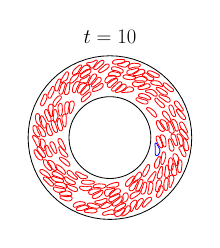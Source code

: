 \begin{tikzpicture}[scale=0.3]

\begin{axis}[
  xmin = -21,
  xmax = 21,
  ymin = -21,
  ymax = 21,
  scale only axis,
  axis equal image,
  hide axis,
  title = {\Huge$t=10$}
  ]

% outer solid wall
\addplot [mark=none,black,line width=1.0] table{
2.0e+01 -5.517e-16
1.99e+01 1.96e+00
1.962e+01 3.902e+00
1.914e+01 5.806e+00
1.848e+01 7.654e+00
1.764e+01 9.428e+00
1.663e+01 1.111e+01
1.546e+01 1.269e+01
1.414e+01 1.414e+01
1.269e+01 1.546e+01
1.111e+01 1.663e+01
9.428e+00 1.764e+01
7.654e+00 1.848e+01
5.806e+00 1.914e+01
3.902e+00 1.962e+01
1.96e+00 1.99e+01
2.328e-15 2.0e+01
-1.96e+00 1.99e+01
-3.902e+00 1.962e+01
-5.806e+00 1.914e+01
-7.654e+00 1.848e+01
-9.428e+00 1.764e+01
-1.111e+01 1.663e+01
-1.269e+01 1.546e+01
-1.414e+01 1.414e+01
-1.546e+01 1.269e+01
-1.663e+01 1.111e+01
-1.764e+01 9.428e+00
-1.848e+01 7.654e+00
-1.914e+01 5.806e+00
-1.962e+01 3.902e+00
-1.99e+01 1.96e+00
-2.0e+01 3.001e-15
-1.99e+01 -1.96e+00
-1.962e+01 -3.902e+00
-1.914e+01 -5.806e+00
-1.848e+01 -7.654e+00
-1.764e+01 -9.428e+00
-1.663e+01 -1.111e+01
-1.546e+01 -1.269e+01
-1.414e+01 -1.414e+01
-1.269e+01 -1.546e+01
-1.111e+01 -1.663e+01
-9.428e+00 -1.764e+01
-7.654e+00 -1.848e+01
-5.806e+00 -1.914e+01
-3.902e+00 -1.962e+01
-1.96e+00 -1.99e+01
-4.777e-15 -2.0e+01
1.96e+00 -1.99e+01
3.902e+00 -1.962e+01
5.806e+00 -1.914e+01
7.654e+00 -1.848e+01
9.428e+00 -1.764e+01
1.111e+01 -1.663e+01
1.269e+01 -1.546e+01
1.414e+01 -1.414e+01
1.546e+01 -1.269e+01
1.663e+01 -1.111e+01
1.764e+01 -9.428e+00
1.848e+01 -7.654e+00
1.914e+01 -5.806e+00
1.962e+01 -3.902e+00
1.99e+01 -1.96e+00
2.0e+01 -5.517e-16
};

% inner solid wall
\addplot [mark=none,black,line width=1.0] table{
1.0e+01 2.759e-16
9.952e+00 -9.802e-01
9.808e+00 -1.951e+00
9.569e+00 -2.903e+00
9.239e+00 -3.827e+00
8.819e+00 -4.714e+00
8.315e+00 -5.556e+00
7.73e+00 -6.344e+00
7.071e+00 -7.071e+00
6.344e+00 -7.73e+00
5.556e+00 -8.315e+00
4.714e+00 -8.819e+00
3.827e+00 -9.239e+00
2.903e+00 -9.569e+00
1.951e+00 -9.808e+00
9.802e-01 -9.952e+00
1.164e-15 -1.0e+01
-9.802e-01 -9.952e+00
-1.951e+00 -9.808e+00
-2.903e+00 -9.569e+00
-3.827e+00 -9.239e+00
-4.714e+00 -8.819e+00
-5.556e+00 -8.315e+00
-6.344e+00 -7.73e+00
-7.071e+00 -7.071e+00
-7.73e+00 -6.344e+00
-8.315e+00 -5.556e+00
-8.819e+00 -4.714e+00
-9.239e+00 -3.827e+00
-9.569e+00 -2.903e+00
-9.808e+00 -1.951e+00
-9.952e+00 -9.802e-01
-1.0e+01 -1.5e-15
-9.952e+00 9.802e-01
-9.808e+00 1.951e+00
-9.569e+00 2.903e+00
-9.239e+00 3.827e+00
-8.819e+00 4.714e+00
-8.315e+00 5.556e+00
-7.73e+00 6.344e+00
-7.071e+00 7.071e+00
-6.344e+00 7.73e+00
-5.556e+00 8.315e+00
-4.714e+00 8.819e+00
-3.827e+00 9.239e+00
-2.903e+00 9.569e+00
-1.951e+00 9.808e+00
-9.802e-01 9.952e+00
-2.389e-15 1.0e+01
9.802e-01 9.952e+00
1.951e+00 9.808e+00
2.903e+00 9.569e+00
3.827e+00 9.239e+00
4.714e+00 8.819e+00
5.556e+00 8.315e+00
6.344e+00 7.73e+00
7.071e+00 7.071e+00
7.73e+00 6.344e+00
8.315e+00 5.556e+00
8.819e+00 4.714e+00
9.239e+00 3.827e+00
9.569e+00 2.903e+00
9.808e+00 1.951e+00
9.952e+00 9.802e-01
1.0e+01 2.759e-16
};

% vesicle 1
\addplot [mark=none,red,line width=1.0] table{
1.302e+01 -1.262e+01
1.302e+01 -1.254e+01
1.302e+01 -1.245e+01
1.301e+01 -1.234e+01
1.299e+01 -1.222e+01
1.296e+01 -1.208e+01
1.29e+01 -1.194e+01
1.278e+01 -1.181e+01
1.26e+01 -1.176e+01
1.244e+01 -1.185e+01
1.234e+01 -1.203e+01
1.228e+01 -1.223e+01
1.223e+01 -1.243e+01
1.218e+01 -1.262e+01
1.211e+01 -1.281e+01
1.203e+01 -1.298e+01
1.193e+01 -1.312e+01
1.182e+01 -1.323e+01
1.172e+01 -1.333e+01
1.164e+01 -1.343e+01
1.158e+01 -1.352e+01
1.153e+01 -1.361e+01
1.149e+01 -1.369e+01
1.146e+01 -1.376e+01
1.143e+01 -1.383e+01
1.141e+01 -1.391e+01
1.139e+01 -1.4e+01
1.137e+01 -1.412e+01
1.136e+01 -1.425e+01
1.139e+01 -1.439e+01
1.148e+01 -1.453e+01
1.162e+01 -1.461e+01
1.179e+01 -1.462e+01
1.197e+01 -1.455e+01
1.212e+01 -1.444e+01
1.226e+01 -1.429e+01
1.239e+01 -1.413e+01
1.251e+01 -1.397e+01
1.262e+01 -1.381e+01
1.271e+01 -1.366e+01
1.28e+01 -1.351e+01
1.287e+01 -1.336e+01
1.292e+01 -1.322e+01
1.296e+01 -1.308e+01
1.299e+01 -1.296e+01
1.301e+01 -1.286e+01
1.302e+01 -1.277e+01
1.302e+01 -1.27e+01
1.302e+01 -1.262e+01
};

% vesicle 2
\addplot [mark=none,red,line width=1.0] table{
-1.168e+01 5.038e+00
-1.17e+01 4.958e+00
-1.172e+01 4.863e+00
-1.173e+01 4.75e+00
-1.173e+01 4.622e+00
-1.171e+01 4.482e+00
-1.169e+01 4.333e+00
-1.166e+01 4.173e+00
-1.162e+01 3.994e+00
-1.158e+01 3.804e+00
-1.153e+01 3.608e+00
-1.149e+01 3.403e+00
-1.144e+01 3.203e+00
-1.138e+01 3.006e+00
-1.13e+01 2.819e+00
-1.119e+01 2.672e+00
-1.103e+01 2.614e+00
-1.088e+01 2.675e+00
-1.08e+01 2.797e+00
-1.076e+01 2.93e+00
-1.074e+01 3.048e+00
-1.073e+01 3.148e+00
-1.072e+01 3.239e+00
-1.071e+01 3.319e+00
-1.071e+01 3.395e+00
-1.07e+01 3.477e+00
-1.07e+01 3.57e+00
-1.07e+01 3.679e+00
-1.069e+01 3.808e+00
-1.069e+01 3.952e+00
-1.069e+01 4.11e+00
-1.068e+01 4.284e+00
-1.068e+01 4.466e+00
-1.068e+01 4.656e+00
-1.068e+01 4.856e+00
-1.068e+01 5.062e+00
-1.07e+01 5.266e+00
-1.073e+01 5.467e+00
-1.081e+01 5.643e+00
-1.097e+01 5.739e+00
-1.114e+01 5.732e+00
-1.128e+01 5.66e+00
-1.139e+01 5.559e+00
-1.147e+01 5.454e+00
-1.153e+01 5.353e+00
-1.158e+01 5.262e+00
-1.162e+01 5.183e+00
-1.165e+01 5.111e+00
-1.168e+01 5.038e+00
};

% vesicle 3
\addplot [mark=none,red,line width=1.0] table{
1.583e+00 -1.377e+01
1.658e+00 -1.375e+01
1.749e+00 -1.373e+01
1.86e+00 -1.37e+01
1.984e+00 -1.368e+01
2.12e+00 -1.364e+01
2.259e+00 -1.358e+01
2.385e+00 -1.348e+01
2.493e+00 -1.334e+01
2.564e+00 -1.316e+01
2.575e+00 -1.295e+01
2.506e+00 -1.276e+01
2.364e+00 -1.261e+01
2.175e+00 -1.252e+01
1.973e+00 -1.25e+01
1.783e+00 -1.251e+01
1.609e+00 -1.256e+01
1.463e+00 -1.263e+01
1.342e+00 -1.271e+01
1.242e+00 -1.28e+01
1.16e+00 -1.289e+01
1.092e+00 -1.296e+01
1.029e+00 -1.302e+01
9.734e-01 -1.308e+01
9.194e-01 -1.312e+01
8.556e-01 -1.318e+01
7.83e-01 -1.324e+01
7.003e-01 -1.33e+01
6.031e-01 -1.338e+01
4.959e-01 -1.346e+01
3.762e-01 -1.356e+01
2.412e-01 -1.368e+01
1.103e-01 -1.381e+01
-7.613e-03 -1.396e+01
-9.245e-02 -1.415e+01
-7.143e-02 -1.435e+01
9.329e-02 -1.446e+01
2.857e-01 -1.443e+01
4.6e-01 -1.435e+01
6.262e-01 -1.426e+01
7.787e-01 -1.417e+01
9.216e-01 -1.409e+01
1.05e+00 -1.402e+01
1.162e+00 -1.396e+01
1.266e+00 -1.391e+01
1.361e+00 -1.386e+01
1.439e+00 -1.383e+01
1.51e+00 -1.38e+01
1.583e+00 -1.377e+01
};

% vesicle 4
\addplot [mark=none,red,line width=1.0] table{
7.251e-01 1.226e+01
6.671e-01 1.22e+01
6.044e-01 1.213e+01
5.382e-01 1.205e+01
4.749e-01 1.195e+01
4.28e-01 1.181e+01
4.216e-01 1.166e+01
4.817e-01 1.151e+01
6.201e-01 1.139e+01
8.152e-01 1.135e+01
1.016e+00 1.137e+01
1.194e+00 1.145e+01
1.349e+00 1.157e+01
1.493e+00 1.172e+01
1.631e+00 1.188e+01
1.763e+00 1.202e+01
1.891e+00 1.215e+01
2.011e+00 1.227e+01
2.12e+00 1.237e+01
2.219e+00 1.245e+01
2.308e+00 1.253e+01
2.386e+00 1.259e+01
2.454e+00 1.265e+01
2.514e+00 1.269e+01
2.572e+00 1.274e+01
2.633e+00 1.279e+01
2.701e+00 1.285e+01
2.776e+00 1.293e+01
2.851e+00 1.302e+01
2.907e+00 1.316e+01
2.917e+00 1.331e+01
2.85e+00 1.348e+01
2.707e+00 1.36e+01
2.523e+00 1.365e+01
2.327e+00 1.362e+01
2.138e+00 1.353e+01
1.972e+00 1.341e+01
1.821e+00 1.327e+01
1.677e+00 1.313e+01
1.541e+00 1.3e+01
1.41e+00 1.287e+01
1.288e+00 1.276e+01
1.175e+00 1.266e+01
1.073e+00 1.257e+01
9.829e-01 1.249e+01
9.055e-01 1.242e+01
8.391e-01 1.236e+01
7.807e-01 1.231e+01
7.251e-01 1.226e+01
};

% vesicle 5
\addplot [mark=none,red,line width=1.0] table{
1.703e+01 -5.458e+00
1.696e+01 -5.488e+00
1.689e+01 -5.545e+00
1.684e+01 -5.634e+00
1.68e+01 -5.747e+00
1.678e+01 -5.883e+00
1.677e+01 -6.04e+00
1.675e+01 -6.214e+00
1.672e+01 -6.403e+00
1.668e+01 -6.598e+00
1.662e+01 -6.793e+00
1.656e+01 -6.991e+00
1.654e+01 -7.198e+00
1.655e+01 -7.407e+00
1.656e+01 -7.607e+00
1.659e+01 -7.796e+00
1.661e+01 -7.973e+00
1.665e+01 -8.133e+00
1.67e+01 -8.274e+00
1.676e+01 -8.392e+00
1.684e+01 -8.48e+00
1.692e+01 -8.534e+00
1.7e+01 -8.56e+00
1.708e+01 -8.563e+00
1.714e+01 -8.549e+00
1.721e+01 -8.515e+00
1.728e+01 -8.454e+00
1.734e+01 -8.363e+00
1.739e+01 -8.245e+00
1.742e+01 -8.105e+00
1.745e+01 -7.95e+00
1.747e+01 -7.779e+00
1.749e+01 -7.597e+00
1.751e+01 -7.411e+00
1.754e+01 -7.219e+00
1.756e+01 -7.018e+00
1.758e+01 -6.818e+00
1.76e+01 -6.617e+00
1.76e+01 -6.418e+00
1.76e+01 -6.231e+00
1.758e+01 -6.046e+00
1.754e+01 -5.878e+00
1.748e+01 -5.736e+00
1.741e+01 -5.623e+00
1.733e+01 -5.539e+00
1.725e+01 -5.484e+00
1.717e+01 -5.456e+00
1.71e+01 -5.448e+00
1.703e+01 -5.458e+00
};

% vesicle 6
\addplot [mark=none,red,line width=1.0] table{
-6.843e+00 -1.003e+01
-6.762e+00 -1.004e+01
-6.667e+00 -1.004e+01
-6.555e+00 -1.004e+01
-6.425e+00 -1.003e+01
-6.281e+00 -1.001e+01
-6.122e+00 -9.993e+00
-5.949e+00 -9.966e+00
-5.76e+00 -9.924e+00
-5.568e+00 -9.84e+00
-5.448e+00 -9.663e+00
-5.531e+00 -9.471e+00
-5.71e+00 -9.369e+00
-5.902e+00 -9.3e+00
-6.089e+00 -9.234e+00
-6.264e+00 -9.166e+00
-6.43e+00 -9.095e+00
-6.58e+00 -9.026e+00
-6.711e+00 -8.961e+00
-6.828e+00 -8.899e+00
-6.93e+00 -8.844e+00
-7.017e+00 -8.796e+00
-7.091e+00 -8.754e+00
-7.157e+00 -8.717e+00
-7.222e+00 -8.682e+00
-7.292e+00 -8.644e+00
-7.374e+00 -8.601e+00
-7.472e+00 -8.552e+00
-7.587e+00 -8.498e+00
-7.72e+00 -8.442e+00
-7.869e+00 -8.393e+00
-8.037e+00 -8.362e+00
-8.218e+00 -8.379e+00
-8.365e+00 -8.486e+00
-8.393e+00 -8.675e+00
-8.298e+00 -8.849e+00
-8.154e+00 -8.995e+00
-7.999e+00 -9.134e+00
-7.854e+00 -9.275e+00
-7.718e+00 -9.422e+00
-7.599e+00 -9.562e+00
-7.487e+00 -9.688e+00
-7.377e+00 -9.792e+00
-7.271e+00 -9.872e+00
-7.169e+00 -9.93e+00
-7.076e+00 -9.97e+00
-6.993e+00 -9.997e+00
-6.918e+00 -1.001e+01
-6.843e+00 -1.003e+01
};

% vesicle 7
\addplot [mark=none,red,line width=1.0] table{
4.377e-01 1.52e+01
5.173e-01 1.52e+01
6.089e-01 1.52e+01
7.153e-01 1.519e+01
8.381e-01 1.518e+01
9.727e-01 1.516e+01
1.122e+00 1.514e+01
1.289e+00 1.509e+01
1.451e+00 1.501e+01
1.623e+00 1.492e+01
1.83e+00 1.488e+01
2.038e+00 1.489e+01
2.228e+00 1.494e+01
2.403e+00 1.504e+01
2.54e+00 1.518e+01
2.599e+00 1.536e+01
2.556e+00 1.554e+01
2.445e+00 1.567e+01
2.314e+00 1.575e+01
2.192e+00 1.58e+01
2.083e+00 1.584e+01
1.988e+00 1.587e+01
1.907e+00 1.589e+01
1.836e+00 1.591e+01
1.765e+00 1.593e+01
1.689e+00 1.595e+01
1.599e+00 1.597e+01
1.492e+00 1.6e+01
1.371e+00 1.603e+01
1.234e+00 1.606e+01
1.081e+00 1.609e+01
9.093e-01 1.612e+01
7.261e-01 1.613e+01
5.386e-01 1.612e+01
3.429e-01 1.608e+01
1.398e-01 1.599e+01
-4.139e-02 1.588e+01
-1.913e-01 1.575e+01
-3.147e-01 1.559e+01
-3.931e-01 1.542e+01
-3.861e-01 1.525e+01
-2.732e-01 1.513e+01
-1.258e-01 1.512e+01
4.681e-03 1.515e+01
1.154e-01 1.518e+01
2.094e-01 1.519e+01
2.924e-01 1.52e+01
3.663e-01 1.52e+01
4.377e-01 1.52e+01
};

% vesicle 8
\addplot [mark=none,red,line width=1.0] table{
1.37e+01 -1.476e+00
1.37e+01 -1.399e+00
1.369e+01 -1.308e+00
1.368e+01 -1.203e+00
1.367e+01 -1.085e+00
1.366e+01 -9.51e-01
1.364e+01 -7.969e-01
1.363e+01 -6.22e-01
1.36e+01 -4.303e-01
1.356e+01 -2.31e-01
1.35e+01 -3.526e-02
1.342e+01 1.513e-01
1.33e+01 3.263e-01
1.315e+01 4.761e-01
1.298e+01 5.887e-01
1.281e+01 6.557e-01
1.263e+01 6.744e-01
1.248e+01 6.383e-01
1.236e+01 5.553e-01
1.23e+01 4.43e-01
1.228e+01 3.289e-01
1.228e+01 2.296e-01
1.231e+01 1.45e-01
1.233e+01 7.28e-02
1.236e+01 5.222e-03
1.239e+01 -6.891e-02
1.243e+01 -1.532e-01
1.247e+01 -2.506e-01
1.252e+01 -3.639e-01
1.256e+01 -4.913e-01
1.261e+01 -6.325e-01
1.267e+01 -7.884e-01
1.274e+01 -9.615e-01
1.281e+01 -1.147e+00
1.288e+01 -1.339e+00
1.294e+01 -1.542e+00
1.3e+01 -1.749e+00
1.306e+01 -1.948e+00
1.313e+01 -2.119e+00
1.326e+01 -2.244e+00
1.344e+01 -2.271e+00
1.358e+01 -2.187e+00
1.366e+01 -2.057e+00
1.369e+01 -1.927e+00
1.371e+01 -1.81e+00
1.371e+01 -1.709e+00
1.371e+01 -1.624e+00
1.371e+01 -1.55e+00
1.37e+01 -1.476e+00
};

% vesicle 9
\addplot [mark=none,red,line width=1.0] table{
7.869e+00 -1.138e+01
7.901e+00 -1.13e+01
7.937e+00 -1.122e+01
7.978e+00 -1.112e+01
8.021e+00 -1.1e+01
8.058e+00 -1.087e+01
8.078e+00 -1.072e+01
8.066e+00 -1.055e+01
8.002e+00 -1.039e+01
7.861e+00 -1.025e+01
7.654e+00 -1.022e+01
7.46e+00 -1.029e+01
7.306e+00 -1.043e+01
7.186e+00 -1.058e+01
7.096e+00 -1.075e+01
7.027e+00 -1.093e+01
6.966e+00 -1.11e+01
6.911e+00 -1.126e+01
6.861e+00 -1.141e+01
6.815e+00 -1.153e+01
6.774e+00 -1.164e+01
6.738e+00 -1.173e+01
6.706e+00 -1.181e+01
6.676e+00 -1.188e+01
6.647e+00 -1.195e+01
6.614e+00 -1.202e+01
6.575e+00 -1.21e+01
6.528e+00 -1.22e+01
6.473e+00 -1.232e+01
6.412e+00 -1.245e+01
6.36e+00 -1.26e+01
6.342e+00 -1.278e+01
6.404e+00 -1.295e+01
6.561e+00 -1.305e+01
6.754e+00 -1.304e+01
6.939e+00 -1.296e+01
7.106e+00 -1.284e+01
7.241e+00 -1.271e+01
7.351e+00 -1.255e+01
7.442e+00 -1.238e+01
7.516e+00 -1.222e+01
7.58e+00 -1.207e+01
7.637e+00 -1.193e+01
7.689e+00 -1.18e+01
7.736e+00 -1.169e+01
7.776e+00 -1.159e+01
7.81e+00 -1.151e+01
7.84e+00 -1.144e+01
7.869e+00 -1.138e+01
};

% vesicle 10
\addplot [mark=none,red,line width=1.0] table{
1.847e+01 4.908e+00
1.844e+01 4.982e+00
1.84e+01 5.064e+00
1.834e+01 5.156e+00
1.827e+01 5.261e+00
1.819e+01 5.38e+00
1.81e+01 5.51e+00
1.8e+01 5.648e+00
1.788e+01 5.794e+00
1.776e+01 5.942e+00
1.762e+01 6.088e+00
1.748e+01 6.232e+00
1.733e+01 6.376e+00
1.718e+01 6.518e+00
1.703e+01 6.652e+00
1.689e+01 6.77e+00
1.674e+01 6.862e+00
1.658e+01 6.907e+00
1.643e+01 6.888e+00
1.631e+01 6.812e+00
1.626e+01 6.71e+00
1.625e+01 6.613e+00
1.625e+01 6.531e+00
1.627e+01 6.461e+00
1.63e+01 6.396e+00
1.633e+01 6.327e+00
1.638e+01 6.248e+00
1.644e+01 6.157e+00
1.651e+01 6.053e+00
1.659e+01 5.935e+00
1.667e+01 5.802e+00
1.676e+01 5.66e+00
1.686e+01 5.511e+00
1.696e+01 5.354e+00
1.708e+01 5.196e+00
1.721e+01 5.038e+00
1.735e+01 4.884e+00
1.749e+01 4.742e+00
1.765e+01 4.614e+00
1.781e+01 4.506e+00
1.798e+01 4.433e+00
1.814e+01 4.405e+00
1.829e+01 4.428e+00
1.84e+01 4.496e+00
1.846e+01 4.585e+00
1.849e+01 4.677e+00
1.85e+01 4.762e+00
1.849e+01 4.837e+00
1.847e+01 4.908e+00
};

% vesicle 11
\addplot [mark=none,red,line width=1.0] table{
-2.093e+00 1.766e+01
-2.036e+00 1.771e+01
-1.97e+00 1.777e+01
-1.894e+00 1.784e+01
-1.807e+00 1.792e+01
-1.71e+00 1.802e+01
-1.607e+00 1.815e+01
-1.511e+00 1.83e+01
-1.452e+00 1.848e+01
-1.472e+00 1.867e+01
-1.597e+00 1.882e+01
-1.794e+00 1.888e+01
-2.004e+00 1.885e+01
-2.197e+00 1.877e+01
-2.37e+00 1.867e+01
-2.524e+00 1.855e+01
-2.659e+00 1.843e+01
-2.777e+00 1.831e+01
-2.879e+00 1.821e+01
-2.967e+00 1.811e+01
-3.043e+00 1.803e+01
-3.108e+00 1.795e+01
-3.165e+00 1.789e+01
-3.216e+00 1.784e+01
-3.266e+00 1.778e+01
-3.321e+00 1.773e+01
-3.387e+00 1.766e+01
-3.466e+00 1.759e+01
-3.559e+00 1.75e+01
-3.665e+00 1.742e+01
-3.784e+00 1.732e+01
-3.902e+00 1.719e+01
-3.979e+00 1.703e+01
-3.959e+00 1.684e+01
-3.828e+00 1.67e+01
-3.636e+00 1.664e+01
-3.429e+00 1.665e+01
-3.235e+00 1.672e+01
-3.064e+00 1.682e+01
-2.91e+00 1.694e+01
-2.769e+00 1.706e+01
-2.641e+00 1.717e+01
-2.526e+00 1.727e+01
-2.423e+00 1.736e+01
-2.335e+00 1.744e+01
-2.261e+00 1.75e+01
-2.199e+00 1.756e+01
-2.145e+00 1.761e+01
-2.093e+00 1.766e+01
};

% vesicle 12
\addplot [mark=none,red,line width=1.0] table{
1.441e+01 -1.468e+00
1.442e+01 -1.544e+00
1.443e+01 -1.635e+00
1.444e+01 -1.744e+00
1.445e+01 -1.869e+00
1.446e+01 -2.011e+00
1.447e+01 -2.168e+00
1.448e+01 -2.338e+00
1.451e+01 -2.523e+00
1.456e+01 -2.714e+00
1.463e+01 -2.9e+00
1.474e+01 -3.074e+00
1.489e+01 -3.213e+00
1.506e+01 -3.301e+00
1.526e+01 -3.312e+00
1.544e+01 -3.227e+00
1.555e+01 -3.093e+00
1.561e+01 -2.943e+00
1.564e+01 -2.794e+00
1.565e+01 -2.66e+00
1.564e+01 -2.543e+00
1.563e+01 -2.446e+00
1.561e+01 -2.361e+00
1.559e+01 -2.289e+00
1.557e+01 -2.22e+00
1.554e+01 -2.144e+00
1.551e+01 -2.056e+00
1.546e+01 -1.955e+00
1.541e+01 -1.835e+00
1.535e+01 -1.701e+00
1.528e+01 -1.552e+00
1.522e+01 -1.389e+00
1.516e+01 -1.223e+00
1.509e+01 -1.051e+00
1.502e+01 -8.636e-01
1.494e+01 -6.7e-01
1.485e+01 -4.856e-01
1.471e+01 -3.372e-01
1.453e+01 -2.971e-01
1.438e+01 -4.062e-01
1.432e+01 -5.834e-01
1.432e+01 -7.492e-01
1.433e+01 -8.949e-01
1.435e+01 -1.025e+00
1.437e+01 -1.14e+00
1.438e+01 -1.24e+00
1.439e+01 -1.322e+00
1.44e+01 -1.395e+00
1.441e+01 -1.468e+00
};

% vesicle 13
\addplot [mark=none,red,line width=1.0] table{
-4.438e+00 -1.388e+01
-4.361e+00 -1.385e+01
-4.275e+00 -1.382e+01
-4.176e+00 -1.377e+01
-4.064e+00 -1.371e+01
-3.938e+00 -1.363e+01
-3.8e+00 -1.356e+01
-3.646e+00 -1.348e+01
-3.477e+00 -1.34e+01
-3.296e+00 -1.332e+01
-3.109e+00 -1.325e+01
-2.916e+00 -1.317e+01
-2.718e+00 -1.31e+01
-2.527e+00 -1.303e+01
-2.349e+00 -1.294e+01
-2.223e+00 -1.281e+01
-2.222e+00 -1.264e+01
-2.348e+00 -1.254e+01
-2.502e+00 -1.252e+01
-2.64e+00 -1.252e+01
-2.76e+00 -1.253e+01
-2.862e+00 -1.253e+01
-2.95e+00 -1.254e+01
-3.027e+00 -1.254e+01
-3.101e+00 -1.254e+01
-3.182e+00 -1.255e+01
-3.275e+00 -1.255e+01
-3.384e+00 -1.255e+01
-3.51e+00 -1.255e+01
-3.654e+00 -1.255e+01
-3.814e+00 -1.254e+01
-3.987e+00 -1.255e+01
-4.165e+00 -1.258e+01
-4.349e+00 -1.264e+01
-4.539e+00 -1.273e+01
-4.723e+00 -1.282e+01
-4.894e+00 -1.291e+01
-5.047e+00 -1.304e+01
-5.162e+00 -1.32e+01
-5.213e+00 -1.338e+01
-5.192e+00 -1.356e+01
-5.114e+00 -1.371e+01
-5.001e+00 -1.381e+01
-4.881e+00 -1.388e+01
-4.769e+00 -1.391e+01
-4.671e+00 -1.391e+01
-4.586e+00 -1.391e+01
-4.51e+00 -1.39e+01
-4.438e+00 -1.388e+01
};

% vesicle 14
\addplot [mark=none,red,line width=1.0] table{
-9.828e+00 8.383e+00
-9.84e+00 8.308e+00
-9.849e+00 8.22e+00
-9.854e+00 8.115e+00
-9.854e+00 8.0e+00
-9.85e+00 7.865e+00
-9.841e+00 7.707e+00
-9.828e+00 7.535e+00
-9.817e+00 7.342e+00
-9.815e+00 7.134e+00
-9.825e+00 6.932e+00
-9.85e+00 6.728e+00
-9.891e+00 6.518e+00
-9.93e+00 6.314e+00
-9.93e+00 6.112e+00
-9.834e+00 5.949e+00
-9.667e+00 5.908e+00
-9.522e+00 5.985e+00
-9.426e+00 6.107e+00
-9.361e+00 6.224e+00
-9.311e+00 6.327e+00
-9.27e+00 6.415e+00
-9.235e+00 6.493e+00
-9.204e+00 6.562e+00
-9.176e+00 6.625e+00
-9.144e+00 6.699e+00
-9.108e+00 6.782e+00
-9.068e+00 6.877e+00
-9.02e+00 6.995e+00
-8.969e+00 7.126e+00
-8.916e+00 7.269e+00
-8.861e+00 7.433e+00
-8.81e+00 7.607e+00
-8.767e+00 7.793e+00
-8.734e+00 7.995e+00
-8.722e+00 8.2e+00
-8.738e+00 8.399e+00
-8.789e+00 8.59e+00
-8.89e+00 8.764e+00
-9.037e+00 8.886e+00
-9.213e+00 8.937e+00
-9.379e+00 8.921e+00
-9.515e+00 8.862e+00
-9.622e+00 8.78e+00
-9.7e+00 8.692e+00
-9.753e+00 8.605e+00
-9.788e+00 8.528e+00
-9.811e+00 8.457e+00
-9.828e+00 8.383e+00
};

% vesicle 15
\addplot [mark=none,red,line width=1.0] table{
7.579e+00 1.174e+01
7.659e+00 1.175e+01
7.752e+00 1.175e+01
7.86e+00 1.176e+01
7.983e+00 1.178e+01
8.124e+00 1.18e+01
8.28e+00 1.183e+01
8.447e+00 1.187e+01
8.623e+00 1.191e+01
8.813e+00 1.197e+01
9.004e+00 1.203e+01
9.206e+00 1.209e+01
9.414e+00 1.216e+01
9.602e+00 1.225e+01
9.749e+00 1.237e+01
9.831e+00 1.254e+01
9.832e+00 1.272e+01
9.774e+00 1.286e+01
9.687e+00 1.297e+01
9.586e+00 1.304e+01
9.487e+00 1.31e+01
9.396e+00 1.313e+01
9.314e+00 1.315e+01
9.24e+00 1.316e+01
9.168e+00 1.316e+01
9.088e+00 1.316e+01
8.998e+00 1.315e+01
8.895e+00 1.313e+01
8.776e+00 1.31e+01
8.643e+00 1.304e+01
8.504e+00 1.296e+01
8.358e+00 1.287e+01
8.201e+00 1.277e+01
8.033e+00 1.267e+01
7.85e+00 1.258e+01
7.65e+00 1.25e+01
7.446e+00 1.244e+01
7.251e+00 1.24e+01
7.066e+00 1.234e+01
6.911e+00 1.224e+01
6.848e+00 1.208e+01
6.902e+00 1.193e+01
7.015e+00 1.183e+01
7.135e+00 1.179e+01
7.246e+00 1.176e+01
7.345e+00 1.175e+01
7.43e+00 1.174e+01
7.505e+00 1.174e+01
7.579e+00 1.174e+01
};

% vesicle 16
\addplot [mark=none,red,line width=1.0] table{
-1.128e+01 -6.258e+00
-1.122e+01 -6.305e+00
-1.115e+01 -6.363e+00
-1.106e+01 -6.434e+00
-1.097e+01 -6.51e+00
-1.085e+01 -6.598e+00
-1.072e+01 -6.697e+00
-1.058e+01 -6.793e+00
-1.043e+01 -6.885e+00
-1.026e+01 -6.958e+00
-1.006e+01 -6.982e+00
-9.867e+00 -6.904e+00
-9.771e+00 -6.72e+00
-9.796e+00 -6.514e+00
-9.876e+00 -6.339e+00
-9.975e+00 -6.182e+00
-1.008e+01 -6.032e+00
-1.019e+01 -5.904e+00
-1.029e+01 -5.794e+00
-1.038e+01 -5.696e+00
-1.047e+01 -5.618e+00
-1.054e+01 -5.558e+00
-1.061e+01 -5.504e+00
-1.067e+01 -5.461e+00
-1.073e+01 -5.423e+00
-1.08e+01 -5.379e+00
-1.087e+01 -5.333e+00
-1.096e+01 -5.284e+00
-1.107e+01 -5.224e+00
-1.119e+01 -5.16e+00
-1.133e+01 -5.09e+00
-1.149e+01 -5.01e+00
-1.165e+01 -4.927e+00
-1.183e+01 -4.846e+00
-1.202e+01 -4.792e+00
-1.223e+01 -4.827e+00
-1.234e+01 -4.997e+00
-1.231e+01 -5.196e+00
-1.22e+01 -5.367e+00
-1.208e+01 -5.518e+00
-1.195e+01 -5.651e+00
-1.183e+01 -5.772e+00
-1.172e+01 -5.88e+00
-1.162e+01 -5.968e+00
-1.153e+01 -6.045e+00
-1.145e+01 -6.112e+00
-1.139e+01 -6.164e+00
-1.134e+01 -6.211e+00
-1.128e+01 -6.258e+00
};

% vesicle 17
\addplot [mark=none,red,line width=1.0] table{
-2.922e+00 -1.615e+01
-2.847e+00 -1.618e+01
-2.761e+00 -1.621e+01
-2.661e+00 -1.625e+01
-2.546e+00 -1.629e+01
-2.409e+00 -1.632e+01
-2.253e+00 -1.633e+01
-2.092e+00 -1.63e+01
-1.924e+00 -1.624e+01
-1.752e+00 -1.617e+01
-1.583e+00 -1.609e+01
-1.41e+00 -1.599e+01
-1.239e+00 -1.589e+01
-1.071e+00 -1.577e+01
-9.195e-01 -1.564e+01
-7.965e-01 -1.549e+01
-7.172e-01 -1.533e+01
-7.025e-01 -1.517e+01
-7.535e-01 -1.503e+01
-8.478e-01 -1.494e+01
-9.536e-01 -1.49e+01
-1.05e+00 -1.488e+01
-1.136e+00 -1.488e+01
-1.211e+00 -1.49e+01
-1.282e+00 -1.491e+01
-1.362e+00 -1.493e+01
-1.454e+00 -1.496e+01
-1.56e+00 -1.5e+01
-1.683e+00 -1.504e+01
-1.817e+00 -1.509e+01
-1.96e+00 -1.514e+01
-2.12e+00 -1.52e+01
-2.295e+00 -1.526e+01
-2.482e+00 -1.531e+01
-2.683e+00 -1.536e+01
-2.893e+00 -1.54e+01
-3.102e+00 -1.543e+01
-3.301e+00 -1.546e+01
-3.486e+00 -1.552e+01
-3.639e+00 -1.561e+01
-3.706e+00 -1.577e+01
-3.642e+00 -1.593e+01
-3.51e+00 -1.601e+01
-3.379e+00 -1.604e+01
-3.262e+00 -1.606e+01
-3.158e+00 -1.608e+01
-3.071e+00 -1.61e+01
-2.995e+00 -1.613e+01
-2.922e+00 -1.615e+01
};

% vesicle 18
\addplot [mark=none,red,line width=1.0] table{
9.742e+00 9.927e+00
9.68e+00 9.978e+00
9.607e+00 1.003e+01
9.52e+00 1.009e+01
9.418e+00 1.016e+01
9.301e+00 1.023e+01
9.165e+00 1.03e+01
9.012e+00 1.038e+01
8.844e+00 1.047e+01
8.665e+00 1.055e+01
8.482e+00 1.062e+01
8.291e+00 1.068e+01
8.088e+00 1.072e+01
7.882e+00 1.075e+01
7.673e+00 1.075e+01
7.476e+00 1.073e+01
7.299e+00 1.068e+01
7.15e+00 1.06e+01
7.04e+00 1.05e+01
6.982e+00 1.038e+01
6.973e+00 1.027e+01
6.999e+00 1.017e+01
7.045e+00 1.01e+01
7.099e+00 1.004e+01
7.162e+00 9.995e+00
7.235e+00 9.956e+00
7.322e+00 9.922e+00
7.426e+00 9.891e+00
7.543e+00 9.863e+00
7.675e+00 9.836e+00
7.824e+00 9.808e+00
7.995e+00 9.775e+00
8.18e+00 9.735e+00
8.37e+00 9.688e+00
8.567e+00 9.628e+00
8.768e+00 9.551e+00
8.966e+00 9.458e+00
9.155e+00 9.359e+00
9.335e+00 9.273e+00
9.517e+00 9.223e+00
9.691e+00 9.229e+00
9.838e+00 9.296e+00
9.931e+00 9.408e+00
9.962e+00 9.537e+00
9.944e+00 9.653e+00
9.9e+00 9.746e+00
9.849e+00 9.818e+00
9.796e+00 9.876e+00
9.742e+00 9.927e+00
};

% vesicle 19
\addplot [mark=none,red,line width=1.0] table{
-5.146e+00 1.771e+01
-5.085e+00 1.767e+01
-5.019e+00 1.761e+01
-4.955e+00 1.752e+01
-4.905e+00 1.741e+01
-4.859e+00 1.727e+01
-4.792e+00 1.712e+01
-4.67e+00 1.701e+01
-4.494e+00 1.696e+01
-4.299e+00 1.7e+01
-4.127e+00 1.711e+01
-3.988e+00 1.726e+01
-3.876e+00 1.743e+01
-3.773e+00 1.76e+01
-3.664e+00 1.776e+01
-3.551e+00 1.792e+01
-3.443e+00 1.806e+01
-3.339e+00 1.819e+01
-3.246e+00 1.831e+01
-3.169e+00 1.843e+01
-3.115e+00 1.853e+01
-3.087e+00 1.862e+01
-3.082e+00 1.871e+01
-3.099e+00 1.878e+01
-3.134e+00 1.884e+01
-3.195e+00 1.89e+01
-3.281e+00 1.893e+01
-3.383e+00 1.893e+01
-3.506e+00 1.889e+01
-3.634e+00 1.883e+01
-3.769e+00 1.875e+01
-3.924e+00 1.866e+01
-4.088e+00 1.858e+01
-4.263e+00 1.85e+01
-4.456e+00 1.844e+01
-4.654e+00 1.839e+01
-4.854e+00 1.836e+01
-5.059e+00 1.835e+01
-5.258e+00 1.833e+01
-5.444e+00 1.83e+01
-5.604e+00 1.821e+01
-5.684e+00 1.806e+01
-5.66e+00 1.792e+01
-5.567e+00 1.783e+01
-5.461e+00 1.779e+01
-5.362e+00 1.777e+01
-5.284e+00 1.775e+01
-5.215e+00 1.774e+01
-5.146e+00 1.771e+01
};

% vesicle 20
\addplot [mark=none,red,line width=1.0] table{
1.321e+00 -1.21e+01
1.402e+00 -1.208e+01
1.492e+00 -1.206e+01
1.591e+00 -1.204e+01
1.703e+00 -1.199e+01
1.823e+00 -1.193e+01
1.944e+00 -1.185e+01
2.062e+00 -1.172e+01
2.151e+00 -1.156e+01
2.189e+00 -1.137e+01
2.145e+00 -1.117e+01
2.004e+00 -1.101e+01
1.81e+00 -1.094e+01
1.614e+00 -1.094e+01
1.425e+00 -1.097e+01
1.239e+00 -1.101e+01
1.061e+00 -1.105e+01
8.969e-01 -1.11e+01
7.539e-01 -1.114e+01
6.327e-01 -1.118e+01
5.262e-01 -1.121e+01
4.325e-01 -1.124e+01
3.529e-01 -1.127e+01
2.798e-01 -1.129e+01
2.064e-01 -1.132e+01
1.299e-01 -1.135e+01
4.31e-02 -1.138e+01
-5.594e-02 -1.142e+01
-1.685e-01 -1.147e+01
-2.965e-01 -1.153e+01
-4.317e-01 -1.161e+01
-5.714e-01 -1.17e+01
-7.055e-01 -1.183e+01
-7.881e-01 -1.2e+01
-7.41e-01 -1.218e+01
-5.639e-01 -1.227e+01
-3.509e-01 -1.227e+01
-1.499e-01 -1.223e+01
5.119e-02 -1.218e+01
2.452e-01 -1.214e+01
4.215e-01 -1.212e+01
5.811e-01 -1.21e+01
7.262e-01 -1.21e+01
8.601e-01 -1.21e+01
9.78e-01 -1.21e+01
1.079e+00 -1.21e+01
1.168e+00 -1.21e+01
1.246e+00 -1.21e+01
1.321e+00 -1.21e+01
};

% vesicle 21
\addplot [mark=none,red,line width=1.0] table{
-6.948e+00 -1.08e+01
-6.96e+00 -1.088e+01
-6.949e+00 -1.097e+01
-6.901e+00 -1.107e+01
-6.815e+00 -1.117e+01
-6.696e+00 -1.125e+01
-6.547e+00 -1.13e+01
-6.379e+00 -1.134e+01
-6.198e+00 -1.137e+01
-6.01e+00 -1.138e+01
-5.808e+00 -1.139e+01
-5.604e+00 -1.139e+01
-5.412e+00 -1.139e+01
-5.223e+00 -1.139e+01
-5.029e+00 -1.139e+01
-4.837e+00 -1.139e+01
-4.649e+00 -1.137e+01
-4.476e+00 -1.134e+01
-4.325e+00 -1.131e+01
-4.193e+00 -1.127e+01
-4.082e+00 -1.123e+01
-3.99e+00 -1.118e+01
-3.914e+00 -1.113e+01
-3.856e+00 -1.108e+01
-3.814e+00 -1.102e+01
-3.787e+00 -1.095e+01
-3.791e+00 -1.086e+01
-3.84e+00 -1.077e+01
-3.942e+00 -1.07e+01
-4.083e+00 -1.065e+01
-4.244e+00 -1.062e+01
-4.419e+00 -1.059e+01
-4.604e+00 -1.055e+01
-4.794e+00 -1.051e+01
-4.996e+00 -1.047e+01
-5.204e+00 -1.044e+01
-5.415e+00 -1.042e+01
-5.624e+00 -1.041e+01
-5.823e+00 -1.04e+01
-6.013e+00 -1.041e+01
-6.192e+00 -1.042e+01
-6.359e+00 -1.044e+01
-6.506e+00 -1.046e+01
-6.633e+00 -1.05e+01
-6.739e+00 -1.055e+01
-6.82e+00 -1.061e+01
-6.878e+00 -1.067e+01
-6.919e+00 -1.073e+01
-6.948e+00 -1.08e+01
};

% vesicle 22
\addplot [mark=none,red,line width=1.0] table{
-1.76e+00 1.313e+01
-1.822e+00 1.318e+01
-1.903e+00 1.321e+01
-2.006e+00 1.323e+01
-2.124e+00 1.321e+01
-2.254e+00 1.316e+01
-2.392e+00 1.307e+01
-2.531e+00 1.296e+01
-2.672e+00 1.285e+01
-2.822e+00 1.272e+01
-2.981e+00 1.26e+01
-3.151e+00 1.248e+01
-3.326e+00 1.238e+01
-3.507e+00 1.228e+01
-3.686e+00 1.22e+01
-3.862e+00 1.212e+01
-4.021e+00 1.204e+01
-4.152e+00 1.194e+01
-4.249e+00 1.182e+01
-4.311e+00 1.171e+01
-4.34e+00 1.159e+01
-4.338e+00 1.15e+01
-4.31e+00 1.141e+01
-4.264e+00 1.136e+01
-4.207e+00 1.132e+01
-4.134e+00 1.129e+01
-4.045e+00 1.128e+01
-3.941e+00 1.129e+01
-3.816e+00 1.13e+01
-3.675e+00 1.133e+01
-3.522e+00 1.137e+01
-3.354e+00 1.142e+01
-3.172e+00 1.147e+01
-2.984e+00 1.154e+01
-2.791e+00 1.162e+01
-2.599e+00 1.171e+01
-2.411e+00 1.182e+01
-2.242e+00 1.193e+01
-2.095e+00 1.205e+01
-1.967e+00 1.217e+01
-1.855e+00 1.23e+01
-1.764e+00 1.244e+01
-1.699e+00 1.258e+01
-1.661e+00 1.272e+01
-1.647e+00 1.283e+01
-1.655e+00 1.293e+01
-1.679e+00 1.301e+01
-1.714e+00 1.308e+01
-1.76e+00 1.313e+01
};

% vesicle 23
\addplot [mark=none,red,line width=1.0] table{
9.711e+00 -6.947e+00
9.7e+00 -6.867e+00
9.674e+00 -6.779e+00
9.62e+00 -6.685e+00
9.521e+00 -6.606e+00
9.377e+00 -6.589e+00
9.232e+00 -6.657e+00
9.108e+00 -6.785e+00
9.0e+00 -6.937e+00
8.894e+00 -7.101e+00
8.79e+00 -7.266e+00
8.688e+00 -7.429e+00
8.579e+00 -7.605e+00
8.476e+00 -7.779e+00
8.377e+00 -7.951e+00
8.29e+00 -8.117e+00
8.216e+00 -8.275e+00
8.155e+00 -8.425e+00
8.109e+00 -8.565e+00
8.075e+00 -8.692e+00
8.052e+00 -8.803e+00
8.037e+00 -8.901e+00
8.028e+00 -8.988e+00
8.024e+00 -9.065e+00
8.026e+00 -9.139e+00
8.036e+00 -9.22e+00
8.062e+00 -9.309e+00
8.116e+00 -9.4e+00
8.214e+00 -9.473e+00
8.351e+00 -9.49e+00
8.498e+00 -9.436e+00
8.637e+00 -9.324e+00
8.762e+00 -9.185e+00
8.876e+00 -9.035e+00
8.987e+00 -8.871e+00
9.095e+00 -8.698e+00
9.202e+00 -8.513e+00
9.299e+00 -8.328e+00
9.384e+00 -8.155e+00
9.461e+00 -7.984e+00
9.528e+00 -7.821e+00
9.584e+00 -7.668e+00
9.628e+00 -7.528e+00
9.662e+00 -7.402e+00
9.686e+00 -7.289e+00
9.702e+00 -7.188e+00
9.711e+00 -7.101e+00
9.714e+00 -7.023e+00
9.711e+00 -6.947e+00
};

% vesicle 24
\addplot [mark=none,red,line width=1.0] table{
7.721e+00 1.354e+01
7.642e+00 1.353e+01
7.552e+00 1.352e+01
7.446e+00 1.35e+01
7.323e+00 1.349e+01
7.183e+00 1.347e+01
7.024e+00 1.347e+01
6.849e+00 1.347e+01
6.665e+00 1.35e+01
6.478e+00 1.354e+01
6.285e+00 1.359e+01
6.081e+00 1.363e+01
5.876e+00 1.361e+01
5.691e+00 1.352e+01
5.552e+00 1.337e+01
5.489e+00 1.319e+01
5.507e+00 1.301e+01
5.579e+00 1.286e+01
5.675e+00 1.275e+01
5.777e+00 1.266e+01
5.875e+00 1.26e+01
5.963e+00 1.255e+01
6.041e+00 1.251e+01
6.112e+00 1.248e+01
6.182e+00 1.246e+01
6.259e+00 1.244e+01
6.349e+00 1.242e+01
6.455e+00 1.241e+01
6.576e+00 1.241e+01
6.708e+00 1.242e+01
6.851e+00 1.246e+01
7.005e+00 1.253e+01
7.171e+00 1.261e+01
7.35e+00 1.268e+01
7.54e+00 1.275e+01
7.732e+00 1.281e+01
7.925e+00 1.287e+01
8.116e+00 1.294e+01
8.294e+00 1.303e+01
8.435e+00 1.316e+01
8.483e+00 1.333e+01
8.421e+00 1.347e+01
8.3e+00 1.355e+01
8.171e+00 1.358e+01
8.056e+00 1.358e+01
7.955e+00 1.357e+01
7.87e+00 1.356e+01
7.795e+00 1.355e+01
7.721e+00 1.354e+01
};

% vesicle 25
\addplot [mark=none,red,line width=1.0] table{
-1.532e+01 1.3e+00
-1.529e+01 1.226e+00
-1.526e+01 1.142e+00
-1.521e+01 1.044e+00
-1.515e+01 9.314e-01
-1.507e+01 8.084e-01
-1.496e+01 6.843e-01
-1.482e+01 5.747e-01
-1.465e+01 4.992e-01
-1.446e+01 4.797e-01
-1.427e+01 5.346e-01
-1.413e+01 6.649e-01
-1.406e+01 8.495e-01
-1.406e+01 1.043e+00
-1.412e+01 1.228e+00
-1.419e+01 1.405e+00
-1.428e+01 1.569e+00
-1.436e+01 1.715e+00
-1.443e+01 1.845e+00
-1.448e+01 1.963e+00
-1.454e+01 2.069e+00
-1.458e+01 2.162e+00
-1.461e+01 2.242e+00
-1.464e+01 2.312e+00
-1.466e+01 2.381e+00
-1.469e+01 2.456e+00
-1.472e+01 2.543e+00
-1.475e+01 2.648e+00
-1.478e+01 2.769e+00
-1.482e+01 2.904e+00
-1.486e+01 3.051e+00
-1.492e+01 3.21e+00
-1.503e+01 3.356e+00
-1.521e+01 3.418e+00
-1.538e+01 3.316e+00
-1.543e+01 3.126e+00
-1.543e+01 2.924e+00
-1.544e+01 2.719e+00
-1.548e+01 2.522e+00
-1.551e+01 2.338e+00
-1.552e+01 2.163e+00
-1.551e+01 2.001e+00
-1.549e+01 1.855e+00
-1.546e+01 1.726e+00
-1.542e+01 1.614e+00
-1.54e+01 1.519e+00
-1.537e+01 1.438e+00
-1.534e+01 1.367e+00
-1.532e+01 1.3e+00
};

% vesicle 26
\addplot [mark=none,red,line width=1.0] table{
-1.176e+00 1.358e+01
-1.131e+00 1.351e+01
-1.064e+00 1.345e+01
-9.702e-01 1.339e+01
-8.483e-01 1.337e+01
-7.13e-01 1.338e+01
-5.77e-01 1.344e+01
-4.389e-01 1.353e+01
-2.99e-01 1.365e+01
-1.579e-01 1.378e+01
-2.095e-03 1.391e+01
1.641e-01 1.403e+01
3.417e-01 1.414e+01
5.204e-01 1.424e+01
6.964e-01 1.432e+01
8.725e-01 1.438e+01
1.044e+00 1.444e+01
1.204e+00 1.449e+01
1.344e+00 1.454e+01
1.454e+00 1.461e+01
1.523e+00 1.47e+01
1.537e+00 1.48e+01
1.51e+00 1.488e+01
1.46e+00 1.493e+01
1.397e+00 1.496e+01
1.326e+00 1.499e+01
1.239e+00 1.501e+01
1.131e+00 1.503e+01
1.006e+00 1.504e+01
8.604e-01 1.505e+01
6.967e-01 1.504e+01
5.257e-01 1.503e+01
3.397e-01 1.501e+01
1.441e-01 1.5e+01
-5.489e-02 1.5e+01
-2.615e-01 1.5e+01
-4.561e-01 1.495e+01
-6.296e-01 1.485e+01
-7.774e-01 1.473e+01
-9.066e-01 1.46e+01
-1.019e+00 1.445e+01
-1.105e+00 1.431e+01
-1.166e+00 1.417e+01
-1.206e+00 1.403e+01
-1.226e+00 1.392e+01
-1.23e+00 1.381e+01
-1.222e+00 1.373e+01
-1.204e+00 1.365e+01
-1.176e+00 1.358e+01
};

% vesicle 27
\addplot [mark=none,red,line width=1.0] table{
1.272e+01 -9.403e+00
1.274e+01 -9.324e+00
1.275e+01 -9.231e+00
1.276e+01 -9.123e+00
1.277e+01 -8.993e+00
1.277e+01 -8.847e+00
1.276e+01 -8.686e+00
1.276e+01 -8.511e+00
1.277e+01 -8.326e+00
1.279e+01 -8.127e+00
1.283e+01 -7.928e+00
1.287e+01 -7.729e+00
1.29e+01 -7.524e+00
1.29e+01 -7.338e+00
1.285e+01 -7.161e+00
1.27e+01 -7.051e+00
1.253e+01 -7.083e+00
1.242e+01 -7.198e+00
1.234e+01 -7.331e+00
1.228e+01 -7.449e+00
1.223e+01 -7.552e+00
1.218e+01 -7.641e+00
1.214e+01 -7.716e+00
1.211e+01 -7.783e+00
1.207e+01 -7.851e+00
1.204e+01 -7.921e+00
1.2e+01 -8.004e+00
1.196e+01 -8.1e+00
1.192e+01 -8.208e+00
1.187e+01 -8.34e+00
1.182e+01 -8.495e+00
1.177e+01 -8.66e+00
1.171e+01 -8.843e+00
1.165e+01 -9.04e+00
1.159e+01 -9.237e+00
1.155e+01 -9.441e+00
1.157e+01 -9.643e+00
1.164e+01 -9.827e+00
1.177e+01 -9.961e+00
1.194e+01 -1.002e+01
1.212e+01 -1.001e+01
1.227e+01 -9.957e+00
1.24e+01 -9.877e+00
1.25e+01 -9.787e+00
1.257e+01 -9.698e+00
1.262e+01 -9.617e+00
1.266e+01 -9.541e+00
1.27e+01 -9.472e+00
1.272e+01 -9.403e+00
};

% vesicle 28
\addplot [mark=none,red,line width=1.0] table{
1.452e+00 -1.505e+01
1.521e+00 -1.5e+01
1.599e+00 -1.495e+01
1.688e+00 -1.489e+01
1.794e+00 -1.482e+01
1.911e+00 -1.474e+01
2.037e+00 -1.465e+01
2.173e+00 -1.454e+01
2.306e+00 -1.441e+01
2.417e+00 -1.425e+01
2.465e+00 -1.406e+01
2.397e+00 -1.388e+01
2.213e+00 -1.379e+01
2.007e+00 -1.383e+01
1.826e+00 -1.391e+01
1.653e+00 -1.4e+01
1.49e+00 -1.407e+01
1.336e+00 -1.414e+01
1.195e+00 -1.42e+01
1.074e+00 -1.425e+01
9.697e-01 -1.429e+01
8.783e-01 -1.433e+01
8.013e-01 -1.436e+01
7.306e-01 -1.438e+01
6.592e-01 -1.441e+01
5.842e-01 -1.444e+01
4.96e-01 -1.447e+01
3.932e-01 -1.45e+01
2.796e-01 -1.454e+01
1.53e-01 -1.458e+01
2.085e-02 -1.466e+01
-1.035e-01 -1.476e+01
-2.103e-01 -1.492e+01
-2.762e-01 -1.511e+01
-2.686e-01 -1.532e+01
-1.775e-01 -1.55e+01
-1.937e-02 -1.562e+01
1.738e-01 -1.568e+01
3.622e-01 -1.567e+01
5.363e-01 -1.561e+01
6.965e-01 -1.553e+01
8.402e-01 -1.544e+01
9.652e-01 -1.536e+01
1.073e+00 -1.529e+01
1.168e+00 -1.523e+01
1.251e+00 -1.518e+01
1.325e+00 -1.513e+01
1.39e+00 -1.509e+01
1.452e+00 -1.505e+01
};

% vesicle 29
\addplot [mark=none,red,line width=1.0] table{
1.351e+01 -5.171e+00
1.354e+01 -5.095e+00
1.356e+01 -5.005e+00
1.359e+01 -4.9e+00
1.362e+01 -4.78e+00
1.364e+01 -4.646e+00
1.365e+01 -4.492e+00
1.365e+01 -4.318e+00
1.363e+01 -4.129e+00
1.358e+01 -3.934e+00
1.349e+01 -3.742e+00
1.337e+01 -3.572e+00
1.318e+01 -3.469e+00
1.298e+01 -3.508e+00
1.285e+01 -3.657e+00
1.279e+01 -3.823e+00
1.274e+01 -3.989e+00
1.271e+01 -4.149e+00
1.268e+01 -4.295e+00
1.266e+01 -4.424e+00
1.264e+01 -4.54e+00
1.263e+01 -4.64e+00
1.261e+01 -4.725e+00
1.26e+01 -4.8e+00
1.259e+01 -4.872e+00
1.258e+01 -4.95e+00
1.257e+01 -5.042e+00
1.255e+01 -5.149e+00
1.254e+01 -5.273e+00
1.252e+01 -5.413e+00
1.25e+01 -5.569e+00
1.248e+01 -5.737e+00
1.246e+01 -5.918e+00
1.246e+01 -6.113e+00
1.249e+01 -6.316e+00
1.26e+01 -6.498e+00
1.279e+01 -6.57e+00
1.296e+01 -6.491e+00
1.308e+01 -6.338e+00
1.317e+01 -6.171e+00
1.323e+01 -6.008e+00
1.328e+01 -5.857e+00
1.333e+01 -5.72e+00
1.337e+01 -5.598e+00
1.341e+01 -5.489e+00
1.344e+01 -5.394e+00
1.347e+01 -5.314e+00
1.349e+01 -5.242e+00
1.351e+01 -5.171e+00
};

% vesicle 30
\addplot [mark=none,red,line width=1.0] table{
1.157e+01 1.276e+01
1.165e+01 1.275e+01
1.174e+01 1.275e+01
1.184e+01 1.273e+01
1.197e+01 1.271e+01
1.21e+01 1.267e+01
1.225e+01 1.261e+01
1.24e+01 1.252e+01
1.257e+01 1.243e+01
1.276e+01 1.241e+01
1.289e+01 1.255e+01
1.286e+01 1.274e+01
1.275e+01 1.291e+01
1.262e+01 1.308e+01
1.25e+01 1.323e+01
1.238e+01 1.337e+01
1.226e+01 1.35e+01
1.213e+01 1.36e+01
1.201e+01 1.368e+01
1.189e+01 1.373e+01
1.179e+01 1.378e+01
1.169e+01 1.381e+01
1.161e+01 1.383e+01
1.154e+01 1.385e+01
1.147e+01 1.386e+01
1.139e+01 1.387e+01
1.13e+01 1.389e+01
1.119e+01 1.389e+01
1.107e+01 1.39e+01
1.093e+01 1.389e+01
1.077e+01 1.388e+01
1.06e+01 1.386e+01
1.042e+01 1.383e+01
1.023e+01 1.378e+01
1.006e+01 1.367e+01
9.981e+00 1.348e+01
1.004e+01 1.328e+01
1.019e+01 1.313e+01
1.036e+01 1.304e+01
1.054e+01 1.296e+01
1.071e+01 1.29e+01
1.087e+01 1.286e+01
1.101e+01 1.283e+01
1.114e+01 1.28e+01
1.125e+01 1.279e+01
1.135e+01 1.278e+01
1.143e+01 1.277e+01
1.151e+01 1.276e+01
1.157e+01 1.276e+01
};

% vesicle 31
\addplot [mark=none,red,line width=1.0] table{
-1.609e+01 -6.563e+00
-1.605e+01 -6.635e+00
-1.601e+01 -6.716e+00
-1.596e+01 -6.809e+00
-1.59e+01 -6.918e+00
-1.582e+01 -7.036e+00
-1.572e+01 -7.163e+00
-1.56e+01 -7.301e+00
-1.547e+01 -7.436e+00
-1.533e+01 -7.566e+00
-1.519e+01 -7.695e+00
-1.502e+01 -7.824e+00
-1.484e+01 -7.939e+00
-1.464e+01 -8.015e+00
-1.444e+01 -8.011e+00
-1.429e+01 -7.907e+00
-1.424e+01 -7.749e+00
-1.426e+01 -7.594e+00
-1.432e+01 -7.462e+00
-1.439e+01 -7.354e+00
-1.445e+01 -7.262e+00
-1.451e+01 -7.183e+00
-1.456e+01 -7.12e+00
-1.461e+01 -7.063e+00
-1.466e+01 -7.008e+00
-1.471e+01 -6.95e+00
-1.477e+01 -6.882e+00
-1.484e+01 -6.802e+00
-1.491e+01 -6.709e+00
-1.5e+01 -6.598e+00
-1.509e+01 -6.469e+00
-1.516e+01 -6.32e+00
-1.522e+01 -6.143e+00
-1.526e+01 -5.942e+00
-1.533e+01 -5.746e+00
-1.545e+01 -5.585e+00
-1.563e+01 -5.47e+00
-1.582e+01 -5.411e+00
-1.601e+01 -5.428e+00
-1.617e+01 -5.531e+00
-1.625e+01 -5.698e+00
-1.627e+01 -5.868e+00
-1.625e+01 -6.017e+00
-1.622e+01 -6.148e+00
-1.619e+01 -6.259e+00
-1.617e+01 -6.351e+00
-1.614e+01 -6.43e+00
-1.611e+01 -6.498e+00
-1.609e+01 -6.563e+00
};

% vesicle 32
\addplot [mark=none,red,line width=1.0] table{
-2.765e+00 -1.132e+01
-2.844e+00 -1.132e+01
-2.937e+00 -1.133e+01
-3.045e+00 -1.134e+01
-3.171e+00 -1.136e+01
-3.312e+00 -1.139e+01
-3.465e+00 -1.143e+01
-3.626e+00 -1.149e+01
-3.789e+00 -1.158e+01
-3.946e+00 -1.171e+01
-4.062e+00 -1.188e+01
-4.074e+00 -1.207e+01
-3.938e+00 -1.22e+01
-3.746e+00 -1.224e+01
-3.549e+00 -1.224e+01
-3.355e+00 -1.222e+01
-3.167e+00 -1.221e+01
-2.997e+00 -1.22e+01
-2.851e+00 -1.221e+01
-2.725e+00 -1.222e+01
-2.615e+00 -1.223e+01
-2.522e+00 -1.225e+01
-2.442e+00 -1.228e+01
-2.37e+00 -1.23e+01
-2.3e+00 -1.232e+01
-2.222e+00 -1.235e+01
-2.13e+00 -1.238e+01
-2.02e+00 -1.24e+01
-1.891e+00 -1.24e+01
-1.746e+00 -1.238e+01
-1.59e+00 -1.234e+01
-1.424e+00 -1.227e+01
-1.264e+00 -1.217e+01
-1.121e+00 -1.205e+01
-1.016e+00 -1.189e+01
-1.01e+00 -1.169e+01
-1.121e+00 -1.153e+01
-1.294e+00 -1.144e+01
-1.483e+00 -1.14e+01
-1.67e+00 -1.137e+01
-1.851e+00 -1.136e+01
-2.021e+00 -1.135e+01
-2.176e+00 -1.133e+01
-2.311e+00 -1.133e+01
-2.427e+00 -1.132e+01
-2.528e+00 -1.132e+01
-2.614e+00 -1.132e+01
-2.691e+00 -1.132e+01
-2.765e+00 -1.132e+01
};

% vesicle 33
\addplot [mark=none,red,line width=1.0] table{
2.106e+00 1.195e+01
2.041e+00 1.19e+01
1.966e+00 1.184e+01
1.878e+00 1.178e+01
1.777e+00 1.172e+01
1.658e+00 1.164e+01
1.527e+00 1.156e+01
1.4e+00 1.144e+01
1.333e+00 1.127e+01
1.419e+00 1.11e+01
1.61e+00 1.103e+01
1.826e+00 1.105e+01
2.035e+00 1.109e+01
2.227e+00 1.114e+01
2.4e+00 1.12e+01
2.566e+00 1.126e+01
2.723e+00 1.134e+01
2.864e+00 1.142e+01
2.988e+00 1.15e+01
3.095e+00 1.158e+01
3.187e+00 1.165e+01
3.266e+00 1.17e+01
3.335e+00 1.176e+01
3.397e+00 1.18e+01
3.456e+00 1.185e+01
3.519e+00 1.19e+01
3.592e+00 1.196e+01
3.675e+00 1.203e+01
3.768e+00 1.211e+01
3.864e+00 1.222e+01
3.944e+00 1.236e+01
3.988e+00 1.252e+01
3.974e+00 1.27e+01
3.881e+00 1.287e+01
3.712e+00 1.301e+01
3.51e+00 1.307e+01
3.305e+00 1.306e+01
3.122e+00 1.3e+01
2.972e+00 1.289e+01
2.846e+00 1.275e+01
2.738e+00 1.261e+01
2.636e+00 1.248e+01
2.539e+00 1.236e+01
2.447e+00 1.226e+01
2.363e+00 1.217e+01
2.289e+00 1.21e+01
2.224e+00 1.204e+01
2.165e+00 1.199e+01
2.106e+00 1.195e+01
};

% vesicle 34
\addplot [mark=none,red,line width=1.0] table{
-3.637e+00 1.373e+01
-3.689e+00 1.366e+01
-3.751e+00 1.359e+01
-3.824e+00 1.351e+01
-3.909e+00 1.342e+01
-4.012e+00 1.332e+01
-4.131e+00 1.321e+01
-4.257e+00 1.309e+01
-4.378e+00 1.296e+01
-4.471e+00 1.28e+01
-4.493e+00 1.26e+01
-4.392e+00 1.242e+01
-4.188e+00 1.235e+01
-3.985e+00 1.241e+01
-3.819e+00 1.252e+01
-3.673e+00 1.263e+01
-3.538e+00 1.274e+01
-3.41e+00 1.285e+01
-3.292e+00 1.294e+01
-3.185e+00 1.302e+01
-3.09e+00 1.309e+01
-3.007e+00 1.315e+01
-2.934e+00 1.32e+01
-2.87e+00 1.324e+01
-2.809e+00 1.328e+01
-2.741e+00 1.332e+01
-2.664e+00 1.337e+01
-2.577e+00 1.343e+01
-2.477e+00 1.35e+01
-2.372e+00 1.359e+01
-2.271e+00 1.371e+01
-2.189e+00 1.386e+01
-2.14e+00 1.403e+01
-2.136e+00 1.423e+01
-2.186e+00 1.443e+01
-2.291e+00 1.46e+01
-2.454e+00 1.472e+01
-2.654e+00 1.476e+01
-2.848e+00 1.471e+01
-3.006e+00 1.459e+01
-3.128e+00 1.446e+01
-3.224e+00 1.432e+01
-3.305e+00 1.42e+01
-3.374e+00 1.409e+01
-3.436e+00 1.4e+01
-3.492e+00 1.392e+01
-3.542e+00 1.385e+01
-3.589e+00 1.379e+01
-3.637e+00 1.373e+01
};

% vesicle 35
\addplot [mark=none,red,line width=1.0] table{
5.36e+00 -9.595e+00
5.295e+00 -9.646e+00
5.221e+00 -9.704e+00
5.135e+00 -9.77e+00
5.038e+00 -9.845e+00
4.93e+00 -9.93e+00
4.807e+00 -1.003e+01
4.671e+00 -1.014e+01
4.529e+00 -1.026e+01
4.385e+00 -1.04e+01
4.24e+00 -1.055e+01
4.108e+00 -1.071e+01
3.99e+00 -1.087e+01
3.888e+00 -1.106e+01
3.817e+00 -1.126e+01
3.789e+00 -1.145e+01
3.806e+00 -1.162e+01
3.869e+00 -1.176e+01
3.968e+00 -1.187e+01
4.084e+00 -1.192e+01
4.198e+00 -1.194e+01
4.298e+00 -1.193e+01
4.378e+00 -1.19e+01
4.447e+00 -1.187e+01
4.512e+00 -1.183e+01
4.576e+00 -1.178e+01
4.646e+00 -1.172e+01
4.722e+00 -1.165e+01
4.804e+00 -1.157e+01
4.898e+00 -1.146e+01
5.003e+00 -1.134e+01
5.111e+00 -1.121e+01
5.223e+00 -1.105e+01
5.327e+00 -1.088e+01
5.412e+00 -1.07e+01
5.489e+00 -1.052e+01
5.575e+00 -1.033e+01
5.669e+00 -1.015e+01
5.775e+00 -9.976e+00
5.88e+00 -9.821e+00
5.961e+00 -9.667e+00
5.968e+00 -9.496e+00
5.866e+00 -9.384e+00
5.733e+00 -9.372e+00
5.627e+00 -9.409e+00
5.546e+00 -9.458e+00
5.478e+00 -9.506e+00
5.418e+00 -9.551e+00
5.36e+00 -9.595e+00
};

% vesicle 36
\addplot [mark=none,red,line width=1.0] table{
-1.265e+01 -9.061e-01
-1.264e+01 -9.833e-01
-1.261e+01 -1.071e+00
-1.258e+01 -1.173e+00
-1.253e+01 -1.29e+00
-1.248e+01 -1.421e+00
-1.241e+01 -1.562e+00
-1.233e+01 -1.709e+00
-1.223e+01 -1.863e+00
-1.212e+01 -2.019e+00
-1.2e+01 -2.172e+00
-1.187e+01 -2.327e+00
-1.173e+01 -2.483e+00
-1.159e+01 -2.636e+00
-1.145e+01 -2.777e+00
-1.131e+01 -2.906e+00
-1.115e+01 -3.009e+00
-1.097e+01 -3.033e+00
-1.084e+01 -2.954e+00
-1.079e+01 -2.832e+00
-1.08e+01 -2.72e+00
-1.083e+01 -2.626e+00
-1.086e+01 -2.546e+00
-1.089e+01 -2.478e+00
-1.092e+01 -2.412e+00
-1.095e+01 -2.341e+00
-1.099e+01 -2.261e+00
-1.103e+01 -2.167e+00
-1.108e+01 -2.057e+00
-1.113e+01 -1.928e+00
-1.119e+01 -1.782e+00
-1.126e+01 -1.623e+00
-1.133e+01 -1.456e+00
-1.141e+01 -1.277e+00
-1.15e+01 -1.088e+00
-1.16e+01 -8.962e-01
-1.171e+01 -7.153e-01
-1.183e+01 -5.51e-01
-1.196e+01 -4.11e-01
-1.211e+01 -2.985e-01
-1.228e+01 -2.387e-01
-1.244e+01 -2.561e-01
-1.257e+01 -3.447e-01
-1.264e+01 -4.593e-01
-1.267e+01 -5.722e-01
-1.268e+01 -6.728e-01
-1.268e+01 -7.588e-01
-1.267e+01 -8.34e-01
-1.265e+01 -9.061e-01
};

% vesicle 37
\addplot [mark=none,red,line width=1.0] table{
5.869e+00 -1.092e+01
5.933e+00 -1.087e+01
6.0e+00 -1.081e+01
6.076e+00 -1.074e+01
6.166e+00 -1.065e+01
6.271e+00 -1.056e+01
6.4e+00 -1.047e+01
6.559e+00 -1.04e+01
6.736e+00 -1.035e+01
6.909e+00 -1.027e+01
7.076e+00 -1.016e+01
7.243e+00 -1.004e+01
7.401e+00 -9.902e+00
7.533e+00 -9.745e+00
7.629e+00 -9.571e+00
7.688e+00 -9.388e+00
7.714e+00 -9.209e+00
7.716e+00 -9.041e+00
7.7e+00 -8.889e+00
7.67e+00 -8.759e+00
7.627e+00 -8.652e+00
7.574e+00 -8.567e+00
7.516e+00 -8.505e+00
7.453e+00 -8.461e+00
7.383e+00 -8.433e+00
7.303e+00 -8.422e+00
7.211e+00 -8.433e+00
7.109e+00 -8.473e+00
7.003e+00 -8.542e+00
6.898e+00 -8.634e+00
6.798e+00 -8.736e+00
6.692e+00 -8.855e+00
6.576e+00 -8.994e+00
6.455e+00 -9.144e+00
6.331e+00 -9.31e+00
6.22e+00 -9.486e+00
6.131e+00 -9.674e+00
6.058e+00 -9.867e+00
5.981e+00 -1.005e+01
5.89e+00 -1.021e+01
5.796e+00 -1.036e+01
5.709e+00 -1.049e+01
5.635e+00 -1.062e+01
5.586e+00 -1.075e+01
5.59e+00 -1.087e+01
5.648e+00 -1.095e+01
5.732e+00 -1.097e+01
5.806e+00 -1.096e+01
5.869e+00 -1.092e+01
};

% vesicle 38
\addplot [mark=none,red,line width=1.0] table{
1.266e+01 8.574e+00
1.26e+01 8.62e+00
1.253e+01 8.673e+00
1.244e+01 8.736e+00
1.234e+01 8.81e+00
1.222e+01 8.897e+00
1.21e+01 8.998e+00
1.198e+01 9.116e+00
1.185e+01 9.259e+00
1.173e+01 9.421e+00
1.16e+01 9.573e+00
1.143e+01 9.673e+00
1.123e+01 9.674e+00
1.107e+01 9.568e+00
1.098e+01 9.392e+00
1.098e+01 9.211e+00
1.104e+01 9.046e+00
1.113e+01 8.9e+00
1.122e+01 8.773e+00
1.13e+01 8.664e+00
1.138e+01 8.571e+00
1.144e+01 8.491e+00
1.15e+01 8.423e+00
1.155e+01 8.363e+00
1.159e+01 8.306e+00
1.165e+01 8.246e+00
1.171e+01 8.177e+00
1.178e+01 8.097e+00
1.186e+01 8.006e+00
1.196e+01 7.905e+00
1.207e+01 7.793e+00
1.22e+01 7.673e+00
1.235e+01 7.548e+00
1.251e+01 7.429e+00
1.268e+01 7.334e+00
1.287e+01 7.281e+00
1.307e+01 7.296e+00
1.324e+01 7.4e+00
1.334e+01 7.579e+00
1.334e+01 7.778e+00
1.328e+01 7.95e+00
1.319e+01 8.086e+00
1.31e+01 8.196e+00
1.301e+01 8.289e+00
1.292e+01 8.367e+00
1.285e+01 8.432e+00
1.278e+01 8.485e+00
1.272e+01 8.531e+00
1.266e+01 8.574e+00
};

% vesicle 39
\addplot [mark=none,red,line width=1.0] table{
-1.133e+01 -1.218e+01
-1.126e+01 -1.222e+01
-1.118e+01 -1.225e+01
-1.108e+01 -1.23e+01
-1.096e+01 -1.234e+01
-1.082e+01 -1.235e+01
-1.067e+01 -1.23e+01
-1.059e+01 -1.215e+01
-1.062e+01 -1.197e+01
-1.07e+01 -1.18e+01
-1.078e+01 -1.162e+01
-1.088e+01 -1.144e+01
-1.101e+01 -1.129e+01
-1.117e+01 -1.117e+01
-1.135e+01 -1.109e+01
-1.153e+01 -1.105e+01
-1.171e+01 -1.102e+01
-1.187e+01 -1.101e+01
-1.202e+01 -1.099e+01
-1.216e+01 -1.097e+01
-1.227e+01 -1.096e+01
-1.237e+01 -1.096e+01
-1.245e+01 -1.096e+01
-1.252e+01 -1.096e+01
-1.26e+01 -1.096e+01
-1.267e+01 -1.095e+01
-1.276e+01 -1.095e+01
-1.287e+01 -1.096e+01
-1.3e+01 -1.097e+01
-1.313e+01 -1.099e+01
-1.328e+01 -1.104e+01
-1.342e+01 -1.115e+01
-1.35e+01 -1.131e+01
-1.347e+01 -1.151e+01
-1.333e+01 -1.166e+01
-1.314e+01 -1.174e+01
-1.294e+01 -1.179e+01
-1.274e+01 -1.182e+01
-1.254e+01 -1.185e+01
-1.235e+01 -1.189e+01
-1.217e+01 -1.193e+01
-1.201e+01 -1.196e+01
-1.187e+01 -1.2e+01
-1.175e+01 -1.203e+01
-1.164e+01 -1.207e+01
-1.154e+01 -1.21e+01
-1.146e+01 -1.213e+01
-1.139e+01 -1.216e+01
-1.133e+01 -1.218e+01
};

% vesicle 40
\addplot [mark=none,red,line width=1.0] table{
6.425e+00 -1.536e+01
6.359e+00 -1.532e+01
6.275e+00 -1.529e+01
6.17e+00 -1.529e+01
6.046e+00 -1.53e+01
5.91e+00 -1.535e+01
5.77e+00 -1.542e+01
5.626e+00 -1.551e+01
5.483e+00 -1.562e+01
5.345e+00 -1.576e+01
5.214e+00 -1.592e+01
5.1e+00 -1.609e+01
5.013e+00 -1.628e+01
4.962e+00 -1.648e+01
4.961e+00 -1.668e+01
5.013e+00 -1.686e+01
5.078e+00 -1.702e+01
5.12e+00 -1.718e+01
5.13e+00 -1.733e+01
5.111e+00 -1.746e+01
5.078e+00 -1.757e+01
5.044e+00 -1.766e+01
5.019e+00 -1.774e+01
5.004e+00 -1.781e+01
5.003e+00 -1.788e+01
5.022e+00 -1.796e+01
5.074e+00 -1.803e+01
5.168e+00 -1.807e+01
5.29e+00 -1.806e+01
5.409e+00 -1.799e+01
5.508e+00 -1.786e+01
5.59e+00 -1.771e+01
5.665e+00 -1.754e+01
5.743e+00 -1.736e+01
5.826e+00 -1.718e+01
5.918e+00 -1.7e+01
6.02e+00 -1.682e+01
6.13e+00 -1.664e+01
6.24e+00 -1.647e+01
6.343e+00 -1.631e+01
6.434e+00 -1.615e+01
6.509e+00 -1.6e+01
6.56e+00 -1.586e+01
6.585e+00 -1.573e+01
6.582e+00 -1.562e+01
6.558e+00 -1.553e+01
6.521e+00 -1.546e+01
6.477e+00 -1.54e+01
6.425e+00 -1.536e+01
};

% vesicle 41
\addplot [mark=none,red,line width=1.0] table{
5.477e+00 1.5e+01
5.406e+00 1.503e+01
5.321e+00 1.507e+01
5.218e+00 1.51e+01
5.095e+00 1.512e+01
4.952e+00 1.515e+01
4.793e+00 1.517e+01
4.62e+00 1.52e+01
4.44e+00 1.524e+01
4.253e+00 1.529e+01
4.058e+00 1.533e+01
3.852e+00 1.533e+01
3.646e+00 1.529e+01
3.457e+00 1.522e+01
3.3e+00 1.51e+01
3.21e+00 1.493e+01
3.218e+00 1.475e+01
3.304e+00 1.461e+01
3.421e+00 1.451e+01
3.539e+00 1.445e+01
3.646e+00 1.44e+01
3.739e+00 1.437e+01
3.818e+00 1.434e+01
3.888e+00 1.432e+01
3.956e+00 1.43e+01
4.03e+00 1.428e+01
4.117e+00 1.426e+01
4.221e+00 1.423e+01
4.341e+00 1.421e+01
4.478e+00 1.419e+01
4.628e+00 1.417e+01
4.794e+00 1.416e+01
4.973e+00 1.415e+01
5.162e+00 1.416e+01
5.361e+00 1.419e+01
5.557e+00 1.423e+01
5.754e+00 1.428e+01
5.942e+00 1.436e+01
6.121e+00 1.447e+01
6.272e+00 1.46e+01
6.303e+00 1.478e+01
6.183e+00 1.488e+01
6.034e+00 1.49e+01
5.9e+00 1.489e+01
5.784e+00 1.49e+01
5.688e+00 1.492e+01
5.609e+00 1.495e+01
5.542e+00 1.497e+01
5.477e+00 1.5e+01
};

% vesicle 42
\addplot [mark=none,red,line width=1.0] table{
5.107e-01 -1.307e+01
5.741e-01 -1.303e+01
6.504e-01 -1.298e+01
7.442e-01 -1.293e+01
8.579e-01 -1.287e+01
9.891e-01 -1.28e+01
1.122e+00 -1.272e+01
1.195e+00 -1.256e+01
1.101e+00 -1.241e+01
9.053e-01 -1.238e+01
7.042e-01 -1.242e+01
5.088e-01 -1.248e+01
3.176e-01 -1.254e+01
1.154e-01 -1.258e+01
-9.049e-02 -1.261e+01
-2.861e-01 -1.263e+01
-4.665e-01 -1.264e+01
-6.27e-01 -1.266e+01
-7.674e-01 -1.269e+01
-8.861e-01 -1.274e+01
-9.814e-01 -1.28e+01
-1.056e+00 -1.286e+01
-1.114e+00 -1.292e+01
-1.16e+00 -1.297e+01
-1.201e+00 -1.303e+01
-1.239e+00 -1.31e+01
-1.274e+00 -1.318e+01
-1.304e+00 -1.328e+01
-1.321e+00 -1.341e+01
-1.321e+00 -1.356e+01
-1.299e+00 -1.372e+01
-1.247e+00 -1.389e+01
-1.162e+00 -1.406e+01
-1.04e+00 -1.421e+01
-8.755e-01 -1.433e+01
-6.737e-01 -1.437e+01
-4.75e-01 -1.431e+01
-3.23e-01 -1.418e+01
-2.147e-01 -1.402e+01
-1.303e-01 -1.385e+01
-5.326e-02 -1.371e+01
2.591e-02 -1.358e+01
1.07e-01 -1.346e+01
1.864e-01 -1.336e+01
2.619e-01 -1.328e+01
3.325e-01 -1.321e+01
3.962e-01 -1.316e+01
4.538e-01 -1.311e+01
5.107e-01 -1.307e+01
};

% vesicle 43
\addplot [mark=none,red,line width=1.0] table{
-6.581e+00 8.747e+00
-6.508e+00 8.772e+00
-6.427e+00 8.814e+00
-6.338e+00 8.875e+00
-6.237e+00 8.954e+00
-6.127e+00 9.049e+00
-6.007e+00 9.152e+00
-5.879e+00 9.264e+00
-5.742e+00 9.381e+00
-5.595e+00 9.509e+00
-5.446e+00 9.64e+00
-5.296e+00 9.778e+00
-5.142e+00 9.931e+00
-4.998e+00 1.009e+01
-4.872e+00 1.025e+01
-4.766e+00 1.042e+01
-4.685e+00 1.058e+01
-4.635e+00 1.074e+01
-4.62e+00 1.088e+01
-4.647e+00 1.1e+01
-4.718e+00 1.109e+01
-4.806e+00 1.114e+01
-4.89e+00 1.115e+01
-4.963e+00 1.114e+01
-5.032e+00 1.112e+01
-5.103e+00 1.109e+01
-5.182e+00 1.105e+01
-5.271e+00 1.099e+01
-5.367e+00 1.091e+01
-5.469e+00 1.083e+01
-5.579e+00 1.073e+01
-5.703e+00 1.062e+01
-5.843e+00 1.05e+01
-5.994e+00 1.037e+01
-6.155e+00 1.025e+01
-6.329e+00 1.013e+01
-6.506e+00 1.0e+01
-6.667e+00 9.869e+00
-6.805e+00 9.713e+00
-6.904e+00 9.546e+00
-6.966e+00 9.379e+00
-6.992e+00 9.213e+00
-6.985e+00 9.06e+00
-6.945e+00 8.927e+00
-6.88e+00 8.829e+00
-6.803e+00 8.769e+00
-6.724e+00 8.741e+00
-6.651e+00 8.736e+00
-6.581e+00 8.747e+00
};

% vesicle 44
\addplot [mark=none,red,line width=1.0] table{
5.858e+00 1.816e+01
5.782e+00 1.815e+01
5.693e+00 1.815e+01
5.588e+00 1.814e+01
5.465e+00 1.812e+01
5.328e+00 1.809e+01
5.178e+00 1.805e+01
5.019e+00 1.798e+01
4.859e+00 1.788e+01
4.711e+00 1.775e+01
4.588e+00 1.759e+01
4.491e+00 1.741e+01
4.457e+00 1.72e+01
4.535e+00 1.702e+01
4.704e+00 1.692e+01
4.89e+00 1.692e+01
5.062e+00 1.696e+01
5.219e+00 1.701e+01
5.36e+00 1.706e+01
5.485e+00 1.71e+01
5.594e+00 1.713e+01
5.689e+00 1.716e+01
5.77e+00 1.718e+01
5.842e+00 1.72e+01
5.912e+00 1.721e+01
5.988e+00 1.722e+01
6.078e+00 1.724e+01
6.184e+00 1.724e+01
6.308e+00 1.725e+01
6.451e+00 1.725e+01
6.611e+00 1.725e+01
6.784e+00 1.725e+01
6.965e+00 1.726e+01
7.145e+00 1.732e+01
7.31e+00 1.742e+01
7.418e+00 1.759e+01
7.403e+00 1.78e+01
7.272e+00 1.794e+01
7.099e+00 1.802e+01
6.917e+00 1.807e+01
6.741e+00 1.809e+01
6.577e+00 1.811e+01
6.428e+00 1.813e+01
6.295e+00 1.814e+01
6.179e+00 1.815e+01
6.082e+00 1.815e+01
6.0e+00 1.815e+01
5.928e+00 1.816e+01
5.858e+00 1.816e+01
};

% vesicle 45
\addplot [mark=none,red,line width=1.0] table{
1.39e+01 1.044e+01
1.396e+01 1.049e+01
1.401e+01 1.057e+01
1.404e+01 1.067e+01
1.403e+01 1.079e+01
1.397e+01 1.092e+01
1.387e+01 1.104e+01
1.374e+01 1.116e+01
1.359e+01 1.127e+01
1.343e+01 1.138e+01
1.327e+01 1.149e+01
1.309e+01 1.161e+01
1.293e+01 1.172e+01
1.276e+01 1.183e+01
1.258e+01 1.193e+01
1.241e+01 1.201e+01
1.225e+01 1.209e+01
1.21e+01 1.216e+01
1.196e+01 1.221e+01
1.184e+01 1.226e+01
1.173e+01 1.229e+01
1.162e+01 1.23e+01
1.154e+01 1.23e+01
1.147e+01 1.228e+01
1.14e+01 1.224e+01
1.135e+01 1.219e+01
1.131e+01 1.211e+01
1.13e+01 1.2e+01
1.134e+01 1.188e+01
1.142e+01 1.177e+01
1.153e+01 1.166e+01
1.165e+01 1.154e+01
1.178e+01 1.142e+01
1.191e+01 1.128e+01
1.205e+01 1.113e+01
1.22e+01 1.099e+01
1.236e+01 1.086e+01
1.254e+01 1.075e+01
1.27e+01 1.067e+01
1.287e+01 1.06e+01
1.303e+01 1.053e+01
1.319e+01 1.047e+01
1.333e+01 1.043e+01
1.347e+01 1.039e+01
1.358e+01 1.038e+01
1.368e+01 1.038e+01
1.377e+01 1.039e+01
1.384e+01 1.041e+01
1.39e+01 1.044e+01
};

% vesicle 46
\addplot [mark=none,red,line width=1.0] table{
-4.247e+00 -1.713e+01
-4.171e+00 -1.714e+01
-4.081e+00 -1.716e+01
-3.975e+00 -1.718e+01
-3.852e+00 -1.72e+01
-3.714e+00 -1.722e+01
-3.562e+00 -1.724e+01
-3.394e+00 -1.726e+01
-3.208e+00 -1.727e+01
-3.015e+00 -1.726e+01
-2.821e+00 -1.721e+01
-2.638e+00 -1.713e+01
-2.498e+00 -1.698e+01
-2.484e+00 -1.678e+01
-2.607e+00 -1.662e+01
-2.777e+00 -1.654e+01
-2.945e+00 -1.65e+01
-3.101e+00 -1.647e+01
-3.247e+00 -1.644e+01
-3.376e+00 -1.64e+01
-3.486e+00 -1.636e+01
-3.577e+00 -1.632e+01
-3.653e+00 -1.629e+01
-3.72e+00 -1.626e+01
-3.784e+00 -1.623e+01
-3.854e+00 -1.62e+01
-3.938e+00 -1.616e+01
-4.038e+00 -1.613e+01
-4.159e+00 -1.609e+01
-4.296e+00 -1.606e+01
-4.448e+00 -1.603e+01
-4.615e+00 -1.601e+01
-4.798e+00 -1.601e+01
-4.994e+00 -1.601e+01
-5.194e+00 -1.604e+01
-5.387e+00 -1.611e+01
-5.522e+00 -1.627e+01
-5.497e+00 -1.646e+01
-5.362e+00 -1.661e+01
-5.215e+00 -1.673e+01
-5.079e+00 -1.684e+01
-4.942e+00 -1.693e+01
-4.806e+00 -1.699e+01
-4.679e+00 -1.704e+01
-4.567e+00 -1.707e+01
-4.47e+00 -1.709e+01
-4.389e+00 -1.71e+01
-4.317e+00 -1.712e+01
-4.247e+00 -1.713e+01
};

% vesicle 47
\addplot [mark=none,red,line width=1.0] table{
-5.217e+00 -1.286e+01
-5.145e+00 -1.283e+01
-5.064e+00 -1.279e+01
-4.971e+00 -1.274e+01
-4.864e+00 -1.268e+01
-4.743e+00 -1.261e+01
-4.606e+00 -1.254e+01
-4.463e+00 -1.244e+01
-4.357e+00 -1.228e+01
-4.402e+00 -1.21e+01
-4.568e+00 -1.198e+01
-4.764e+00 -1.19e+01
-4.958e+00 -1.187e+01
-5.155e+00 -1.189e+01
-5.354e+00 -1.193e+01
-5.548e+00 -1.198e+01
-5.724e+00 -1.2e+01
-5.892e+00 -1.201e+01
-6.044e+00 -1.201e+01
-6.175e+00 -1.201e+01
-6.29e+00 -1.2e+01
-6.389e+00 -1.198e+01
-6.472e+00 -1.197e+01
-6.545e+00 -1.196e+01
-6.613e+00 -1.194e+01
-6.687e+00 -1.192e+01
-6.772e+00 -1.191e+01
-6.874e+00 -1.189e+01
-6.995e+00 -1.187e+01
-7.134e+00 -1.188e+01
-7.28e+00 -1.193e+01
-7.394e+00 -1.205e+01
-7.419e+00 -1.222e+01
-7.347e+00 -1.24e+01
-7.206e+00 -1.254e+01
-7.026e+00 -1.267e+01
-6.835e+00 -1.277e+01
-6.648e+00 -1.285e+01
-6.458e+00 -1.291e+01
-6.268e+00 -1.296e+01
-6.093e+00 -1.298e+01
-5.934e+00 -1.299e+01
-5.785e+00 -1.299e+01
-5.652e+00 -1.298e+01
-5.536e+00 -1.296e+01
-5.438e+00 -1.294e+01
-5.357e+00 -1.291e+01
-5.285e+00 -1.289e+01
-5.217e+00 -1.286e+01
};

% vesicle 48
\addplot [mark=none,red,line width=1.0] table{
1.135e+01 -4.769e-01
1.136e+01 -5.517e-01
1.138e+01 -6.402e-01
1.141e+01 -7.448e-01
1.145e+01 -8.639e-01
1.149e+01 -9.96e-01
1.155e+01 -1.143e+00
1.163e+01 -1.302e+00
1.171e+01 -1.462e+00
1.18e+01 -1.628e+00
1.189e+01 -1.805e+00
1.2e+01 -1.99e+00
1.211e+01 -2.168e+00
1.224e+01 -2.326e+00
1.239e+01 -2.45e+00
1.257e+01 -2.509e+00
1.273e+01 -2.474e+00
1.284e+01 -2.361e+00
1.288e+01 -2.221e+00
1.288e+01 -2.09e+00
1.286e+01 -1.976e+00
1.284e+01 -1.88e+00
1.282e+01 -1.797e+00
1.279e+01 -1.724e+00
1.277e+01 -1.653e+00
1.275e+01 -1.575e+00
1.272e+01 -1.485e+00
1.269e+01 -1.381e+00
1.265e+01 -1.262e+00
1.261e+01 -1.13e+00
1.256e+01 -9.848e-01
1.249e+01 -8.251e-01
1.242e+01 -6.55e-01
1.234e+01 -4.765e-01
1.225e+01 -2.876e-01
1.217e+01 -1.014e-01
1.209e+01 7.426e-02
1.198e+01 2.357e-01
1.183e+01 3.605e-01
1.163e+01 4.035e-01
1.147e+01 3.487e-01
1.136e+01 2.26e-01
1.131e+01 8.35e-02
1.13e+01 -4.888e-02
1.13e+01 -1.624e-01
1.131e+01 -2.579e-01
1.132e+01 -3.382e-01
1.133e+01 -4.086e-01
1.135e+01 -4.769e-01
};

% vesicle 49
\addplot [mark=none,red,line width=1.0] table{
-1.085e+01 1.191e+01
-1.088e+01 1.184e+01
-1.09e+01 1.175e+01
-1.093e+01 1.165e+01
-1.097e+01 1.153e+01
-1.101e+01 1.14e+01
-1.106e+01 1.125e+01
-1.11e+01 1.108e+01
-1.111e+01 1.089e+01
-1.106e+01 1.071e+01
-1.093e+01 1.056e+01
-1.075e+01 1.05e+01
-1.055e+01 1.052e+01
-1.037e+01 1.061e+01
-1.022e+01 1.074e+01
-1.011e+01 1.09e+01
-1.004e+01 1.106e+01
-9.989e+00 1.122e+01
-9.959e+00 1.137e+01
-9.939e+00 1.15e+01
-9.926e+00 1.161e+01
-9.916e+00 1.171e+01
-9.909e+00 1.179e+01
-9.902e+00 1.186e+01
-9.895e+00 1.193e+01
-9.888e+00 1.201e+01
-9.879e+00 1.21e+01
-9.868e+00 1.22e+01
-9.854e+00 1.232e+01
-9.838e+00 1.246e+01
-9.82e+00 1.262e+01
-9.802e+00 1.279e+01
-9.789e+00 1.297e+01
-9.797e+00 1.317e+01
-9.876e+00 1.335e+01
-1.005e+01 1.345e+01
-1.025e+01 1.341e+01
-1.041e+01 1.328e+01
-1.051e+01 1.311e+01
-1.058e+01 1.293e+01
-1.062e+01 1.275e+01
-1.067e+01 1.26e+01
-1.07e+01 1.245e+01
-1.074e+01 1.232e+01
-1.077e+01 1.222e+01
-1.079e+01 1.213e+01
-1.081e+01 1.205e+01
-1.083e+01 1.198e+01
-1.085e+01 1.191e+01
};

% vesicle 50
\addplot [mark=none,red,line width=1.0] table{
-9.175e+00 -1.297e+01
-9.105e+00 -1.3e+01
-9.021e+00 -1.304e+01
-8.922e+00 -1.308e+01
-8.806e+00 -1.311e+01
-8.675e+00 -1.315e+01
-8.527e+00 -1.317e+01
-8.358e+00 -1.317e+01
-8.175e+00 -1.313e+01
-8.01e+00 -1.302e+01
-7.912e+00 -1.284e+01
-7.918e+00 -1.264e+01
-8.011e+00 -1.245e+01
-8.152e+00 -1.23e+01
-8.316e+00 -1.218e+01
-8.482e+00 -1.209e+01
-8.639e+00 -1.202e+01
-8.788e+00 -1.197e+01
-8.926e+00 -1.193e+01
-9.054e+00 -1.189e+01
-9.166e+00 -1.186e+01
-9.262e+00 -1.183e+01
-9.342e+00 -1.181e+01
-9.413e+00 -1.179e+01
-9.481e+00 -1.177e+01
-9.555e+00 -1.174e+01
-9.639e+00 -1.171e+01
-9.738e+00 -1.167e+01
-9.85e+00 -1.162e+01
-9.975e+00 -1.155e+01
-1.011e+01 -1.147e+01
-1.026e+01 -1.139e+01
-1.043e+01 -1.134e+01
-1.06e+01 -1.141e+01
-1.061e+01 -1.159e+01
-1.052e+01 -1.177e+01
-1.042e+01 -1.194e+01
-1.034e+01 -1.212e+01
-1.024e+01 -1.229e+01
-1.01e+01 -1.243e+01
-9.966e+00 -1.254e+01
-9.827e+00 -1.263e+01
-9.693e+00 -1.27e+01
-9.571e+00 -1.277e+01
-9.466e+00 -1.282e+01
-9.378e+00 -1.287e+01
-9.304e+00 -1.291e+01
-9.239e+00 -1.294e+01
-9.175e+00 -1.297e+01
};

% vesicle 51
\addplot [mark=none,red,line width=1.0] table{
1.651e+01 3.169e+00
1.649e+01 3.241e+00
1.646e+01 3.325e+00
1.643e+01 3.424e+00
1.638e+01 3.536e+00
1.632e+01 3.662e+00
1.624e+01 3.799e+00
1.615e+01 3.946e+00
1.603e+01 4.095e+00
1.59e+01 4.234e+00
1.575e+01 4.357e+00
1.557e+01 4.442e+00
1.537e+01 4.448e+00
1.52e+01 4.341e+00
1.511e+01 4.155e+00
1.512e+01 3.964e+00
1.517e+01 3.792e+00
1.524e+01 3.64e+00
1.531e+01 3.506e+00
1.538e+01 3.389e+00
1.543e+01 3.287e+00
1.547e+01 3.199e+00
1.551e+01 3.124e+00
1.554e+01 3.058e+00
1.557e+01 2.994e+00
1.56e+01 2.923e+00
1.563e+01 2.841e+00
1.567e+01 2.742e+00
1.571e+01 2.627e+00
1.576e+01 2.494e+00
1.581e+01 2.343e+00
1.587e+01 2.177e+00
1.593e+01 2.003e+00
1.601e+01 1.831e+00
1.613e+01 1.675e+00
1.63e+01 1.572e+00
1.651e+01 1.591e+00
1.665e+01 1.736e+00
1.671e+01 1.926e+00
1.671e+01 2.115e+00
1.67e+01 2.293e+00
1.668e+01 2.453e+00
1.665e+01 2.597e+00
1.662e+01 2.73e+00
1.66e+01 2.848e+00
1.657e+01 2.948e+00
1.655e+01 3.03e+00
1.653e+01 3.101e+00
1.651e+01 3.169e+00
};

% vesicle 52
\addplot [mark=none,red,line width=1.0] table{
-1.146e+01 -1.035e+01
-1.152e+01 -1.03e+01
-1.159e+01 -1.024e+01
-1.167e+01 -1.019e+01
-1.178e+01 -1.013e+01
-1.191e+01 -1.008e+01
-1.206e+01 -1.004e+01
-1.222e+01 -9.993e+00
-1.24e+01 -9.947e+00
-1.259e+01 -9.899e+00
-1.279e+01 -9.849e+00
-1.298e+01 -9.795e+00
-1.318e+01 -9.73e+00
-1.337e+01 -9.654e+00
-1.355e+01 -9.575e+00
-1.374e+01 -9.514e+00
-1.392e+01 -9.499e+00
-1.408e+01 -9.544e+00
-1.419e+01 -9.637e+00
-1.425e+01 -9.752e+00
-1.426e+01 -9.864e+00
-1.424e+01 -9.959e+00
-1.421e+01 -1.004e+01
-1.417e+01 -1.01e+01
-1.413e+01 -1.016e+01
-1.408e+01 -1.022e+01
-1.402e+01 -1.028e+01
-1.394e+01 -1.035e+01
-1.384e+01 -1.043e+01
-1.373e+01 -1.051e+01
-1.359e+01 -1.059e+01
-1.344e+01 -1.066e+01
-1.327e+01 -1.072e+01
-1.308e+01 -1.077e+01
-1.289e+01 -1.08e+01
-1.268e+01 -1.083e+01
-1.248e+01 -1.087e+01
-1.228e+01 -1.091e+01
-1.208e+01 -1.093e+01
-1.189e+01 -1.095e+01
-1.171e+01 -1.096e+01
-1.155e+01 -1.093e+01
-1.141e+01 -1.086e+01
-1.134e+01 -1.075e+01
-1.132e+01 -1.064e+01
-1.134e+01 -1.054e+01
-1.137e+01 -1.046e+01
-1.141e+01 -1.04e+01
-1.146e+01 -1.035e+01
};

% vesicle 53
\addplot [mark=none,red,line width=1.0] table{
-4.902e+00 1.415e+01
-4.939e+00 1.408e+01
-4.982e+00 1.4e+01
-5.035e+00 1.39e+01
-5.096e+00 1.379e+01
-5.164e+00 1.366e+01
-5.233e+00 1.352e+01
-5.287e+00 1.336e+01
-5.293e+00 1.318e+01
-5.215e+00 1.3e+01
-5.038e+00 1.292e+01
-4.838e+00 1.297e+01
-4.672e+00 1.31e+01
-4.537e+00 1.325e+01
-4.421e+00 1.341e+01
-4.312e+00 1.355e+01
-4.208e+00 1.368e+01
-4.109e+00 1.38e+01
-4.014e+00 1.391e+01
-3.929e+00 1.401e+01
-3.853e+00 1.41e+01
-3.788e+00 1.418e+01
-3.731e+00 1.424e+01
-3.682e+00 1.43e+01
-3.636e+00 1.436e+01
-3.587e+00 1.442e+01
-3.532e+00 1.449e+01
-3.47e+00 1.458e+01
-3.405e+00 1.468e+01
-3.339e+00 1.481e+01
-3.287e+00 1.496e+01
-3.268e+00 1.513e+01
-3.307e+00 1.531e+01
-3.424e+00 1.547e+01
-3.601e+00 1.555e+01
-3.794e+00 1.555e+01
-3.988e+00 1.548e+01
-4.16e+00 1.537e+01
-4.3e+00 1.524e+01
-4.413e+00 1.51e+01
-4.505e+00 1.495e+01
-4.583e+00 1.48e+01
-4.65e+00 1.467e+01
-4.707e+00 1.455e+01
-4.756e+00 1.444e+01
-4.799e+00 1.435e+01
-4.836e+00 1.428e+01
-4.869e+00 1.421e+01
-4.902e+00 1.415e+01
};

% vesicle 54
\addplot [mark=none,red,line width=1.0] table{
-1.569e+01 -2.366e+00
-1.568e+01 -2.443e+00
-1.566e+01 -2.533e+00
-1.564e+01 -2.638e+00
-1.563e+01 -2.762e+00
-1.562e+01 -2.905e+00
-1.562e+01 -3.065e+00
-1.561e+01 -3.24e+00
-1.559e+01 -3.426e+00
-1.555e+01 -3.618e+00
-1.55e+01 -3.813e+00
-1.543e+01 -4.006e+00
-1.535e+01 -4.186e+00
-1.526e+01 -4.351e+00
-1.513e+01 -4.5e+00
-1.498e+01 -4.612e+00
-1.482e+01 -4.684e+00
-1.466e+01 -4.716e+00
-1.451e+01 -4.712e+00
-1.438e+01 -4.679e+00
-1.427e+01 -4.625e+00
-1.42e+01 -4.559e+00
-1.415e+01 -4.491e+00
-1.412e+01 -4.423e+00
-1.41e+01 -4.354e+00
-1.409e+01 -4.277e+00
-1.41e+01 -4.188e+00
-1.412e+01 -4.084e+00
-1.417e+01 -3.966e+00
-1.424e+01 -3.839e+00
-1.433e+01 -3.704e+00
-1.442e+01 -3.559e+00
-1.453e+01 -3.401e+00
-1.463e+01 -3.235e+00
-1.473e+01 -3.067e+00
-1.483e+01 -2.892e+00
-1.491e+01 -2.708e+00
-1.499e+01 -2.521e+00
-1.507e+01 -2.335e+00
-1.515e+01 -2.16e+00
-1.524e+01 -2.013e+00
-1.537e+01 -1.916e+00
-1.551e+01 -1.894e+00
-1.562e+01 -1.948e+00
-1.569e+01 -2.041e+00
-1.571e+01 -2.136e+00
-1.571e+01 -2.221e+00
-1.57e+01 -2.295e+00
-1.569e+01 -2.366e+00
};

% vesicle 55
\addplot [mark=none,red,line width=1.0] table{
1.746e+01 2.214e+00
1.752e+01 2.162e+00
1.759e+01 2.107e+00
1.768e+01 2.049e+00
1.778e+01 1.98e+00
1.788e+01 1.891e+00
1.799e+01 1.777e+00
1.81e+01 1.645e+00
1.822e+01 1.499e+00
1.834e+01 1.342e+00
1.848e+01 1.19e+00
1.866e+01 1.1e+00
1.885e+01 1.16e+00
1.894e+01 1.341e+00
1.893e+01 1.537e+00
1.887e+01 1.713e+00
1.879e+01 1.874e+00
1.872e+01 2.023e+00
1.866e+01 2.16e+00
1.86e+01 2.28e+00
1.855e+01 2.384e+00
1.851e+01 2.472e+00
1.848e+01 2.547e+00
1.845e+01 2.613e+00
1.842e+01 2.677e+00
1.839e+01 2.747e+00
1.836e+01 2.829e+00
1.831e+01 2.926e+00
1.826e+01 3.038e+00
1.819e+01 3.163e+00
1.811e+01 3.298e+00
1.801e+01 3.439e+00
1.789e+01 3.578e+00
1.774e+01 3.704e+00
1.756e+01 3.793e+00
1.736e+01 3.811e+00
1.717e+01 3.728e+00
1.706e+01 3.562e+00
1.703e+01 3.365e+00
1.706e+01 3.175e+00
1.71e+01 3.001e+00
1.716e+01 2.842e+00
1.72e+01 2.701e+00
1.725e+01 2.579e+00
1.729e+01 2.477e+00
1.734e+01 2.393e+00
1.738e+01 2.324e+00
1.742e+01 2.267e+00
1.746e+01 2.214e+00
};

% vesicle 56
\addplot [mark=none,red,line width=1.0] table{
1.447e+01 2.146e+00
1.445e+01 2.069e+00
1.443e+01 1.979e+00
1.44e+01 1.871e+00
1.44e+01 1.744e+00
1.443e+01 1.607e+00
1.45e+01 1.472e+00
1.461e+01 1.344e+00
1.475e+01 1.226e+00
1.492e+01 1.126e+00
1.512e+01 1.067e+00
1.532e+01 1.073e+00
1.55e+01 1.151e+00
1.564e+01 1.3e+00
1.57e+01 1.486e+00
1.569e+01 1.676e+00
1.565e+01 1.85e+00
1.56e+01 2.005e+00
1.554e+01 2.139e+00
1.55e+01 2.257e+00
1.545e+01 2.363e+00
1.541e+01 2.455e+00
1.538e+01 2.533e+00
1.535e+01 2.602e+00
1.532e+01 2.668e+00
1.529e+01 2.738e+00
1.525e+01 2.819e+00
1.521e+01 2.915e+00
1.516e+01 3.029e+00
1.509e+01 3.159e+00
1.502e+01 3.301e+00
1.493e+01 3.452e+00
1.482e+01 3.603e+00
1.468e+01 3.741e+00
1.45e+01 3.835e+00
1.43e+01 3.836e+00
1.415e+01 3.712e+00
1.413e+01 3.52e+00
1.419e+01 3.332e+00
1.427e+01 3.159e+00
1.435e+01 2.998e+00
1.441e+01 2.849e+00
1.445e+01 2.713e+00
1.448e+01 2.588e+00
1.449e+01 2.476e+00
1.45e+01 2.377e+00
1.449e+01 2.292e+00
1.448e+01 2.217e+00
1.447e+01 2.146e+00
};

% vesicle 57
\addplot [mark=none,red,line width=1.0] table{
9.407e+00 1.098e+01
9.482e+00 1.096e+01
9.568e+00 1.093e+01
9.668e+00 1.09e+01
9.783e+00 1.085e+01
9.912e+00 1.079e+01
1.005e+01 1.071e+01
1.019e+01 1.062e+01
1.034e+01 1.051e+01
1.049e+01 1.039e+01
1.066e+01 1.028e+01
1.083e+01 1.017e+01
1.103e+01 1.011e+01
1.123e+01 1.011e+01
1.14e+01 1.018e+01
1.152e+01 1.033e+01
1.154e+01 1.051e+01
1.15e+01 1.067e+01
1.143e+01 1.08e+01
1.135e+01 1.091e+01
1.128e+01 1.1e+01
1.121e+01 1.107e+01
1.116e+01 1.114e+01
1.111e+01 1.119e+01
1.106e+01 1.124e+01
1.1e+01 1.129e+01
1.093e+01 1.136e+01
1.085e+01 1.143e+01
1.075e+01 1.15e+01
1.063e+01 1.158e+01
1.049e+01 1.165e+01
1.034e+01 1.171e+01
1.016e+01 1.175e+01
9.973e+00 1.177e+01
9.78e+00 1.175e+01
9.579e+00 1.172e+01
9.375e+00 1.168e+01
9.172e+00 1.164e+01
8.979e+00 1.16e+01
8.807e+00 1.153e+01
8.704e+00 1.138e+01
8.733e+00 1.122e+01
8.847e+00 1.112e+01
8.975e+00 1.107e+01
9.089e+00 1.104e+01
9.186e+00 1.103e+01
9.267e+00 1.101e+01
9.339e+00 1.099e+01
9.407e+00 1.098e+01
};

% vesicle 58
\addplot [mark=none,red,line width=1.0] table{
-1.135e+00 -1.606e+01
-1.197e+00 -1.611e+01
-1.27e+00 -1.616e+01
-1.357e+00 -1.622e+01
-1.46e+00 -1.629e+01
-1.58e+00 -1.637e+01
-1.718e+00 -1.645e+01
-1.869e+00 -1.654e+01
-2.027e+00 -1.664e+01
-2.179e+00 -1.677e+01
-2.277e+00 -1.694e+01
-2.241e+00 -1.714e+01
-2.088e+00 -1.728e+01
-1.895e+00 -1.734e+01
-1.698e+00 -1.736e+01
-1.507e+00 -1.734e+01
-1.329e+00 -1.731e+01
-1.168e+00 -1.728e+01
-1.023e+00 -1.724e+01
-8.954e-01 -1.72e+01
-7.865e-01 -1.716e+01
-6.95e-01 -1.713e+01
-6.182e-01 -1.71e+01
-5.514e-01 -1.707e+01
-4.874e-01 -1.704e+01
-4.179e-01 -1.701e+01
-3.378e-01 -1.697e+01
-2.448e-01 -1.692e+01
-1.397e-01 -1.685e+01
-2.528e-02 -1.677e+01
9.374e-02 -1.667e+01
2.133e-01 -1.655e+01
3.311e-01 -1.641e+01
4.433e-01 -1.625e+01
5.237e-01 -1.606e+01
4.884e-01 -1.587e+01
3.016e-01 -1.583e+01
1.524e-01 -1.597e+01
-1.145e-02 -1.607e+01
-1.955e-01 -1.604e+01
-3.414e-01 -1.593e+01
-4.823e-01 -1.585e+01
-6.286e-01 -1.582e+01
-7.584e-01 -1.584e+01
-8.637e-01 -1.589e+01
-9.484e-01 -1.594e+01
-1.018e+00 -1.598e+01
-1.077e+00 -1.602e+01
-1.135e+00 -1.606e+01
};

% vesicle 59
\addplot [mark=none,red,line width=1.0] table{
-1.16e+01 2.175e+00
-1.159e+01 2.252e+00
-1.159e+01 2.341e+00
-1.16e+01 2.446e+00
-1.163e+01 2.567e+00
-1.166e+01 2.703e+00
-1.171e+01 2.846e+00
-1.176e+01 3.002e+00
-1.182e+01 3.178e+00
-1.188e+01 3.363e+00
-1.194e+01 3.555e+00
-1.2e+01 3.758e+00
-1.204e+01 3.966e+00
-1.208e+01 4.173e+00
-1.212e+01 4.372e+00
-1.218e+01 4.553e+00
-1.229e+01 4.688e+00
-1.244e+01 4.718e+00
-1.257e+01 4.642e+00
-1.263e+01 4.528e+00
-1.267e+01 4.417e+00
-1.27e+01 4.32e+00
-1.272e+01 4.24e+00
-1.274e+01 4.17e+00
-1.276e+01 4.101e+00
-1.279e+01 4.028e+00
-1.282e+01 3.941e+00
-1.284e+01 3.839e+00
-1.287e+01 3.721e+00
-1.289e+01 3.583e+00
-1.288e+01 3.428e+00
-1.286e+01 3.257e+00
-1.282e+01 3.075e+00
-1.277e+01 2.88e+00
-1.271e+01 2.685e+00
-1.265e+01 2.49e+00
-1.258e+01 2.293e+00
-1.252e+01 2.101e+00
-1.243e+01 1.92e+00
-1.232e+01 1.77e+00
-1.217e+01 1.674e+00
-1.2e+01 1.655e+00
-1.187e+01 1.7e+00
-1.177e+01 1.778e+00
-1.17e+01 1.868e+00
-1.165e+01 1.955e+00
-1.163e+01 2.034e+00
-1.161e+01 2.105e+00
-1.16e+01 2.175e+00
};

% vesicle 60
\addplot [mark=none,red,line width=1.0] table{
1.289e+01 5.773e+00
1.292e+01 5.7e+00
1.296e+01 5.617e+00
1.301e+01 5.523e+00
1.307e+01 5.417e+00
1.315e+01 5.301e+00
1.324e+01 5.176e+00
1.336e+01 5.046e+00
1.349e+01 4.914e+00
1.363e+01 4.778e+00
1.377e+01 4.643e+00
1.392e+01 4.509e+00
1.407e+01 4.368e+00
1.423e+01 4.224e+00
1.437e+01 4.086e+00
1.452e+01 3.963e+00
1.468e+01 3.889e+00
1.484e+01 3.918e+00
1.492e+01 4.03e+00
1.493e+01 4.158e+00
1.49e+01 4.27e+00
1.487e+01 4.363e+00
1.483e+01 4.441e+00
1.48e+01 4.509e+00
1.478e+01 4.575e+00
1.474e+01 4.647e+00
1.471e+01 4.732e+00
1.467e+01 4.833e+00
1.462e+01 4.949e+00
1.457e+01 5.08e+00
1.45e+01 5.222e+00
1.442e+01 5.373e+00
1.432e+01 5.528e+00
1.421e+01 5.685e+00
1.408e+01 5.845e+00
1.395e+01 6.003e+00
1.381e+01 6.152e+00
1.366e+01 6.287e+00
1.35e+01 6.399e+00
1.333e+01 6.468e+00
1.315e+01 6.476e+00
1.3e+01 6.419e+00
1.291e+01 6.319e+00
1.285e+01 6.201e+00
1.284e+01 6.09e+00
1.284e+01 5.993e+00
1.285e+01 5.911e+00
1.287e+01 5.84e+00
1.289e+01 5.773e+00
};

% vesicle 61
\addplot [mark=none,red,line width=1.0] table{
-8.213e+00 1.181e+01
-8.191e+00 1.188e+01
-8.163e+00 1.197e+01
-8.126e+00 1.207e+01
-8.079e+00 1.218e+01
-8.02e+00 1.231e+01
-7.948e+00 1.244e+01
-7.865e+00 1.258e+01
-7.767e+00 1.273e+01
-7.659e+00 1.291e+01
-7.556e+00 1.309e+01
-7.48e+00 1.329e+01
-7.463e+00 1.349e+01
-7.539e+00 1.367e+01
-7.699e+00 1.377e+01
-7.886e+00 1.377e+01
-8.053e+00 1.371e+01
-8.189e+00 1.361e+01
-8.3e+00 1.351e+01
-8.39e+00 1.342e+01
-8.465e+00 1.334e+01
-8.527e+00 1.327e+01
-8.579e+00 1.321e+01
-8.625e+00 1.315e+01
-8.667e+00 1.309e+01
-8.712e+00 1.303e+01
-8.761e+00 1.295e+01
-8.815e+00 1.286e+01
-8.871e+00 1.275e+01
-8.929e+00 1.262e+01
-8.985e+00 1.247e+01
-9.036e+00 1.231e+01
-9.08e+00 1.212e+01
-9.117e+00 1.193e+01
-9.142e+00 1.173e+01
-9.149e+00 1.153e+01
-9.127e+00 1.133e+01
-9.053e+00 1.114e+01
-8.909e+00 1.1e+01
-8.726e+00 1.096e+01
-8.563e+00 1.103e+01
-8.447e+00 1.114e+01
-8.376e+00 1.127e+01
-8.33e+00 1.139e+01
-8.298e+00 1.149e+01
-8.273e+00 1.159e+01
-8.252e+00 1.167e+01
-8.233e+00 1.174e+01
-8.213e+00 1.181e+01
};

% vesicle 62
\addplot [mark=none,red,line width=1.0] table{
-6.263e+00 1.202e+01
-6.312e+00 1.196e+01
-6.37e+00 1.189e+01
-6.439e+00 1.181e+01
-6.518e+00 1.172e+01
-6.61e+00 1.161e+01
-6.712e+00 1.149e+01
-6.822e+00 1.135e+01
-6.938e+00 1.12e+01
-7.047e+00 1.104e+01
-7.133e+00 1.086e+01
-7.153e+00 1.066e+01
-7.059e+00 1.048e+01
-6.871e+00 1.04e+01
-6.676e+00 1.044e+01
-6.513e+00 1.054e+01
-6.377e+00 1.065e+01
-6.258e+00 1.075e+01
-6.15e+00 1.086e+01
-6.053e+00 1.095e+01
-5.967e+00 1.103e+01
-5.893e+00 1.109e+01
-5.83e+00 1.115e+01
-5.775e+00 1.119e+01
-5.722e+00 1.124e+01
-5.663e+00 1.128e+01
-5.592e+00 1.134e+01
-5.508e+00 1.141e+01
-5.411e+00 1.148e+01
-5.305e+00 1.157e+01
-5.196e+00 1.168e+01
-5.091e+00 1.181e+01
-5.003e+00 1.197e+01
-4.945e+00 1.216e+01
-4.927e+00 1.235e+01
-4.957e+00 1.255e+01
-5.039e+00 1.273e+01
-5.186e+00 1.286e+01
-5.378e+00 1.289e+01
-5.556e+00 1.282e+01
-5.693e+00 1.271e+01
-5.801e+00 1.258e+01
-5.894e+00 1.246e+01
-5.978e+00 1.236e+01
-6.052e+00 1.227e+01
-6.116e+00 1.22e+01
-6.17e+00 1.213e+01
-6.217e+00 1.207e+01
-6.263e+00 1.202e+01
};

% vesicle 63
\addplot [mark=none,red,line width=1.0] table{
1.084e+01 5.111e+00
1.091e+01 5.07e+00
1.1e+01 5.031e+00
1.111e+01 5.003e+00
1.123e+01 5.009e+00
1.135e+01 5.071e+00
1.142e+01 5.196e+00
1.144e+01 5.361e+00
1.14e+01 5.543e+00
1.132e+01 5.725e+00
1.123e+01 5.906e+00
1.111e+01 6.08e+00
1.099e+01 6.244e+00
1.085e+01 6.4e+00
1.071e+01 6.545e+00
1.057e+01 6.675e+00
1.043e+01 6.792e+00
1.03e+01 6.896e+00
1.017e+01 6.984e+00
1.006e+01 7.057e+00
9.957e+00 7.116e+00
9.871e+00 7.162e+00
9.796e+00 7.198e+00
9.728e+00 7.229e+00
9.661e+00 7.256e+00
9.586e+00 7.283e+00
9.496e+00 7.31e+00
9.389e+00 7.332e+00
9.262e+00 7.341e+00
9.12e+00 7.316e+00
8.992e+00 7.224e+00
8.946e+00 7.069e+00
9.003e+00 6.912e+00
9.124e+00 6.771e+00
9.274e+00 6.628e+00
9.427e+00 6.481e+00
9.576e+00 6.332e+00
9.717e+00 6.187e+00
9.857e+00 6.041e+00
9.999e+00 5.892e+00
1.013e+01 5.755e+00
1.025e+01 5.631e+00
1.036e+01 5.519e+00
1.047e+01 5.419e+00
1.056e+01 5.334e+00
1.064e+01 5.261e+00
1.071e+01 5.202e+00
1.078e+01 5.154e+00
1.084e+01 5.111e+00
};

% vesicle 64
\addplot [mark=none,red,line width=1.0] table{
1.374e+01 -9.751e+00
1.382e+01 -9.767e+00
1.391e+01 -9.764e+00
1.401e+01 -9.732e+00
1.412e+01 -9.665e+00
1.422e+01 -9.568e+00
1.431e+01 -9.444e+00
1.44e+01 -9.298e+00
1.447e+01 -9.131e+00
1.452e+01 -8.945e+00
1.454e+01 -8.743e+00
1.454e+01 -8.535e+00
1.451e+01 -8.334e+00
1.446e+01 -8.142e+00
1.44e+01 -7.952e+00
1.434e+01 -7.768e+00
1.429e+01 -7.594e+00
1.426e+01 -7.433e+00
1.424e+01 -7.287e+00
1.423e+01 -7.154e+00
1.422e+01 -7.039e+00
1.42e+01 -6.945e+00
1.417e+01 -6.869e+00
1.413e+01 -6.81e+00
1.408e+01 -6.763e+00
1.401e+01 -6.728e+00
1.392e+01 -6.717e+00
1.382e+01 -6.748e+00
1.372e+01 -6.83e+00
1.366e+01 -6.955e+00
1.362e+01 -7.108e+00
1.36e+01 -7.278e+00
1.359e+01 -7.457e+00
1.357e+01 -7.644e+00
1.355e+01 -7.838e+00
1.352e+01 -8.038e+00
1.349e+01 -8.239e+00
1.346e+01 -8.436e+00
1.342e+01 -8.63e+00
1.339e+01 -8.818e+00
1.337e+01 -8.994e+00
1.337e+01 -9.159e+00
1.34e+01 -9.31e+00
1.344e+01 -9.441e+00
1.349e+01 -9.546e+00
1.355e+01 -9.626e+00
1.362e+01 -9.683e+00
1.368e+01 -9.723e+00
1.374e+01 -9.751e+00
};

% vesicle 65
\addplot [mark=none,red,line width=1.0] table{
1.313e+01 2.2e+00
1.309e+01 2.262e+00
1.304e+01 2.334e+00
1.297e+01 2.421e+00
1.289e+01 2.524e+00
1.281e+01 2.638e+00
1.272e+01 2.762e+00
1.262e+01 2.898e+00
1.252e+01 3.046e+00
1.242e+01 3.206e+00
1.233e+01 3.379e+00
1.224e+01 3.564e+00
1.216e+01 3.755e+00
1.206e+01 3.936e+00
1.193e+01 4.082e+00
1.175e+01 4.159e+00
1.158e+01 4.148e+00
1.145e+01 4.058e+00
1.137e+01 3.924e+00
1.135e+01 3.791e+00
1.134e+01 3.674e+00
1.135e+01 3.576e+00
1.136e+01 3.494e+00
1.138e+01 3.423e+00
1.139e+01 3.354e+00
1.141e+01 3.279e+00
1.144e+01 3.192e+00
1.147e+01 3.089e+00
1.151e+01 2.971e+00
1.157e+01 2.841e+00
1.163e+01 2.697e+00
1.171e+01 2.541e+00
1.181e+01 2.378e+00
1.192e+01 2.212e+00
1.204e+01 2.053e+00
1.217e+01 1.906e+00
1.233e+01 1.769e+00
1.249e+01 1.653e+00
1.267e+01 1.566e+00
1.284e+01 1.515e+00
1.301e+01 1.508e+00
1.317e+01 1.561e+00
1.327e+01 1.67e+00
1.33e+01 1.796e+00
1.329e+01 1.909e+00
1.325e+01 2.003e+00
1.321e+01 2.078e+00
1.317e+01 2.141e+00
1.313e+01 2.2e+00
};

% vesicle 66
\addplot [mark=none,red,line width=1.0] table{
-1.556e+01 6.855e+00
-1.563e+01 6.848e+00
-1.571e+01 6.818e+00
-1.58e+01 6.758e+00
-1.588e+01 6.663e+00
-1.594e+01 6.534e+00
-1.597e+01 6.377e+00
-1.597e+01 6.204e+00
-1.595e+01 6.023e+00
-1.589e+01 5.831e+00
-1.583e+01 5.638e+00
-1.574e+01 5.447e+00
-1.566e+01 5.259e+00
-1.557e+01 5.074e+00
-1.549e+01 4.891e+00
-1.541e+01 4.716e+00
-1.534e+01 4.55e+00
-1.527e+01 4.399e+00
-1.521e+01 4.266e+00
-1.514e+01 4.153e+00
-1.506e+01 4.063e+00
-1.499e+01 3.999e+00
-1.491e+01 3.96e+00
-1.484e+01 3.941e+00
-1.477e+01 3.938e+00
-1.469e+01 3.951e+00
-1.461e+01 3.987e+00
-1.453e+01 4.053e+00
-1.445e+01 4.151e+00
-1.44e+01 4.277e+00
-1.438e+01 4.422e+00
-1.438e+01 4.583e+00
-1.442e+01 4.765e+00
-1.449e+01 4.958e+00
-1.458e+01 5.148e+00
-1.468e+01 5.327e+00
-1.478e+01 5.511e+00
-1.486e+01 5.683e+00
-1.493e+01 5.859e+00
-1.5e+01 6.036e+00
-1.505e+01 6.207e+00
-1.51e+01 6.369e+00
-1.515e+01 6.513e+00
-1.521e+01 6.63e+00
-1.528e+01 6.719e+00
-1.535e+01 6.783e+00
-1.542e+01 6.824e+00
-1.548e+01 6.847e+00
-1.556e+01 6.855e+00
};

% vesicle 67
\addplot [mark=none,red,line width=1.0] table{
9.632e+00 -9.862e+00
9.585e+00 -9.924e+00
9.53e+00 -9.994e+00
9.463e+00 -1.008e+01
9.387e+00 -1.017e+01
9.307e+00 -1.029e+01
9.246e+00 -1.043e+01
9.241e+00 -1.06e+01
9.336e+00 -1.076e+01
9.511e+00 -1.082e+01
9.702e+00 -1.078e+01
9.889e+00 -1.07e+01
1.009e+01 -1.067e+01
1.029e+01 -1.068e+01
1.048e+01 -1.064e+01
1.062e+01 -1.051e+01
1.071e+01 -1.035e+01
1.077e+01 -1.02e+01
1.081e+01 -1.005e+01
1.085e+01 -9.921e+00
1.088e+01 -9.811e+00
1.091e+01 -9.719e+00
1.094e+01 -9.643e+00
1.097e+01 -9.576e+00
1.099e+01 -9.512e+00
1.102e+01 -9.442e+00
1.106e+01 -9.36e+00
1.11e+01 -9.262e+00
1.115e+01 -9.147e+00
1.121e+01 -9.012e+00
1.125e+01 -8.86e+00
1.128e+01 -8.693e+00
1.127e+01 -8.517e+00
1.117e+01 -8.36e+00
1.099e+01 -8.31e+00
1.081e+01 -8.407e+00
1.067e+01 -8.565e+00
1.055e+01 -8.727e+00
1.041e+01 -8.879e+00
1.028e+01 -9.019e+00
1.015e+01 -9.152e+00
1.004e+01 -9.28e+00
9.953e+00 -9.398e+00
9.879e+00 -9.504e+00
9.816e+00 -9.596e+00
9.762e+00 -9.676e+00
9.715e+00 -9.745e+00
9.673e+00 -9.805e+00
9.632e+00 -9.862e+00
};

% vesicle 68
\addplot [mark=none,red,line width=1.0] table{
-5.225e+00 1.671e+01
-5.147e+00 1.672e+01
-5.059e+00 1.674e+01
-4.963e+00 1.678e+01
-4.874e+00 1.686e+01
-4.824e+00 1.698e+01
-4.841e+00 1.713e+01
-4.926e+00 1.727e+01
-5.055e+00 1.739e+01
-5.216e+00 1.75e+01
-5.401e+00 1.76e+01
-5.603e+00 1.766e+01
-5.812e+00 1.767e+01
-6.016e+00 1.763e+01
-6.203e+00 1.756e+01
-6.365e+00 1.746e+01
-6.505e+00 1.735e+01
-6.621e+00 1.723e+01
-6.715e+00 1.711e+01
-6.791e+00 1.7e+01
-6.853e+00 1.69e+01
-6.904e+00 1.683e+01
-6.948e+00 1.676e+01
-6.987e+00 1.67e+01
-7.025e+00 1.664e+01
-7.067e+00 1.658e+01
-7.117e+00 1.65e+01
-7.175e+00 1.642e+01
-7.241e+00 1.632e+01
-7.314e+00 1.62e+01
-7.385e+00 1.607e+01
-7.427e+00 1.59e+01
-7.371e+00 1.573e+01
-7.201e+00 1.565e+01
-7.007e+00 1.568e+01
-6.827e+00 1.579e+01
-6.661e+00 1.593e+01
-6.5e+00 1.606e+01
-6.343e+00 1.618e+01
-6.191e+00 1.629e+01
-6.043e+00 1.639e+01
-5.901e+00 1.648e+01
-5.771e+00 1.655e+01
-5.653e+00 1.66e+01
-5.547e+00 1.664e+01
-5.452e+00 1.667e+01
-5.369e+00 1.669e+01
-5.296e+00 1.67e+01
-5.225e+00 1.671e+01
};

% vesicle 69
\addplot [mark=none,red,line width=1.0] table{
-4.643e+00 1.64e+01
-4.662e+00 1.647e+01
-4.701e+00 1.655e+01
-4.773e+00 1.663e+01
-4.886e+00 1.668e+01
-5.031e+00 1.667e+01
-5.18e+00 1.662e+01
-5.334e+00 1.654e+01
-5.498e+00 1.646e+01
-5.672e+00 1.637e+01
-5.847e+00 1.627e+01
-6.021e+00 1.617e+01
-6.198e+00 1.606e+01
-6.371e+00 1.594e+01
-6.538e+00 1.584e+01
-6.698e+00 1.574e+01
-6.844e+00 1.565e+01
-6.971e+00 1.555e+01
-7.071e+00 1.544e+01
-7.144e+00 1.534e+01
-7.191e+00 1.523e+01
-7.219e+00 1.514e+01
-7.233e+00 1.506e+01
-7.236e+00 1.498e+01
-7.229e+00 1.491e+01
-7.208e+00 1.484e+01
-7.166e+00 1.476e+01
-7.089e+00 1.468e+01
-6.977e+00 1.464e+01
-6.839e+00 1.464e+01
-6.691e+00 1.468e+01
-6.539e+00 1.476e+01
-6.379e+00 1.485e+01
-6.213e+00 1.496e+01
-6.038e+00 1.507e+01
-5.86e+00 1.518e+01
-5.683e+00 1.528e+01
-5.505e+00 1.537e+01
-5.333e+00 1.546e+01
-5.171e+00 1.555e+01
-5.024e+00 1.565e+01
-4.901e+00 1.577e+01
-4.806e+00 1.588e+01
-4.736e+00 1.599e+01
-4.687e+00 1.609e+01
-4.657e+00 1.618e+01
-4.641e+00 1.626e+01
-4.637e+00 1.633e+01
-4.643e+00 1.64e+01
};

% vesicle 70
\addplot [mark=none,red,line width=1.0] table{
-1.717e+01 5.085e+00
-1.716e+01 5.162e+00
-1.716e+01 5.252e+00
-1.718e+01 5.357e+00
-1.721e+01 5.477e+00
-1.727e+01 5.605e+00
-1.737e+01 5.731e+00
-1.751e+01 5.833e+00
-1.769e+01 5.874e+00
-1.788e+01 5.818e+00
-1.803e+01 5.675e+00
-1.812e+01 5.491e+00
-1.817e+01 5.298e+00
-1.819e+01 5.103e+00
-1.819e+01 4.906e+00
-1.819e+01 4.717e+00
-1.817e+01 4.541e+00
-1.815e+01 4.381e+00
-1.811e+01 4.237e+00
-1.808e+01 4.109e+00
-1.805e+01 3.999e+00
-1.801e+01 3.907e+00
-1.798e+01 3.831e+00
-1.795e+01 3.766e+00
-1.792e+01 3.703e+00
-1.788e+01 3.636e+00
-1.784e+01 3.56e+00
-1.778e+01 3.472e+00
-1.77e+01 3.373e+00
-1.761e+01 3.268e+00
-1.75e+01 3.163e+00
-1.736e+01 3.069e+00
-1.719e+01 3.003e+00
-1.7e+01 2.998e+00
-1.684e+01 3.103e+00
-1.68e+01 3.304e+00
-1.687e+01 3.502e+00
-1.696e+01 3.682e+00
-1.704e+01 3.858e+00
-1.711e+01 4.035e+00
-1.716e+01 4.21e+00
-1.719e+01 4.376e+00
-1.72e+01 4.524e+00
-1.721e+01 4.653e+00
-1.72e+01 4.764e+00
-1.72e+01 4.86e+00
-1.718e+01 4.942e+00
-1.718e+01 5.015e+00
-1.717e+01 5.085e+00
};

% vesicle 71
\addplot [mark=none,red,line width=1.0] table{
-1.366e+01 -3.545e+00
-1.361e+01 -3.608e+00
-1.355e+01 -3.678e+00
-1.348e+01 -3.754e+00
-1.337e+01 -3.825e+00
-1.323e+01 -3.864e+00
-1.308e+01 -3.822e+00
-1.297e+01 -3.679e+00
-1.296e+01 -3.492e+00
-1.3e+01 -3.301e+00
-1.306e+01 -3.115e+00
-1.312e+01 -2.93e+00
-1.317e+01 -2.739e+00
-1.322e+01 -2.549e+00
-1.328e+01 -2.369e+00
-1.333e+01 -2.197e+00
-1.339e+01 -2.031e+00
-1.345e+01 -1.875e+00
-1.351e+01 -1.738e+00
-1.357e+01 -1.619e+00
-1.363e+01 -1.518e+00
-1.368e+01 -1.431e+00
-1.373e+01 -1.359e+00
-1.377e+01 -1.298e+00
-1.382e+01 -1.242e+00
-1.388e+01 -1.184e+00
-1.395e+01 -1.125e+00
-1.404e+01 -1.07e+00
-1.416e+01 -1.029e+00
-1.429e+01 -1.019e+00
-1.444e+01 -1.059e+00
-1.457e+01 -1.168e+00
-1.465e+01 -1.334e+00
-1.467e+01 -1.528e+00
-1.464e+01 -1.734e+00
-1.457e+01 -1.93e+00
-1.448e+01 -2.11e+00
-1.439e+01 -2.283e+00
-1.429e+01 -2.456e+00
-1.42e+01 -2.624e+00
-1.411e+01 -2.779e+00
-1.403e+01 -2.923e+00
-1.395e+01 -3.053e+00
-1.389e+01 -3.17e+00
-1.383e+01 -3.27e+00
-1.378e+01 -3.354e+00
-1.374e+01 -3.425e+00
-1.37e+01 -3.486e+00
-1.366e+01 -3.545e+00
};

% vesicle 72
\addplot [mark=none,red,line width=1.0] table{
1.856e+01 1.006e+00
1.85e+01 1.063e+00
1.844e+01 1.127e+00
1.836e+01 1.201e+00
1.827e+01 1.288e+00
1.818e+01 1.391e+00
1.808e+01 1.508e+00
1.796e+01 1.637e+00
1.784e+01 1.774e+00
1.771e+01 1.914e+00
1.756e+01 2.046e+00
1.736e+01 2.104e+00
1.717e+01 2.035e+00
1.704e+01 1.88e+00
1.699e+01 1.691e+00
1.7e+01 1.499e+00
1.705e+01 1.33e+00
1.713e+01 1.185e+00
1.722e+01 1.063e+00
1.731e+01 9.596e-01
1.738e+01 8.725e-01
1.744e+01 7.992e-01
1.75e+01 7.373e-01
1.754e+01 6.825e-01
1.759e+01 6.288e-01
1.764e+01 5.699e-01
1.77e+01 5.002e-01
1.776e+01 4.183e-01
1.784e+01 3.244e-01
1.794e+01 2.21e-01
1.804e+01 1.155e-01
1.816e+01 5.786e-03
1.831e+01 -1.063e-01
1.846e+01 -2.223e-01
1.861e+01 -3.473e-01
1.879e+01 -4.495e-01
1.899e+01 -4.45e-01
1.913e+01 -3.034e-01
1.915e+01 -1.063e-01
1.91e+01 8.02e-02
1.904e+01 2.458e-01
1.896e+01 3.946e-01
1.889e+01 5.287e-01
1.882e+01 6.459e-01
1.876e+01 7.45e-01
1.87e+01 8.271e-01
1.865e+01 8.95e-01
1.86e+01 9.525e-01
1.856e+01 1.006e+00
};

% vesicle 73
\addplot [mark=none,red,line width=1.0] table{
1.245e+00 1.338e+01
1.305e+00 1.343e+01
1.375e+00 1.348e+01
1.458e+00 1.355e+01
1.552e+00 1.362e+01
1.657e+00 1.371e+01
1.769e+00 1.382e+01
1.87e+00 1.396e+01
1.913e+00 1.414e+01
1.846e+00 1.431e+01
1.678e+00 1.442e+01
1.477e+00 1.442e+01
1.28e+00 1.435e+01
1.097e+00 1.427e+01
9.274e-01 1.417e+01
7.696e-01 1.407e+01
6.214e-01 1.397e+01
4.849e-01 1.388e+01
3.604e-01 1.379e+01
2.478e-01 1.371e+01
1.504e-01 1.364e+01
6.868e-02 1.359e+01
-4.517e-04 1.354e+01
-6.172e-02 1.35e+01
-1.218e-01 1.347e+01
-1.883e-01 1.343e+01
-2.654e-01 1.338e+01
-3.536e-01 1.331e+01
-4.488e-01 1.323e+01
-5.412e-01 1.313e+01
-6.133e-01 1.299e+01
-6.46e-01 1.282e+01
-6.276e-01 1.265e+01
-5.51e-01 1.247e+01
-4.082e-01 1.233e+01
-2.131e-01 1.226e+01
-5.618e-03 1.227e+01
1.78e-01 1.236e+01
3.329e-01 1.249e+01
4.686e-01 1.263e+01
5.923e-01 1.276e+01
7.074e-01 1.289e+01
8.145e-01 1.3e+01
9.12e-01 1.309e+01
9.974e-01 1.317e+01
1.071e+00 1.323e+01
1.134e+00 1.329e+01
1.19e+00 1.333e+01
1.245e+00 1.338e+01
};

% vesicle 74
\addplot [mark=none,red,line width=1.0] table{
5.526e+00 -1.292e+01
5.595e+00 -1.288e+01
5.672e+00 -1.284e+01
5.756e+00 -1.277e+01
5.844e+00 -1.269e+01
5.932e+00 -1.257e+01
6.014e+00 -1.244e+01
6.09e+00 -1.227e+01
6.161e+00 -1.21e+01
6.233e+00 -1.192e+01
6.311e+00 -1.174e+01
6.397e+00 -1.156e+01
6.493e+00 -1.138e+01
6.599e+00 -1.121e+01
6.708e+00 -1.103e+01
6.805e+00 -1.086e+01
6.854e+00 -1.068e+01
6.8e+00 -1.053e+01
6.664e+00 -1.049e+01
6.548e+00 -1.054e+01
6.46e+00 -1.06e+01
6.387e+00 -1.067e+01
6.324e+00 -1.072e+01
6.268e+00 -1.077e+01
6.214e+00 -1.082e+01
6.155e+00 -1.087e+01
6.085e+00 -1.093e+01
5.999e+00 -1.098e+01
5.891e+00 -1.103e+01
5.764e+00 -1.108e+01
5.628e+00 -1.116e+01
5.497e+00 -1.127e+01
5.371e+00 -1.14e+01
5.242e+00 -1.155e+01
5.112e+00 -1.171e+01
4.979e+00 -1.187e+01
4.852e+00 -1.204e+01
4.745e+00 -1.221e+01
4.68e+00 -1.24e+01
4.676e+00 -1.259e+01
4.737e+00 -1.276e+01
4.847e+00 -1.288e+01
4.976e+00 -1.295e+01
5.103e+00 -1.298e+01
5.215e+00 -1.299e+01
5.309e+00 -1.298e+01
5.39e+00 -1.296e+01
5.46e+00 -1.294e+01
5.526e+00 -1.292e+01
};

% vesicle 75
\addplot [mark=none,red,line width=1.0] table{
5.018e-01 1.713e+01
4.532e-01 1.707e+01
4.109e-01 1.699e+01
3.839e-01 1.689e+01
3.874e-01 1.676e+01
4.387e-01 1.663e+01
5.466e-01 1.652e+01
7.026e-01 1.644e+01
8.864e-01 1.641e+01
1.082e+00 1.639e+01
1.284e+00 1.637e+01
1.488e+00 1.634e+01
1.687e+00 1.629e+01
1.878e+00 1.623e+01
2.058e+00 1.615e+01
2.221e+00 1.605e+01
2.365e+00 1.594e+01
2.498e+00 1.584e+01
2.631e+00 1.577e+01
2.758e+00 1.575e+01
2.871e+00 1.575e+01
2.963e+00 1.578e+01
3.035e+00 1.583e+01
3.092e+00 1.587e+01
3.14e+00 1.592e+01
3.183e+00 1.599e+01
3.219e+00 1.607e+01
3.239e+00 1.618e+01
3.231e+00 1.63e+01
3.182e+00 1.644e+01
3.089e+00 1.657e+01
2.959e+00 1.668e+01
2.803e+00 1.678e+01
2.631e+00 1.687e+01
2.449e+00 1.695e+01
2.268e+00 1.702e+01
2.08e+00 1.709e+01
1.887e+00 1.716e+01
1.698e+00 1.721e+01
1.514e+00 1.726e+01
1.338e+00 1.73e+01
1.175e+00 1.732e+01
1.028e+00 1.732e+01
8.978e-01 1.731e+01
7.856e-01 1.729e+01
6.92e-01 1.726e+01
6.161e-01 1.722e+01
5.547e-01 1.718e+01
5.018e-01 1.713e+01
};

% vesicle 76
\addplot [mark=none,red,line width=1.0] table{
-8.975e+00 -8.766e+00
-9.024e+00 -8.703e+00
-9.082e+00 -8.632e+00
-9.151e+00 -8.551e+00
-9.236e+00 -8.461e+00
-9.341e+00 -8.363e+00
-9.463e+00 -8.265e+00
-9.607e+00 -8.172e+00
-9.773e+00 -8.095e+00
-9.96e+00 -8.049e+00
-1.016e+01 -8.062e+00
-1.034e+01 -8.16e+00
-1.045e+01 -8.326e+00
-1.047e+01 -8.525e+00
-1.042e+01 -8.716e+00
-1.034e+01 -8.886e+00
-1.023e+01 -9.034e+00
-1.012e+01 -9.151e+00
-1.001e+01 -9.244e+00
-9.909e+00 -9.323e+00
-9.812e+00 -9.389e+00
-9.727e+00 -9.445e+00
-9.655e+00 -9.491e+00
-9.593e+00 -9.53e+00
-9.533e+00 -9.568e+00
-9.467e+00 -9.608e+00
-9.391e+00 -9.655e+00
-9.3e+00 -9.711e+00
-9.193e+00 -9.777e+00
-9.069e+00 -9.852e+00
-8.931e+00 -9.935e+00
-8.777e+00 -1.002e+01
-8.609e+00 -1.011e+01
-8.423e+00 -1.019e+01
-8.221e+00 -1.024e+01
-8.024e+00 -1.018e+01
-7.922e+00 -1.001e+01
-7.977e+00 -9.814e+00
-8.102e+00 -9.669e+00
-8.24e+00 -9.549e+00
-8.375e+00 -9.435e+00
-8.499e+00 -9.323e+00
-8.606e+00 -9.218e+00
-8.695e+00 -9.12e+00
-8.77e+00 -9.032e+00
-8.832e+00 -8.954e+00
-8.885e+00 -8.885e+00
-8.931e+00 -8.824e+00
-8.975e+00 -8.766e+00
};

% vesicle 77
\addplot [mark=none,red,line width=1.0] table{
1.089e+01 -6.462e+00
1.088e+01 -6.537e+00
1.087e+01 -6.626e+00
1.086e+01 -6.732e+00
1.085e+01 -6.856e+00
1.087e+01 -6.998e+00
1.09e+01 -7.154e+00
1.098e+01 -7.308e+00
1.11e+01 -7.437e+00
1.129e+01 -7.495e+00
1.148e+01 -7.442e+00
1.164e+01 -7.309e+00
1.177e+01 -7.14e+00
1.187e+01 -6.963e+00
1.196e+01 -6.784e+00
1.203e+01 -6.605e+00
1.208e+01 -6.431e+00
1.21e+01 -6.272e+00
1.212e+01 -6.131e+00
1.213e+01 -6.007e+00
1.214e+01 -5.897e+00
1.215e+01 -5.801e+00
1.216e+01 -5.718e+00
1.216e+01 -5.644e+00
1.217e+01 -5.574e+00
1.218e+01 -5.496e+00
1.22e+01 -5.407e+00
1.222e+01 -5.304e+00
1.226e+01 -5.189e+00
1.229e+01 -5.062e+00
1.233e+01 -4.916e+00
1.233e+01 -4.747e+00
1.224e+01 -4.588e+00
1.206e+01 -4.553e+00
1.189e+01 -4.671e+00
1.177e+01 -4.844e+00
1.166e+01 -5.019e+00
1.155e+01 -5.186e+00
1.143e+01 -5.348e+00
1.133e+01 -5.508e+00
1.123e+01 -5.66e+00
1.115e+01 -5.803e+00
1.108e+01 -5.936e+00
1.103e+01 -6.056e+00
1.099e+01 -6.16e+00
1.095e+01 -6.249e+00
1.093e+01 -6.326e+00
1.091e+01 -6.395e+00
1.089e+01 -6.462e+00
};

% vesicle 78
\addplot [mark=none,blue,line width=1.0] table{
1.173e+01 -2.037e+00
1.169e+01 -1.968e+00
1.164e+01 -1.881e+00
1.159e+01 -1.781e+00
1.153e+01 -1.669e+00
1.146e+01 -1.54e+00
1.137e+01 -1.415e+00
1.123e+01 -1.334e+00
1.107e+01 -1.391e+00
1.1e+01 -1.567e+00
1.101e+01 -1.765e+00
1.104e+01 -1.968e+00
1.106e+01 -2.173e+00
1.107e+01 -2.383e+00
1.108e+01 -2.585e+00
1.109e+01 -2.777e+00
1.109e+01 -2.96e+00
1.109e+01 -3.128e+00
1.108e+01 -3.282e+00
1.108e+01 -3.421e+00
1.107e+01 -3.54e+00
1.107e+01 -3.64e+00
1.107e+01 -3.724e+00
1.107e+01 -3.798e+00
1.107e+01 -3.868e+00
1.108e+01 -3.945e+00
1.109e+01 -4.033e+00
1.112e+01 -4.134e+00
1.117e+01 -4.245e+00
1.127e+01 -4.347e+00
1.141e+01 -4.403e+00
1.158e+01 -4.378e+00
1.172e+01 -4.285e+00
1.185e+01 -4.147e+00
1.196e+01 -3.98e+00
1.206e+01 -3.792e+00
1.214e+01 -3.593e+00
1.219e+01 -3.393e+00
1.222e+01 -3.194e+00
1.22e+01 -3.002e+00
1.216e+01 -2.83e+00
1.21e+01 -2.678e+00
1.203e+01 -2.542e+00
1.196e+01 -2.429e+00
1.19e+01 -2.328e+00
1.185e+01 -2.246e+00
1.181e+01 -2.173e+00
1.177e+01 -2.103e+00
1.173e+01 -2.037e+00
};

% vesicle 79
\addplot [mark=none,red,line width=1.0] table{
-1.415e+01 -7.519e+00
-1.411e+01 -7.588e+00
-1.407e+01 -7.666e+00
-1.4e+01 -7.751e+00
-1.391e+01 -7.838e+00
-1.379e+01 -7.917e+00
-1.364e+01 -7.978e+00
-1.347e+01 -8.015e+00
-1.329e+01 -8.017e+00
-1.312e+01 -7.95e+00
-1.302e+01 -7.783e+00
-1.308e+01 -7.597e+00
-1.32e+01 -7.443e+00
-1.331e+01 -7.274e+00
-1.337e+01 -7.084e+00
-1.339e+01 -6.898e+00
-1.341e+01 -6.726e+00
-1.346e+01 -6.572e+00
-1.353e+01 -6.439e+00
-1.361e+01 -6.329e+00
-1.368e+01 -6.24e+00
-1.374e+01 -6.168e+00
-1.38e+01 -6.109e+00
-1.385e+01 -6.058e+00
-1.39e+01 -6.011e+00
-1.396e+01 -5.96e+00
-1.403e+01 -5.903e+00
-1.411e+01 -5.838e+00
-1.422e+01 -5.765e+00
-1.435e+01 -5.691e+00
-1.449e+01 -5.621e+00
-1.466e+01 -5.566e+00
-1.485e+01 -5.548e+00
-1.503e+01 -5.604e+00
-1.515e+01 -5.759e+00
-1.512e+01 -5.955e+00
-1.501e+01 -6.132e+00
-1.489e+01 -6.297e+00
-1.478e+01 -6.454e+00
-1.468e+01 -6.606e+00
-1.458e+01 -6.754e+00
-1.45e+01 -6.89e+00
-1.442e+01 -7.012e+00
-1.436e+01 -7.122e+00
-1.431e+01 -7.221e+00
-1.426e+01 -7.309e+00
-1.422e+01 -7.386e+00
-1.419e+01 -7.454e+00
-1.415e+01 -7.519e+00
};

% vesicle 80
\addplot [mark=none,red,line width=1.0] table{
-3.936e+00 -1.401e+01
-4.005e+00 -1.405e+01
-4.083e+00 -1.41e+01
-4.169e+00 -1.417e+01
-4.253e+00 -1.426e+01
-4.318e+00 -1.438e+01
-4.333e+00 -1.454e+01
-4.271e+00 -1.47e+01
-4.135e+00 -1.482e+01
-3.956e+00 -1.489e+01
-3.765e+00 -1.49e+01
-3.568e+00 -1.488e+01
-3.365e+00 -1.483e+01
-3.17e+00 -1.475e+01
-2.987e+00 -1.467e+01
-2.818e+00 -1.457e+01
-2.666e+00 -1.447e+01
-2.532e+00 -1.438e+01
-2.416e+00 -1.429e+01
-2.318e+00 -1.42e+01
-2.236e+00 -1.412e+01
-2.167e+00 -1.405e+01
-2.11e+00 -1.399e+01
-2.061e+00 -1.393e+01
-2.016e+00 -1.387e+01
-1.97e+00 -1.381e+01
-1.919e+00 -1.374e+01
-1.863e+00 -1.365e+01
-1.804e+00 -1.354e+01
-1.747e+00 -1.342e+01
-1.703e+00 -1.327e+01
-1.705e+00 -1.31e+01
-1.8e+00 -1.295e+01
-1.983e+00 -1.29e+01
-2.174e+00 -1.296e+01
-2.339e+00 -1.309e+01
-2.497e+00 -1.323e+01
-2.66e+00 -1.335e+01
-2.827e+00 -1.345e+01
-2.989e+00 -1.354e+01
-3.145e+00 -1.362e+01
-3.291e+00 -1.369e+01
-3.422e+00 -1.376e+01
-3.538e+00 -1.381e+01
-3.64e+00 -1.386e+01
-3.728e+00 -1.39e+01
-3.804e+00 -1.394e+01
-3.871e+00 -1.397e+01
-3.936e+00 -1.401e+01
};

% vesicle 81
\addplot [mark=none,red,line width=1.0] table{
1.307e+01 1.019e+01
1.3e+01 1.022e+01
1.291e+01 1.025e+01
1.281e+01 1.03e+01
1.27e+01 1.035e+01
1.257e+01 1.041e+01
1.242e+01 1.046e+01
1.225e+01 1.048e+01
1.208e+01 1.042e+01
1.198e+01 1.027e+01
1.2e+01 1.008e+01
1.213e+01 9.917e+00
1.23e+01 9.797e+00
1.246e+01 9.694e+00
1.262e+01 9.594e+00
1.278e+01 9.491e+00
1.292e+01 9.387e+00
1.306e+01 9.287e+00
1.318e+01 9.193e+00
1.329e+01 9.111e+00
1.339e+01 9.04e+00
1.347e+01 8.981e+00
1.354e+01 8.93e+00
1.36e+01 8.887e+00
1.366e+01 8.847e+00
1.373e+01 8.806e+00
1.381e+01 8.763e+00
1.391e+01 8.718e+00
1.402e+01 8.676e+00
1.416e+01 8.648e+00
1.432e+01 8.649e+00
1.448e+01 8.698e+00
1.462e+01 8.809e+00
1.471e+01 8.977e+00
1.472e+01 9.168e+00
1.467e+01 9.358e+00
1.456e+01 9.534e+00
1.442e+01 9.683e+00
1.426e+01 9.804e+00
1.409e+01 9.898e+00
1.393e+01 9.969e+00
1.377e+01 1.002e+01
1.362e+01 1.006e+01
1.35e+01 1.008e+01
1.339e+01 1.011e+01
1.33e+01 1.013e+01
1.321e+01 1.015e+01
1.314e+01 1.017e+01
1.307e+01 1.019e+01
};

% vesicle 82
\addplot [mark=none,red,line width=1.0] table{
-1.027e+01 -4.48e+00
-1.028e+01 -4.402e+00
-1.031e+01 -4.316e+00
-1.036e+01 -4.219e+00
-1.043e+01 -4.111e+00
-1.052e+01 -3.993e+00
-1.061e+01 -3.867e+00
-1.072e+01 -3.732e+00
-1.083e+01 -3.587e+00
-1.096e+01 -3.437e+00
-1.11e+01 -3.291e+00
-1.126e+01 -3.147e+00
-1.141e+01 -3.0e+00
-1.156e+01 -2.849e+00
-1.169e+01 -2.695e+00
-1.181e+01 -2.547e+00
-1.193e+01 -2.412e+00
-1.206e+01 -2.301e+00
-1.219e+01 -2.235e+00
-1.232e+01 -2.235e+00
-1.242e+01 -2.294e+00
-1.247e+01 -2.377e+00
-1.249e+01 -2.459e+00
-1.25e+01 -2.533e+00
-1.249e+01 -2.606e+00
-1.247e+01 -2.684e+00
-1.244e+01 -2.774e+00
-1.24e+01 -2.879e+00
-1.236e+01 -2.997e+00
-1.232e+01 -3.13e+00
-1.226e+01 -3.278e+00
-1.22e+01 -3.439e+00
-1.214e+01 -3.606e+00
-1.205e+01 -3.775e+00
-1.194e+01 -3.938e+00
-1.181e+01 -4.088e+00
-1.166e+01 -4.229e+00
-1.148e+01 -4.355e+00
-1.131e+01 -4.463e+00
-1.114e+01 -4.558e+00
-1.098e+01 -4.641e+00
-1.082e+01 -4.709e+00
-1.067e+01 -4.754e+00
-1.053e+01 -4.766e+00
-1.042e+01 -4.741e+00
-1.034e+01 -4.688e+00
-1.029e+01 -4.621e+00
-1.027e+01 -4.551e+00
-1.027e+01 -4.48e+00
};

% vesicle 83
\addplot [mark=none,red,line width=1.0] table{
-1.526e+01 -9.61e+00
-1.519e+01 -9.655e+00
-1.512e+01 -9.708e+00
-1.503e+01 -9.768e+00
-1.493e+01 -9.826e+00
-1.48e+01 -9.864e+00
-1.464e+01 -9.84e+00
-1.453e+01 -9.719e+00
-1.452e+01 -9.534e+00
-1.46e+01 -9.357e+00
-1.472e+01 -9.19e+00
-1.484e+01 -9.023e+00
-1.497e+01 -8.86e+00
-1.51e+01 -8.711e+00
-1.524e+01 -8.576e+00
-1.538e+01 -8.454e+00
-1.553e+01 -8.345e+00
-1.567e+01 -8.251e+00
-1.579e+01 -8.169e+00
-1.59e+01 -8.1e+00
-1.6e+01 -8.041e+00
-1.608e+01 -7.993e+00
-1.616e+01 -7.954e+00
-1.622e+01 -7.921e+00
-1.629e+01 -7.892e+00
-1.636e+01 -7.863e+00
-1.644e+01 -7.833e+00
-1.654e+01 -7.806e+00
-1.667e+01 -7.788e+00
-1.681e+01 -7.795e+00
-1.696e+01 -7.847e+00
-1.709e+01 -7.967e+00
-1.714e+01 -8.14e+00
-1.71e+01 -8.325e+00
-1.7e+01 -8.497e+00
-1.686e+01 -8.65e+00
-1.671e+01 -8.789e+00
-1.655e+01 -8.914e+00
-1.638e+01 -9.028e+00
-1.622e+01 -9.127e+00
-1.607e+01 -9.211e+00
-1.592e+01 -9.283e+00
-1.578e+01 -9.344e+00
-1.565e+01 -9.399e+00
-1.554e+01 -9.447e+00
-1.546e+01 -9.492e+00
-1.538e+01 -9.533e+00
-1.532e+01 -9.571e+00
-1.526e+01 -9.61e+00
};

% vesicle 84
\addplot [mark=none,red,line width=1.0] table{
5.05e+00 1.238e+01
4.971e+00 1.239e+01
4.879e+00 1.24e+01
4.771e+00 1.24e+01
4.646e+00 1.239e+01
4.508e+00 1.237e+01
4.361e+00 1.232e+01
4.215e+00 1.224e+01
4.075e+00 1.212e+01
3.94e+00 1.198e+01
3.803e+00 1.183e+01
3.65e+00 1.169e+01
3.479e+00 1.157e+01
3.295e+00 1.148e+01
3.11e+00 1.141e+01
2.947e+00 1.132e+01
2.853e+00 1.117e+01
2.921e+00 1.102e+01
3.061e+00 1.097e+01
3.192e+00 1.098e+01
3.304e+00 1.1e+01
3.399e+00 1.102e+01
3.481e+00 1.103e+01
3.555e+00 1.105e+01
3.626e+00 1.106e+01
3.704e+00 1.107e+01
3.795e+00 1.108e+01
3.9e+00 1.109e+01
4.021e+00 1.109e+01
4.16e+00 1.11e+01
4.32e+00 1.111e+01
4.499e+00 1.112e+01
4.69e+00 1.113e+01
4.886e+00 1.115e+01
5.08e+00 1.119e+01
5.274e+00 1.124e+01
5.463e+00 1.131e+01
5.631e+00 1.143e+01
5.749e+00 1.157e+01
5.799e+00 1.174e+01
5.771e+00 1.191e+01
5.683e+00 1.205e+01
5.572e+00 1.215e+01
5.462e+00 1.222e+01
5.361e+00 1.227e+01
5.271e+00 1.231e+01
5.192e+00 1.234e+01
5.121e+00 1.236e+01
5.05e+00 1.238e+01
};

% vesicle 85
\addplot [mark=none,red,line width=1.0] table{
8.174e+00 1.553e+01
8.117e+00 1.548e+01
8.055e+00 1.541e+01
7.994e+00 1.532e+01
7.958e+00 1.52e+01
7.99e+00 1.507e+01
8.111e+00 1.497e+01
8.274e+00 1.493e+01
8.45e+00 1.49e+01
8.629e+00 1.482e+01
8.797e+00 1.472e+01
8.945e+00 1.457e+01
9.061e+00 1.44e+01
9.171e+00 1.422e+01
9.318e+00 1.409e+01
9.49e+00 1.4e+01
9.662e+00 1.395e+01
9.83e+00 1.393e+01
9.985e+00 1.393e+01
1.012e+01 1.395e+01
1.023e+01 1.397e+01
1.033e+01 1.4e+01
1.041e+01 1.403e+01
1.047e+01 1.406e+01
1.054e+01 1.409e+01
1.06e+01 1.413e+01
1.066e+01 1.42e+01
1.071e+01 1.429e+01
1.073e+01 1.442e+01
1.068e+01 1.455e+01
1.057e+01 1.466e+01
1.042e+01 1.474e+01
1.025e+01 1.48e+01
1.006e+01 1.487e+01
9.884e+00 1.496e+01
9.709e+00 1.506e+01
9.543e+00 1.518e+01
9.39e+00 1.532e+01
9.253e+00 1.546e+01
9.122e+00 1.56e+01
8.985e+00 1.571e+01
8.834e+00 1.578e+01
8.682e+00 1.58e+01
8.548e+00 1.578e+01
8.44e+00 1.573e+01
8.355e+00 1.567e+01
8.287e+00 1.562e+01
8.229e+00 1.558e+01
8.174e+00 1.553e+01
};

% vesicle 86
\addplot [mark=none,red,line width=1.0] table{
-8.278e+00 -1.586e+01
-8.347e+00 -1.59e+01
-8.427e+00 -1.594e+01
-8.517e+00 -1.6e+01
-8.618e+00 -1.607e+01
-8.724e+00 -1.617e+01
-8.829e+00 -1.628e+01
-8.92e+00 -1.643e+01
-8.969e+00 -1.661e+01
-8.941e+00 -1.68e+01
-8.817e+00 -1.696e+01
-8.63e+00 -1.703e+01
-8.424e+00 -1.702e+01
-8.227e+00 -1.696e+01
-8.046e+00 -1.688e+01
-7.876e+00 -1.68e+01
-7.717e+00 -1.673e+01
-7.568e+00 -1.667e+01
-7.427e+00 -1.662e+01
-7.299e+00 -1.658e+01
-7.186e+00 -1.655e+01
-7.09e+00 -1.653e+01
-7.008e+00 -1.651e+01
-6.936e+00 -1.65e+01
-6.866e+00 -1.649e+01
-6.79e+00 -1.648e+01
-6.701e+00 -1.647e+01
-6.596e+00 -1.646e+01
-6.473e+00 -1.645e+01
-6.334e+00 -1.642e+01
-6.184e+00 -1.637e+01
-6.051e+00 -1.627e+01
-6.01e+00 -1.609e+01
-6.103e+00 -1.593e+01
-6.266e+00 -1.582e+01
-6.458e+00 -1.576e+01
-6.662e+00 -1.571e+01
-6.866e+00 -1.568e+01
-7.062e+00 -1.566e+01
-7.249e+00 -1.565e+01
-7.425e+00 -1.566e+01
-7.587e+00 -1.567e+01
-7.734e+00 -1.569e+01
-7.864e+00 -1.572e+01
-7.975e+00 -1.575e+01
-8.069e+00 -1.578e+01
-8.146e+00 -1.581e+01
-8.214e+00 -1.583e+01
-8.278e+00 -1.586e+01
};

% vesicle 87
\addplot [mark=none,red,line width=1.0] table{
-1.348e+01 -1.209e+01
-1.355e+01 -1.21e+01
-1.364e+01 -1.213e+01
-1.372e+01 -1.219e+01
-1.379e+01 -1.229e+01
-1.383e+01 -1.242e+01
-1.381e+01 -1.258e+01
-1.373e+01 -1.274e+01
-1.362e+01 -1.288e+01
-1.348e+01 -1.302e+01
-1.332e+01 -1.313e+01
-1.314e+01 -1.323e+01
-1.295e+01 -1.331e+01
-1.275e+01 -1.336e+01
-1.256e+01 -1.338e+01
-1.237e+01 -1.337e+01
-1.22e+01 -1.333e+01
-1.204e+01 -1.328e+01
-1.19e+01 -1.323e+01
-1.177e+01 -1.32e+01
-1.166e+01 -1.317e+01
-1.156e+01 -1.316e+01
-1.148e+01 -1.315e+01
-1.141e+01 -1.313e+01
-1.134e+01 -1.312e+01
-1.126e+01 -1.311e+01
-1.117e+01 -1.31e+01
-1.107e+01 -1.308e+01
-1.096e+01 -1.303e+01
-1.086e+01 -1.293e+01
-1.083e+01 -1.278e+01
-1.092e+01 -1.263e+01
-1.107e+01 -1.253e+01
-1.126e+01 -1.248e+01
-1.147e+01 -1.245e+01
-1.167e+01 -1.242e+01
-1.188e+01 -1.24e+01
-1.207e+01 -1.238e+01
-1.227e+01 -1.235e+01
-1.245e+01 -1.232e+01
-1.262e+01 -1.228e+01
-1.278e+01 -1.224e+01
-1.293e+01 -1.22e+01
-1.306e+01 -1.216e+01
-1.317e+01 -1.213e+01
-1.326e+01 -1.211e+01
-1.334e+01 -1.209e+01
-1.341e+01 -1.209e+01
-1.348e+01 -1.209e+01
};

% vesicle 88
\addplot [mark=none,red,line width=1.0] table{
-1.586e+01 2.321e+00
-1.579e+01 2.339e+00
-1.572e+01 2.39e+00
-1.567e+01 2.478e+00
-1.565e+01 2.597e+00
-1.565e+01 2.736e+00
-1.565e+01 2.892e+00
-1.562e+01 3.061e+00
-1.557e+01 3.237e+00
-1.554e+01 3.43e+00
-1.556e+01 3.636e+00
-1.563e+01 3.838e+00
-1.573e+01 4.029e+00
-1.583e+01 4.21e+00
-1.593e+01 4.386e+00
-1.603e+01 4.556e+00
-1.612e+01 4.716e+00
-1.62e+01 4.863e+00
-1.628e+01 4.992e+00
-1.636e+01 5.099e+00
-1.643e+01 5.183e+00
-1.651e+01 5.246e+00
-1.658e+01 5.288e+00
-1.665e+01 5.313e+00
-1.671e+01 5.322e+00
-1.679e+01 5.311e+00
-1.687e+01 5.27e+00
-1.694e+01 5.19e+00
-1.697e+01 5.074e+00
-1.697e+01 4.936e+00
-1.694e+01 4.782e+00
-1.69e+01 4.614e+00
-1.684e+01 4.432e+00
-1.679e+01 4.244e+00
-1.675e+01 4.051e+00
-1.67e+01 3.848e+00
-1.668e+01 3.64e+00
-1.667e+01 3.433e+00
-1.665e+01 3.234e+00
-1.66e+01 3.053e+00
-1.651e+01 2.893e+00
-1.642e+01 2.754e+00
-1.633e+01 2.633e+00
-1.624e+01 2.53e+00
-1.615e+01 2.448e+00
-1.608e+01 2.387e+00
-1.6e+01 2.347e+00
-1.593e+01 2.325e+00
-1.586e+01 2.321e+00
};

% vesicle 89
\addplot [mark=none,red,line width=1.0] table{
2.228e+00 -1.612e+01
2.288e+00 -1.607e+01
2.354e+00 -1.601e+01
2.428e+00 -1.594e+01
2.509e+00 -1.585e+01
2.593e+00 -1.575e+01
2.68e+00 -1.562e+01
2.772e+00 -1.547e+01
2.861e+00 -1.531e+01
2.938e+00 -1.513e+01
2.997e+00 -1.493e+01
3.022e+00 -1.473e+01
2.961e+00 -1.453e+01
2.782e+00 -1.444e+01
2.589e+00 -1.449e+01
2.433e+00 -1.461e+01
2.302e+00 -1.474e+01
2.186e+00 -1.486e+01
2.079e+00 -1.496e+01
1.982e+00 -1.505e+01
1.896e+00 -1.513e+01
1.821e+00 -1.519e+01
1.758e+00 -1.524e+01
1.701e+00 -1.529e+01
1.644e+00 -1.533e+01
1.583e+00 -1.538e+01
1.509e+00 -1.543e+01
1.421e+00 -1.549e+01
1.321e+00 -1.556e+01
1.207e+00 -1.564e+01
1.08e+00 -1.573e+01
9.452e-01 -1.583e+01
8.08e-01 -1.596e+01
6.822e-01 -1.611e+01
6.007e-01 -1.629e+01
6.117e-01 -1.649e+01
7.373e-01 -1.666e+01
9.284e-01 -1.673e+01
1.128e+00 -1.672e+01
1.311e+00 -1.667e+01
1.474e+00 -1.659e+01
1.621e+00 -1.651e+01
1.749e+00 -1.644e+01
1.864e+00 -1.637e+01
1.963e+00 -1.631e+01
2.045e+00 -1.625e+01
2.114e+00 -1.62e+01
2.173e+00 -1.616e+01
2.228e+00 -1.612e+01
};

% vesicle 90
\addplot [mark=none,red,line width=1.0] table{
1.336e+01 -1.279e+01
1.341e+01 -1.285e+01
1.347e+01 -1.291e+01
1.357e+01 -1.295e+01
1.369e+01 -1.294e+01
1.382e+01 -1.288e+01
1.393e+01 -1.277e+01
1.401e+01 -1.262e+01
1.407e+01 -1.245e+01
1.411e+01 -1.226e+01
1.413e+01 -1.206e+01
1.415e+01 -1.185e+01
1.415e+01 -1.165e+01
1.416e+01 -1.145e+01
1.417e+01 -1.125e+01
1.419e+01 -1.106e+01
1.421e+01 -1.089e+01
1.423e+01 -1.072e+01
1.426e+01 -1.058e+01
1.427e+01 -1.045e+01
1.427e+01 -1.033e+01
1.426e+01 -1.024e+01
1.423e+01 -1.016e+01
1.42e+01 -1.009e+01
1.417e+01 -1.004e+01
1.411e+01 -9.981e+00
1.404e+01 -9.932e+00
1.394e+01 -9.903e+00
1.382e+01 -9.913e+00
1.369e+01 -9.974e+00
1.358e+01 -1.008e+01
1.348e+01 -1.022e+01
1.34e+01 -1.039e+01
1.333e+01 -1.057e+01
1.328e+01 -1.076e+01
1.324e+01 -1.095e+01
1.321e+01 -1.115e+01
1.319e+01 -1.136e+01
1.319e+01 -1.156e+01
1.319e+01 -1.175e+01
1.321e+01 -1.193e+01
1.322e+01 -1.209e+01
1.324e+01 -1.224e+01
1.325e+01 -1.237e+01
1.326e+01 -1.249e+01
1.328e+01 -1.258e+01
1.33e+01 -1.266e+01
1.333e+01 -1.273e+01
1.336e+01 -1.279e+01
};

% vesicle 91
\addplot [mark=none,red,line width=1.0] table{
7.004e+00 9.685e+00
6.928e+00 9.705e+00
6.836e+00 9.721e+00
6.728e+00 9.724e+00
6.606e+00 9.703e+00
6.479e+00 9.641e+00
6.377e+00 9.52e+00
6.356e+00 9.348e+00
6.44e+00 9.184e+00
6.582e+00 9.056e+00
6.749e+00 8.946e+00
6.921e+00 8.844e+00
7.097e+00 8.745e+00
7.278e+00 8.649e+00
7.459e+00 8.558e+00
7.635e+00 8.476e+00
7.799e+00 8.407e+00
7.952e+00 8.348e+00
8.095e+00 8.301e+00
8.223e+00 8.265e+00
8.334e+00 8.239e+00
8.429e+00 8.222e+00
8.51e+00 8.212e+00
8.582e+00 8.205e+00
8.652e+00 8.203e+00
8.73e+00 8.204e+00
8.821e+00 8.213e+00
8.928e+00 8.234e+00
9.049e+00 8.276e+00
9.17e+00 8.351e+00
9.271e+00 8.469e+00
9.318e+00 8.63e+00
9.276e+00 8.809e+00
9.152e+00 8.956e+00
8.985e+00 9.061e+00
8.792e+00 9.139e+00
8.589e+00 9.203e+00
8.387e+00 9.257e+00
8.193e+00 9.305e+00
8.009e+00 9.351e+00
7.836e+00 9.396e+00
7.679e+00 9.442e+00
7.538e+00 9.487e+00
7.415e+00 9.53e+00
7.309e+00 9.571e+00
7.219e+00 9.607e+00
7.141e+00 9.637e+00
7.072e+00 9.663e+00
7.004e+00 9.685e+00
};

% vesicle 92
\addplot [mark=none,red,line width=1.0] table{
9.427e+00 -1.598e+01
9.483e+00 -1.593e+01
9.55e+00 -1.587e+01
9.628e+00 -1.58e+01
9.719e+00 -1.572e+01
9.821e+00 -1.562e+01
9.931e+00 -1.551e+01
1.004e+01 -1.538e+01
1.014e+01 -1.523e+01
1.021e+01 -1.505e+01
1.02e+01 -1.485e+01
1.008e+01 -1.468e+01
9.895e+00 -1.46e+01
9.693e+00 -1.46e+01
9.503e+00 -1.466e+01
9.332e+00 -1.474e+01
9.181e+00 -1.484e+01
9.047e+00 -1.494e+01
8.931e+00 -1.503e+01
8.833e+00 -1.512e+01
8.754e+00 -1.52e+01
8.69e+00 -1.528e+01
8.639e+00 -1.534e+01
8.596e+00 -1.54e+01
8.556e+00 -1.545e+01
8.514e+00 -1.552e+01
8.467e+00 -1.559e+01
8.413e+00 -1.568e+01
8.353e+00 -1.579e+01
8.284e+00 -1.591e+01
8.209e+00 -1.605e+01
8.127e+00 -1.62e+01
8.046e+00 -1.636e+01
7.977e+00 -1.654e+01
7.951e+00 -1.674e+01
8.015e+00 -1.693e+01
8.191e+00 -1.703e+01
8.386e+00 -1.698e+01
8.54e+00 -1.686e+01
8.669e+00 -1.672e+01
8.788e+00 -1.659e+01
8.901e+00 -1.647e+01
9.006e+00 -1.637e+01
9.101e+00 -1.627e+01
9.186e+00 -1.62e+01
9.259e+00 -1.613e+01
9.321e+00 -1.607e+01
9.375e+00 -1.603e+01
9.427e+00 -1.598e+01
};

% vesicle 93
\addplot [mark=none,red,line width=1.0] table{
1.918e+01 -2.397e+00
1.917e+01 -2.321e+00
1.916e+01 -2.233e+00
1.915e+01 -2.128e+00
1.913e+01 -2.006e+00
1.911e+01 -1.867e+00
1.908e+01 -1.712e+00
1.904e+01 -1.544e+00
1.9e+01 -1.365e+00
1.894e+01 -1.179e+00
1.887e+01 -9.936e-01
1.877e+01 -8.157e-01
1.864e+01 -6.536e-01
1.85e+01 -5.071e-01
1.835e+01 -3.714e-01
1.819e+01 -2.72e-01
1.802e+01 -2.817e-01
1.793e+01 -4.094e-01
1.793e+01 -5.568e-01
1.797e+01 -6.841e-01
1.8e+01 -7.934e-01
1.803e+01 -8.872e-01
1.805e+01 -9.675e-01
1.806e+01 -1.038e+00
1.806e+01 -1.107e+00
1.807e+01 -1.182e+00
1.808e+01 -1.271e+00
1.808e+01 -1.377e+00
1.808e+01 -1.501e+00
1.808e+01 -1.641e+00
1.808e+01 -1.798e+00
1.808e+01 -1.969e+00
1.808e+01 -2.152e+00
1.808e+01 -2.344e+00
1.811e+01 -2.541e+00
1.817e+01 -2.734e+00
1.828e+01 -2.909e+00
1.842e+01 -3.053e+00
1.859e+01 -3.156e+00
1.877e+01 -3.204e+00
1.894e+01 -3.181e+00
1.907e+01 -3.09e+00
1.916e+01 -2.964e+00
1.919e+01 -2.835e+00
1.92e+01 -2.72e+00
1.92e+01 -2.621e+00
1.92e+01 -2.538e+00
1.919e+01 -2.466e+00
1.918e+01 -2.397e+00
};

% vesicle 94
\addplot [mark=none,red,line width=1.0] table{
-1.423e+01 4.069e+00
-1.427e+01 4.007e+00
-1.43e+01 3.926e+00
-1.433e+01 3.825e+00
-1.434e+01 3.704e+00
-1.434e+01 3.563e+00
-1.432e+01 3.405e+00
-1.428e+01 3.234e+00
-1.423e+01 3.053e+00
-1.417e+01 2.865e+00
-1.411e+01 2.674e+00
-1.404e+01 2.482e+00
-1.396e+01 2.292e+00
-1.389e+01 2.102e+00
-1.381e+01 1.917e+00
-1.372e+01 1.746e+00
-1.363e+01 1.593e+00
-1.354e+01 1.463e+00
-1.344e+01 1.362e+00
-1.333e+01 1.292e+00
-1.322e+01 1.256e+00
-1.312e+01 1.252e+00
-1.304e+01 1.269e+00
-1.298e+01 1.3e+00
-1.292e+01 1.344e+00
-1.288e+01 1.403e+00
-1.283e+01 1.484e+00
-1.281e+01 1.589e+00
-1.281e+01 1.714e+00
-1.282e+01 1.851e+00
-1.286e+01 2.001e+00
-1.292e+01 2.168e+00
-1.298e+01 2.341e+00
-1.304e+01 2.514e+00
-1.31e+01 2.7e+00
-1.317e+01 2.899e+00
-1.323e+01 3.097e+00
-1.33e+01 3.285e+00
-1.338e+01 3.465e+00
-1.346e+01 3.63e+00
-1.355e+01 3.781e+00
-1.364e+01 3.919e+00
-1.373e+01 4.041e+00
-1.383e+01 4.132e+00
-1.394e+01 4.177e+00
-1.403e+01 4.18e+00
-1.411e+01 4.156e+00
-1.417e+01 4.118e+00
-1.423e+01 4.069e+00
};

% vesicle 95
\addplot [mark=none,red,line width=1.0] table{
1.565e+01 6.748e+00
1.563e+01 6.822e+00
1.561e+01 6.908e+00
1.558e+01 7.009e+00
1.554e+01 7.126e+00
1.549e+01 7.257e+00
1.543e+01 7.401e+00
1.535e+01 7.552e+00
1.525e+01 7.706e+00
1.512e+01 7.848e+00
1.494e+01 7.95e+00
1.474e+01 7.965e+00
1.456e+01 7.872e+00
1.445e+01 7.704e+00
1.441e+01 7.511e+00
1.442e+01 7.322e+00
1.445e+01 7.145e+00
1.45e+01 6.986e+00
1.455e+01 6.848e+00
1.459e+01 6.726e+00
1.464e+01 6.62e+00
1.468e+01 6.531e+00
1.471e+01 6.456e+00
1.474e+01 6.391e+00
1.477e+01 6.329e+00
1.48e+01 6.261e+00
1.484e+01 6.181e+00
1.489e+01 6.088e+00
1.495e+01 5.979e+00
1.501e+01 5.856e+00
1.509e+01 5.72e+00
1.518e+01 5.576e+00
1.529e+01 5.428e+00
1.542e+01 5.285e+00
1.558e+01 5.168e+00
1.578e+01 5.12e+00
1.596e+01 5.192e+00
1.605e+01 5.367e+00
1.604e+01 5.564e+00
1.598e+01 5.744e+00
1.591e+01 5.908e+00
1.584e+01 6.06e+00
1.579e+01 6.2e+00
1.575e+01 6.325e+00
1.572e+01 6.436e+00
1.57e+01 6.53e+00
1.568e+01 6.61e+00
1.566e+01 6.68e+00
1.565e+01 6.748e+00
};

% vesicle 96
\addplot [mark=none,red,line width=1.0] table{
-7.761e+00 1.198e+01
-7.787e+00 1.191e+01
-7.814e+00 1.182e+01
-7.845e+00 1.172e+01
-7.877e+00 1.16e+01
-7.904e+00 1.146e+01
-7.918e+00 1.131e+01
-7.897e+00 1.114e+01
-7.807e+00 1.098e+01
-7.638e+00 1.09e+01
-7.445e+00 1.093e+01
-7.28e+00 1.105e+01
-7.151e+00 1.121e+01
-7.038e+00 1.138e+01
-6.931e+00 1.155e+01
-6.827e+00 1.171e+01
-6.727e+00 1.185e+01
-6.63e+00 1.198e+01
-6.538e+00 1.21e+01
-6.454e+00 1.221e+01
-6.378e+00 1.229e+01
-6.311e+00 1.236e+01
-6.253e+00 1.242e+01
-6.2e+00 1.247e+01
-6.147e+00 1.251e+01
-6.088e+00 1.256e+01
-6.016e+00 1.261e+01
-5.927e+00 1.267e+01
-5.825e+00 1.274e+01
-5.724e+00 1.284e+01
-5.687e+00 1.298e+01
-5.769e+00 1.312e+01
-5.937e+00 1.319e+01
-6.129e+00 1.32e+01
-6.326e+00 1.318e+01
-6.529e+00 1.317e+01
-6.735e+00 1.315e+01
-6.936e+00 1.311e+01
-7.114e+00 1.303e+01
-7.261e+00 1.291e+01
-7.378e+00 1.277e+01
-7.47e+00 1.264e+01
-7.542e+00 1.25e+01
-7.599e+00 1.239e+01
-7.646e+00 1.228e+01
-7.683e+00 1.219e+01
-7.713e+00 1.211e+01
-7.738e+00 1.205e+01
-7.761e+00 1.198e+01
};

% vesicle 97
\addplot [mark=none,red,line width=1.0] table{
1.647e+01 -4.346e+00
1.642e+01 -4.287e+00
1.636e+01 -4.222e+00
1.628e+01 -4.15e+00
1.619e+01 -4.074e+00
1.606e+01 -4.003e+00
1.591e+01 -3.955e+00
1.575e+01 -3.958e+00
1.558e+01 -4.038e+00
1.547e+01 -4.191e+00
1.541e+01 -4.381e+00
1.541e+01 -4.585e+00
1.543e+01 -4.788e+00
1.548e+01 -4.985e+00
1.555e+01 -5.173e+00
1.561e+01 -5.351e+00
1.567e+01 -5.519e+00
1.572e+01 -5.673e+00
1.577e+01 -5.812e+00
1.582e+01 -5.935e+00
1.587e+01 -6.041e+00
1.591e+01 -6.13e+00
1.594e+01 -6.205e+00
1.597e+01 -6.27e+00
1.6e+01 -6.333e+00
1.603e+01 -6.403e+00
1.606e+01 -6.486e+00
1.61e+01 -6.585e+00
1.614e+01 -6.699e+00
1.622e+01 -6.818e+00
1.635e+01 -6.893e+00
1.65e+01 -6.832e+00
1.655e+01 -6.659e+00
1.653e+01 -6.468e+00
1.65e+01 -6.27e+00
1.65e+01 -6.069e+00
1.655e+01 -5.87e+00
1.663e+01 -5.684e+00
1.672e+01 -5.508e+00
1.678e+01 -5.328e+00
1.68e+01 -5.149e+00
1.678e+01 -4.986e+00
1.674e+01 -4.842e+00
1.669e+01 -4.718e+00
1.664e+01 -4.615e+00
1.659e+01 -4.53e+00
1.655e+01 -4.46e+00
1.651e+01 -4.401e+00
1.647e+01 -4.346e+00
};

% vesicle 98
\addplot [mark=none,red,line width=1.0] table{
-1.241e+01 -9.741e+00
-1.234e+01 -9.775e+00
-1.226e+01 -9.816e+00
-1.217e+01 -9.867e+00
-1.206e+01 -9.926e+00
-1.194e+01 -9.991e+00
-1.179e+01 -1.004e+01
-1.162e+01 -1.005e+01
-1.145e+01 -9.98e+00
-1.136e+01 -9.814e+00
-1.138e+01 -9.616e+00
-1.148e+01 -9.439e+00
-1.163e+01 -9.288e+00
-1.178e+01 -9.157e+00
-1.194e+01 -9.04e+00
-1.21e+01 -8.935e+00
-1.226e+01 -8.84e+00
-1.24e+01 -8.756e+00
-1.253e+01 -8.682e+00
-1.264e+01 -8.62e+00
-1.274e+01 -8.568e+00
-1.283e+01 -8.525e+00
-1.29e+01 -8.491e+00
-1.297e+01 -8.462e+00
-1.304e+01 -8.437e+00
-1.311e+01 -8.41e+00
-1.319e+01 -8.382e+00
-1.329e+01 -8.353e+00
-1.341e+01 -8.324e+00
-1.354e+01 -8.302e+00
-1.37e+01 -8.295e+00
-1.386e+01 -8.326e+00
-1.402e+01 -8.424e+00
-1.412e+01 -8.591e+00
-1.413e+01 -8.792e+00
-1.406e+01 -8.987e+00
-1.393e+01 -9.149e+00
-1.376e+01 -9.266e+00
-1.358e+01 -9.343e+00
-1.34e+01 -9.397e+00
-1.323e+01 -9.443e+00
-1.307e+01 -9.488e+00
-1.292e+01 -9.533e+00
-1.28e+01 -9.576e+00
-1.27e+01 -9.616e+00
-1.261e+01 -9.651e+00
-1.254e+01 -9.683e+00
-1.247e+01 -9.712e+00
-1.241e+01 -9.741e+00
};

% vesicle 99
\addplot [mark=none,red,line width=1.0] table{
1.479e+01 -1.214e+01
1.485e+01 -1.21e+01
1.491e+01 -1.203e+01
1.496e+01 -1.194e+01
1.5e+01 -1.182e+01
1.505e+01 -1.169e+01
1.51e+01 -1.154e+01
1.516e+01 -1.138e+01
1.523e+01 -1.121e+01
1.531e+01 -1.104e+01
1.54e+01 -1.085e+01
1.548e+01 -1.066e+01
1.555e+01 -1.047e+01
1.56e+01 -1.027e+01
1.563e+01 -1.008e+01
1.563e+01 -9.886e+00
1.561e+01 -9.709e+00
1.557e+01 -9.551e+00
1.55e+01 -9.419e+00
1.541e+01 -9.318e+00
1.532e+01 -9.248e+00
1.524e+01 -9.204e+00
1.516e+01 -9.181e+00
1.509e+01 -9.172e+00
1.502e+01 -9.174e+00
1.494e+01 -9.187e+00
1.486e+01 -9.218e+00
1.477e+01 -9.274e+00
1.468e+01 -9.36e+00
1.46e+01 -9.475e+00
1.453e+01 -9.615e+00
1.448e+01 -9.776e+00
1.444e+01 -9.954e+00
1.442e+01 -1.015e+01
1.443e+01 -1.034e+01
1.446e+01 -1.055e+01
1.449e+01 -1.075e+01
1.45e+01 -1.095e+01
1.45e+01 -1.115e+01
1.448e+01 -1.134e+01
1.446e+01 -1.151e+01
1.444e+01 -1.168e+01
1.444e+01 -1.183e+01
1.446e+01 -1.196e+01
1.451e+01 -1.206e+01
1.458e+01 -1.213e+01
1.465e+01 -1.216e+01
1.472e+01 -1.216e+01
1.479e+01 -1.214e+01
};

% vesicle 100
\addplot [mark=none,red,line width=1.0] table{
7.458e+00 1.663e+01
7.386e+00 1.661e+01
7.305e+00 1.657e+01
7.212e+00 1.652e+01
7.111e+00 1.645e+01
7.003e+00 1.636e+01
6.886e+00 1.626e+01
6.757e+00 1.615e+01
6.613e+00 1.604e+01
6.454e+00 1.592e+01
6.282e+00 1.582e+01
6.098e+00 1.572e+01
5.907e+00 1.565e+01
5.723e+00 1.556e+01
5.617e+00 1.539e+01
5.691e+00 1.523e+01
5.856e+00 1.517e+01
6.02e+00 1.516e+01
6.169e+00 1.516e+01
6.301e+00 1.517e+01
6.414e+00 1.518e+01
6.51e+00 1.519e+01
6.591e+00 1.52e+01
6.662e+00 1.521e+01
6.73e+00 1.522e+01
6.805e+00 1.523e+01
6.892e+00 1.525e+01
6.996e+00 1.527e+01
7.117e+00 1.529e+01
7.255e+00 1.532e+01
7.407e+00 1.536e+01
7.57e+00 1.54e+01
7.74e+00 1.546e+01
7.915e+00 1.554e+01
8.092e+00 1.563e+01
8.267e+00 1.574e+01
8.421e+00 1.587e+01
8.514e+00 1.606e+01
8.512e+00 1.625e+01
8.429e+00 1.642e+01
8.302e+00 1.654e+01
8.158e+00 1.662e+01
8.016e+00 1.667e+01
7.886e+00 1.669e+01
7.772e+00 1.669e+01
7.676e+00 1.668e+01
7.595e+00 1.667e+01
7.525e+00 1.665e+01
7.458e+00 1.663e+01
};

% vesicle 101
\addplot [mark=none,red,line width=1.0] table{
-2.088e+00 1.597e+01
-2.017e+00 1.6e+01
-1.936e+00 1.604e+01
-1.841e+00 1.608e+01
-1.733e+00 1.614e+01
-1.61e+00 1.621e+01
-1.474e+00 1.629e+01
-1.327e+00 1.638e+01
-1.172e+00 1.648e+01
-1.014e+00 1.659e+01
-8.543e-01 1.671e+01
-6.984e-01 1.684e+01
-5.494e-01 1.698e+01
-4.119e-01 1.713e+01
-2.954e-01 1.729e+01
-2.168e-01 1.746e+01
-1.963e-01 1.764e+01
-2.454e-01 1.779e+01
-3.484e-01 1.79e+01
-4.671e-01 1.796e+01
-5.779e-01 1.797e+01
-6.739e-01 1.797e+01
-7.547e-01 1.796e+01
-8.244e-01 1.794e+01
-8.902e-01 1.791e+01
-9.598e-01 1.788e+01
-1.038e+00 1.784e+01
-1.127e+00 1.778e+01
-1.227e+00 1.771e+01
-1.339e+00 1.762e+01
-1.459e+00 1.752e+01
-1.587e+00 1.74e+01
-1.723e+00 1.728e+01
-1.867e+00 1.715e+01
-2.018e+00 1.702e+01
-2.173e+00 1.689e+01
-2.33e+00 1.675e+01
-2.482e+00 1.662e+01
-2.62e+00 1.648e+01
-2.728e+00 1.632e+01
-2.776e+00 1.615e+01
-2.737e+00 1.6e+01
-2.631e+00 1.59e+01
-2.507e+00 1.587e+01
-2.394e+00 1.587e+01
-2.3e+00 1.589e+01
-2.221e+00 1.592e+01
-2.153e+00 1.594e+01
-2.088e+00 1.597e+01
};

% vesicle 102
\addplot [mark=none,red,line width=1.0] table{
-1.753e+01 2.82e+00
-1.758e+01 2.764e+00
-1.762e+01 2.682e+00
-1.762e+01 2.578e+00
-1.76e+01 2.456e+00
-1.754e+01 2.327e+00
-1.746e+01 2.192e+00
-1.737e+01 2.049e+00
-1.728e+01 1.894e+00
-1.718e+01 1.726e+00
-1.709e+01 1.546e+00
-1.701e+01 1.358e+00
-1.694e+01 1.165e+00
-1.688e+01 9.716e-01
-1.682e+01 7.817e-01
-1.675e+01 6.063e-01
-1.665e+01 4.583e-01
-1.652e+01 3.47e-01
-1.639e+01 2.731e-01
-1.627e+01 2.317e-01
-1.615e+01 2.168e-01
-1.606e+01 2.22e-01
-1.598e+01 2.409e-01
-1.591e+01 2.693e-01
-1.585e+01 3.072e-01
-1.579e+01 3.599e-01
-1.574e+01 4.338e-01
-1.571e+01 5.327e-01
-1.569e+01 6.547e-01
-1.57e+01 7.927e-01
-1.574e+01 9.405e-01
-1.579e+01 1.095e+00
-1.586e+01 1.255e+00
-1.594e+01 1.42e+00
-1.603e+01 1.593e+00
-1.614e+01 1.77e+00
-1.626e+01 1.94e+00
-1.639e+01 2.101e+00
-1.652e+01 2.253e+00
-1.665e+01 2.396e+00
-1.677e+01 2.526e+00
-1.689e+01 2.639e+00
-1.701e+01 2.732e+00
-1.712e+01 2.804e+00
-1.722e+01 2.85e+00
-1.732e+01 2.873e+00
-1.74e+01 2.874e+00
-1.747e+01 2.855e+00
-1.753e+01 2.82e+00
};

% vesicle 103
\addplot [mark=none,red,line width=1.0] table{
1.505e+01 7.173e-01
1.501e+01 6.577e-01
1.496e+01 5.802e-01
1.493e+01 4.812e-01
1.491e+01 3.596e-01
1.492e+01 2.185e-01
1.496e+01 6.565e-02
1.502e+01 -9.001e-02
1.51e+01 -2.478e-01
1.521e+01 -4.147e-01
1.531e+01 -5.899e-01
1.542e+01 -7.705e-01
1.551e+01 -9.55e-01
1.56e+01 -1.137e+00
1.567e+01 -1.314e+00
1.575e+01 -1.484e+00
1.582e+01 -1.643e+00
1.591e+01 -1.783e+00
1.601e+01 -1.891e+00
1.613e+01 -1.959e+00
1.624e+01 -1.982e+00
1.633e+01 -1.968e+00
1.641e+01 -1.93e+00
1.646e+01 -1.881e+00
1.65e+01 -1.821e+00
1.653e+01 -1.748e+00
1.654e+01 -1.658e+00
1.654e+01 -1.549e+00
1.653e+01 -1.422e+00
1.649e+01 -1.282e+00
1.645e+01 -1.134e+00
1.64e+01 -9.776e-01
1.635e+01 -8.069e-01
1.629e+01 -6.2e-01
1.623e+01 -4.271e-01
1.619e+01 -2.391e-01
1.614e+01 -4.835e-02
1.61e+01 1.471e-01
1.604e+01 3.359e-01
1.596e+01 5.114e-01
1.585e+01 6.578e-01
1.573e+01 7.633e-01
1.559e+01 8.282e-01
1.546e+01 8.574e-01
1.534e+01 8.575e-01
1.524e+01 8.37e-01
1.517e+01 8.043e-01
1.511e+01 7.645e-01
1.505e+01 7.173e-01
};

% vesicle 104
\addplot [mark=none,red,line width=1.0] table{
1.661e+01 7.186e+00
1.667e+01 7.137e+00
1.673e+01 7.08e+00
1.682e+01 7.013e+00
1.691e+01 6.937e+00
1.702e+01 6.849e+00
1.714e+01 6.75e+00
1.728e+01 6.644e+00
1.743e+01 6.544e+00
1.761e+01 6.476e+00
1.781e+01 6.497e+00
1.794e+01 6.644e+00
1.794e+01 6.844e+00
1.785e+01 7.024e+00
1.773e+01 7.181e+00
1.762e+01 7.327e+00
1.752e+01 7.47e+00
1.742e+01 7.608e+00
1.734e+01 7.736e+00
1.727e+01 7.851e+00
1.721e+01 7.95e+00
1.716e+01 8.034e+00
1.712e+01 8.105e+00
1.708e+01 8.166e+00
1.704e+01 8.225e+00
1.7e+01 8.289e+00
1.695e+01 8.363e+00
1.689e+01 8.448e+00
1.682e+01 8.544e+00
1.672e+01 8.647e+00
1.661e+01 8.753e+00
1.647e+01 8.851e+00
1.63e+01 8.923e+00
1.611e+01 8.942e+00
1.592e+01 8.882e+00
1.578e+01 8.738e+00
1.573e+01 8.544e+00
1.576e+01 8.343e+00
1.583e+01 8.158e+00
1.592e+01 7.992e+00
1.602e+01 7.843e+00
1.612e+01 7.71e+00
1.621e+01 7.593e+00
1.63e+01 7.493e+00
1.637e+01 7.409e+00
1.644e+01 7.339e+00
1.65e+01 7.282e+00
1.655e+01 7.232e+00
1.661e+01 7.186e+00
};

% vesicle 105
\addplot [mark=none,red,line width=1.0] table{
6.82e+00 1.695e+01
6.746e+00 1.696e+01
6.657e+00 1.697e+01
6.551e+00 1.696e+01
6.43e+00 1.693e+01
6.294e+00 1.689e+01
6.146e+00 1.684e+01
5.987e+00 1.679e+01
5.813e+00 1.673e+01
5.626e+00 1.668e+01
5.431e+00 1.664e+01
5.232e+00 1.661e+01
5.031e+00 1.658e+01
4.829e+00 1.656e+01
4.635e+00 1.651e+01
4.461e+00 1.643e+01
4.319e+00 1.632e+01
4.215e+00 1.619e+01
4.151e+00 1.606e+01
4.126e+00 1.593e+01
4.135e+00 1.582e+01
4.167e+00 1.573e+01
4.21e+00 1.566e+01
4.258e+00 1.561e+01
4.313e+00 1.556e+01
4.38e+00 1.553e+01
4.463e+00 1.55e+01
4.566e+00 1.547e+01
4.688e+00 1.545e+01
4.829e+00 1.545e+01
4.987e+00 1.545e+01
5.157e+00 1.547e+01
5.336e+00 1.551e+01
5.513e+00 1.559e+01
5.682e+00 1.569e+01
5.85e+00 1.581e+01
6.023e+00 1.592e+01
6.198e+00 1.602e+01
6.371e+00 1.612e+01
6.537e+00 1.621e+01
6.689e+00 1.63e+01
6.822e+00 1.639e+01
6.929e+00 1.649e+01
6.997e+00 1.66e+01
7.014e+00 1.672e+01
6.989e+00 1.681e+01
6.94e+00 1.688e+01
6.883e+00 1.692e+01
6.82e+00 1.695e+01
};

% vesicle 106
\addplot [mark=none,red,line width=1.0] table{
-5.457e+00 1.361e+01
-5.428e+00 1.368e+01
-5.399e+00 1.377e+01
-5.367e+00 1.387e+01
-5.327e+00 1.399e+01
-5.274e+00 1.412e+01
-5.207e+00 1.426e+01
-5.126e+00 1.441e+01
-5.034e+00 1.457e+01
-4.938e+00 1.474e+01
-4.861e+00 1.493e+01
-4.863e+00 1.513e+01
-5.007e+00 1.526e+01
-5.205e+00 1.524e+01
-5.37e+00 1.513e+01
-5.512e+00 1.5e+01
-5.647e+00 1.489e+01
-5.776e+00 1.478e+01
-5.897e+00 1.47e+01
-6.008e+00 1.463e+01
-6.107e+00 1.457e+01
-6.195e+00 1.453e+01
-6.271e+00 1.45e+01
-6.338e+00 1.448e+01
-6.404e+00 1.445e+01
-6.477e+00 1.443e+01
-6.563e+00 1.441e+01
-6.665e+00 1.438e+01
-6.783e+00 1.434e+01
-6.914e+00 1.429e+01
-7.049e+00 1.421e+01
-7.177e+00 1.409e+01
-7.282e+00 1.395e+01
-7.342e+00 1.376e+01
-7.311e+00 1.357e+01
-7.168e+00 1.343e+01
-6.97e+00 1.338e+01
-6.766e+00 1.34e+01
-6.572e+00 1.342e+01
-6.388e+00 1.343e+01
-6.216e+00 1.341e+01
-6.057e+00 1.337e+01
-5.91e+00 1.335e+01
-5.778e+00 1.335e+01
-5.668e+00 1.338e+01
-5.585e+00 1.343e+01
-5.528e+00 1.349e+01
-5.488e+00 1.355e+01
-5.457e+00 1.361e+01
};

% vesicle 107
\addplot [mark=none,red,line width=1.0] table{
1.17e+01 1.551e+01
1.164e+01 1.555e+01
1.156e+01 1.559e+01
1.146e+01 1.563e+01
1.135e+01 1.569e+01
1.123e+01 1.575e+01
1.109e+01 1.582e+01
1.093e+01 1.59e+01
1.077e+01 1.599e+01
1.059e+01 1.607e+01
1.041e+01 1.615e+01
1.022e+01 1.622e+01
1.002e+01 1.628e+01
9.821e+00 1.632e+01
9.624e+00 1.633e+01
9.437e+00 1.63e+01
9.282e+00 1.621e+01
9.198e+00 1.607e+01
9.204e+00 1.593e+01
9.268e+00 1.581e+01
9.347e+00 1.573e+01
9.424e+00 1.567e+01
9.491e+00 1.563e+01
9.552e+00 1.559e+01
9.611e+00 1.555e+01
9.676e+00 1.551e+01
9.752e+00 1.547e+01
9.843e+00 1.542e+01
9.949e+00 1.535e+01
1.007e+01 1.528e+01
1.02e+01 1.521e+01
1.035e+01 1.512e+01
1.051e+01 1.503e+01
1.067e+01 1.493e+01
1.085e+01 1.484e+01
1.104e+01 1.476e+01
1.124e+01 1.471e+01
1.144e+01 1.469e+01
1.164e+01 1.47e+01
1.182e+01 1.475e+01
1.197e+01 1.484e+01
1.206e+01 1.497e+01
1.208e+01 1.512e+01
1.204e+01 1.524e+01
1.197e+01 1.533e+01
1.189e+01 1.54e+01
1.183e+01 1.544e+01
1.176e+01 1.548e+01
1.17e+01 1.551e+01
};

% vesicle 108
\addplot [mark=none,red,line width=1.0] table{
-9.714e+00 -1.13e+01
-9.641e+00 -1.133e+01
-9.556e+00 -1.136e+01
-9.454e+00 -1.139e+01
-9.335e+00 -1.142e+01
-9.198e+00 -1.145e+01
-9.046e+00 -1.147e+01
-8.879e+00 -1.147e+01
-8.697e+00 -1.145e+01
-8.526e+00 -1.135e+01
-8.437e+00 -1.117e+01
-8.48e+00 -1.097e+01
-8.613e+00 -1.082e+01
-8.78e+00 -1.071e+01
-8.952e+00 -1.061e+01
-9.121e+00 -1.053e+01
-9.28e+00 -1.045e+01
-9.423e+00 -1.038e+01
-9.552e+00 -1.031e+01
-9.666e+00 -1.025e+01
-9.764e+00 -1.02e+01
-9.848e+00 -1.015e+01
-9.918e+00 -1.011e+01
-9.981e+00 -1.007e+01
-1.004e+01 -1.003e+01
-1.01e+01 -9.987e+00
-1.018e+01 -9.933e+00
-1.026e+01 -9.869e+00
-1.036e+01 -9.793e+00
-1.047e+01 -9.707e+00
-1.06e+01 -9.623e+00
-1.076e+01 -9.565e+00
-1.094e+01 -9.587e+00
-1.107e+01 -9.724e+00
-1.11e+01 -9.919e+00
-1.105e+01 -1.012e+01
-1.097e+01 -1.031e+01
-1.087e+01 -1.049e+01
-1.077e+01 -1.065e+01
-1.064e+01 -1.079e+01
-1.05e+01 -1.091e+01
-1.037e+01 -1.1e+01
-1.024e+01 -1.107e+01
-1.012e+01 -1.113e+01
-1.002e+01 -1.117e+01
-9.928e+00 -1.121e+01
-9.85e+00 -1.125e+01
-9.781e+00 -1.127e+01
-9.714e+00 -1.13e+01
};

% vesicle 109
\addplot [mark=none,red,line width=1.0] table{
1.504e+01 1.218e+01
1.498e+01 1.223e+01
1.492e+01 1.228e+01
1.484e+01 1.235e+01
1.474e+01 1.243e+01
1.464e+01 1.252e+01
1.452e+01 1.262e+01
1.439e+01 1.274e+01
1.425e+01 1.286e+01
1.41e+01 1.298e+01
1.395e+01 1.31e+01
1.377e+01 1.322e+01
1.359e+01 1.331e+01
1.34e+01 1.337e+01
1.321e+01 1.335e+01
1.306e+01 1.324e+01
1.3e+01 1.307e+01
1.303e+01 1.291e+01
1.308e+01 1.277e+01
1.315e+01 1.265e+01
1.321e+01 1.256e+01
1.327e+01 1.248e+01
1.332e+01 1.242e+01
1.337e+01 1.236e+01
1.342e+01 1.231e+01
1.347e+01 1.226e+01
1.354e+01 1.22e+01
1.362e+01 1.213e+01
1.371e+01 1.205e+01
1.382e+01 1.196e+01
1.395e+01 1.186e+01
1.408e+01 1.175e+01
1.423e+01 1.164e+01
1.438e+01 1.153e+01
1.456e+01 1.142e+01
1.474e+01 1.132e+01
1.493e+01 1.125e+01
1.513e+01 1.122e+01
1.532e+01 1.125e+01
1.548e+01 1.135e+01
1.555e+01 1.151e+01
1.553e+01 1.167e+01
1.546e+01 1.18e+01
1.537e+01 1.19e+01
1.529e+01 1.197e+01
1.522e+01 1.204e+01
1.515e+01 1.209e+01
1.51e+01 1.214e+01
1.504e+01 1.218e+01
};

% vesicle 110
\addplot [mark=none,red,line width=1.0] table{
1.512e+01 -6.932e+00
1.514e+01 -6.858e+00
1.516e+01 -6.774e+00
1.52e+01 -6.677e+00
1.525e+01 -6.566e+00
1.531e+01 -6.441e+00
1.537e+01 -6.299e+00
1.541e+01 -6.135e+00
1.542e+01 -5.953e+00
1.54e+01 -5.759e+00
1.535e+01 -5.562e+00
1.529e+01 -5.369e+00
1.52e+01 -5.184e+00
1.506e+01 -5.028e+00
1.488e+01 -4.943e+00
1.469e+01 -4.97e+00
1.455e+01 -5.082e+00
1.447e+01 -5.221e+00
1.442e+01 -5.361e+00
1.439e+01 -5.489e+00
1.437e+01 -5.601e+00
1.435e+01 -5.697e+00
1.434e+01 -5.779e+00
1.433e+01 -5.85e+00
1.431e+01 -5.919e+00
1.431e+01 -5.994e+00
1.429e+01 -6.082e+00
1.428e+01 -6.186e+00
1.427e+01 -6.309e+00
1.426e+01 -6.45e+00
1.425e+01 -6.606e+00
1.426e+01 -6.772e+00
1.428e+01 -6.95e+00
1.431e+01 -7.139e+00
1.434e+01 -7.338e+00
1.438e+01 -7.541e+00
1.444e+01 -7.74e+00
1.456e+01 -7.912e+00
1.473e+01 -7.998e+00
1.491e+01 -7.944e+00
1.501e+01 -7.798e+00
1.504e+01 -7.636e+00
1.505e+01 -7.488e+00
1.506e+01 -7.359e+00
1.506e+01 -7.247e+00
1.508e+01 -7.152e+00
1.509e+01 -7.071e+00
1.51e+01 -7.0e+00
1.512e+01 -6.932e+00
};

% vesicle 111
\addplot [mark=none,red,line width=1.0] table{
-1.093e+01 1.294e+01
-1.091e+01 1.301e+01
-1.089e+01 1.31e+01
-1.089e+01 1.321e+01
-1.093e+01 1.332e+01
-1.103e+01 1.342e+01
-1.118e+01 1.345e+01
-1.134e+01 1.34e+01
-1.15e+01 1.33e+01
-1.165e+01 1.317e+01
-1.179e+01 1.303e+01
-1.19e+01 1.286e+01
-1.198e+01 1.268e+01
-1.205e+01 1.249e+01
-1.21e+01 1.23e+01
-1.214e+01 1.211e+01
-1.219e+01 1.194e+01
-1.224e+01 1.178e+01
-1.229e+01 1.164e+01
-1.234e+01 1.151e+01
-1.239e+01 1.141e+01
-1.242e+01 1.132e+01
-1.244e+01 1.124e+01
-1.246e+01 1.117e+01
-1.246e+01 1.11e+01
-1.246e+01 1.103e+01
-1.245e+01 1.094e+01
-1.242e+01 1.084e+01
-1.236e+01 1.074e+01
-1.225e+01 1.065e+01
-1.21e+01 1.059e+01
-1.193e+01 1.06e+01
-1.177e+01 1.067e+01
-1.163e+01 1.08e+01
-1.152e+01 1.097e+01
-1.144e+01 1.116e+01
-1.138e+01 1.135e+01
-1.133e+01 1.155e+01
-1.127e+01 1.174e+01
-1.122e+01 1.193e+01
-1.117e+01 1.21e+01
-1.113e+01 1.225e+01
-1.109e+01 1.24e+01
-1.105e+01 1.252e+01
-1.102e+01 1.263e+01
-1.099e+01 1.273e+01
-1.097e+01 1.28e+01
-1.095e+01 1.287e+01
-1.093e+01 1.294e+01
};

% vesicle 112
\addplot [mark=none,red,line width=1.0] table{
-1.142e+01 -8.879e+00
-1.136e+01 -8.92e+00
-1.128e+01 -8.958e+00
-1.118e+01 -8.982e+00
-1.106e+01 -8.971e+00
-1.095e+01 -8.898e+00
-1.088e+01 -8.762e+00
-1.088e+01 -8.595e+00
-1.093e+01 -8.421e+00
-1.1e+01 -8.242e+00
-1.109e+01 -8.061e+00
-1.12e+01 -7.886e+00
-1.132e+01 -7.723e+00
-1.147e+01 -7.574e+00
-1.161e+01 -7.44e+00
-1.176e+01 -7.321e+00
-1.191e+01 -7.211e+00
-1.205e+01 -7.112e+00
-1.218e+01 -7.025e+00
-1.229e+01 -6.953e+00
-1.238e+01 -6.892e+00
-1.246e+01 -6.842e+00
-1.253e+01 -6.8e+00
-1.259e+01 -6.765e+00
-1.265e+01 -6.732e+00
-1.272e+01 -6.698e+00
-1.28e+01 -6.665e+00
-1.291e+01 -6.641e+00
-1.303e+01 -6.643e+00
-1.315e+01 -6.706e+00
-1.321e+01 -6.847e+00
-1.319e+01 -7.017e+00
-1.311e+01 -7.184e+00
-1.303e+01 -7.357e+00
-1.295e+01 -7.543e+00
-1.287e+01 -7.723e+00
-1.274e+01 -7.88e+00
-1.259e+01 -8.013e+00
-1.243e+01 -8.127e+00
-1.227e+01 -8.23e+00
-1.212e+01 -8.328e+00
-1.198e+01 -8.422e+00
-1.186e+01 -8.512e+00
-1.176e+01 -8.596e+00
-1.167e+01 -8.671e+00
-1.16e+01 -8.736e+00
-1.153e+01 -8.791e+00
-1.148e+01 -8.837e+00
-1.142e+01 -8.879e+00
};

% vesicle 113
\addplot [mark=none,red,line width=1.0] table{
-8.448e+00 1.405e+01
-8.391e+00 1.41e+01
-8.325e+00 1.416e+01
-8.248e+00 1.423e+01
-8.162e+00 1.432e+01
-8.068e+00 1.442e+01
-7.973e+00 1.455e+01
-7.883e+00 1.469e+01
-7.798e+00 1.485e+01
-7.716e+00 1.503e+01
-7.638e+00 1.521e+01
-7.571e+00 1.54e+01
-7.58e+00 1.56e+01
-7.738e+00 1.572e+01
-7.925e+00 1.567e+01
-8.069e+00 1.555e+01
-8.201e+00 1.543e+01
-8.338e+00 1.534e+01
-8.475e+00 1.528e+01
-8.601e+00 1.524e+01
-8.71e+00 1.521e+01
-8.801e+00 1.517e+01
-8.874e+00 1.514e+01
-8.935e+00 1.51e+01
-8.992e+00 1.506e+01
-9.05e+00 1.5e+01
-9.114e+00 1.494e+01
-9.185e+00 1.487e+01
-9.263e+00 1.477e+01
-9.347e+00 1.466e+01
-9.436e+00 1.453e+01
-9.527e+00 1.439e+01
-9.614e+00 1.422e+01
-9.694e+00 1.405e+01
-9.759e+00 1.386e+01
-9.795e+00 1.366e+01
-9.764e+00 1.346e+01
-9.623e+00 1.332e+01
-9.429e+00 1.33e+01
-9.252e+00 1.337e+01
-9.104e+00 1.346e+01
-8.978e+00 1.357e+01
-8.868e+00 1.367e+01
-8.771e+00 1.376e+01
-8.688e+00 1.384e+01
-8.616e+00 1.39e+01
-8.555e+00 1.396e+01
-8.501e+00 1.4e+01
-8.448e+00 1.405e+01
};

% vesicle 114
\addplot [mark=none,red,line width=1.0] table{
-1.379e+01 -1.158e+01
-1.378e+01 -1.15e+01
-1.379e+01 -1.141e+01
-1.382e+01 -1.131e+01
-1.387e+01 -1.12e+01
-1.396e+01 -1.108e+01
-1.406e+01 -1.096e+01
-1.418e+01 -1.083e+01
-1.431e+01 -1.07e+01
-1.444e+01 -1.056e+01
-1.458e+01 -1.042e+01
-1.472e+01 -1.027e+01
-1.487e+01 -1.013e+01
-1.503e+01 -1.0e+01
-1.52e+01 -9.899e+00
-1.536e+01 -9.806e+00
-1.552e+01 -9.725e+00
-1.567e+01 -9.663e+00
-1.581e+01 -9.627e+00
-1.594e+01 -9.623e+00
-1.605e+01 -9.649e+00
-1.614e+01 -9.697e+00
-1.619e+01 -9.757e+00
-1.623e+01 -9.82e+00
-1.625e+01 -9.887e+00
-1.625e+01 -9.964e+00
-1.623e+01 -1.005e+01
-1.618e+01 -1.015e+01
-1.611e+01 -1.025e+01
-1.601e+01 -1.035e+01
-1.59e+01 -1.046e+01
-1.578e+01 -1.058e+01
-1.565e+01 -1.071e+01
-1.551e+01 -1.085e+01
-1.537e+01 -1.099e+01
-1.523e+01 -1.114e+01
-1.508e+01 -1.128e+01
-1.494e+01 -1.142e+01
-1.479e+01 -1.155e+01
-1.465e+01 -1.166e+01
-1.451e+01 -1.176e+01
-1.436e+01 -1.183e+01
-1.422e+01 -1.187e+01
-1.409e+01 -1.186e+01
-1.398e+01 -1.183e+01
-1.39e+01 -1.177e+01
-1.385e+01 -1.171e+01
-1.381e+01 -1.164e+01
-1.379e+01 -1.158e+01
};

% vesicle 115
\addplot [mark=none,red,line width=1.0] table{
2.994e+00 1.734e+01
3.066e+00 1.732e+01
3.15e+00 1.729e+01
3.251e+00 1.726e+01
3.371e+00 1.722e+01
3.509e+00 1.72e+01
3.664e+00 1.721e+01
3.829e+00 1.725e+01
3.995e+00 1.733e+01
4.152e+00 1.744e+01
4.303e+00 1.757e+01
4.458e+00 1.771e+01
4.618e+00 1.784e+01
4.756e+00 1.798e+01
4.823e+00 1.817e+01
4.791e+00 1.836e+01
4.686e+00 1.85e+01
4.547e+00 1.859e+01
4.405e+00 1.863e+01
4.275e+00 1.865e+01
4.162e+00 1.864e+01
4.067e+00 1.863e+01
3.987e+00 1.861e+01
3.918e+00 1.859e+01
3.853e+00 1.857e+01
3.783e+00 1.854e+01
3.702e+00 1.851e+01
3.607e+00 1.846e+01
3.498e+00 1.84e+01
3.373e+00 1.834e+01
3.233e+00 1.827e+01
3.075e+00 1.82e+01
2.901e+00 1.815e+01
2.715e+00 1.81e+01
2.521e+00 1.807e+01
2.321e+00 1.805e+01
2.119e+00 1.803e+01
1.936e+00 1.795e+01
1.875e+00 1.777e+01
1.973e+00 1.762e+01
2.133e+00 1.754e+01
2.295e+00 1.75e+01
2.444e+00 1.748e+01
2.575e+00 1.746e+01
2.687e+00 1.743e+01
2.781e+00 1.741e+01
2.86e+00 1.738e+01
2.929e+00 1.736e+01
2.994e+00 1.734e+01
};

% vesicle 116
\addplot [mark=none,red,line width=1.0] table{
-1.695e+01 8.138e+00
-1.694e+01 8.063e+00
-1.691e+01 7.978e+00
-1.686e+01 7.886e+00
-1.678e+01 7.8e+00
-1.665e+01 7.748e+00
-1.649e+01 7.763e+00
-1.634e+01 7.851e+00
-1.622e+01 7.99e+00
-1.611e+01 8.152e+00
-1.601e+01 8.324e+00
-1.591e+01 8.5e+00
-1.582e+01 8.679e+00
-1.572e+01 8.857e+00
-1.563e+01 9.033e+00
-1.556e+01 9.206e+00
-1.55e+01 9.373e+00
-1.545e+01 9.531e+00
-1.542e+01 9.674e+00
-1.54e+01 9.802e+00
-1.539e+01 9.915e+00
-1.539e+01 1.001e+01
-1.54e+01 1.01e+01
-1.54e+01 1.017e+01
-1.541e+01 1.024e+01
-1.543e+01 1.031e+01
-1.546e+01 1.04e+01
-1.551e+01 1.049e+01
-1.559e+01 1.058e+01
-1.571e+01 1.065e+01
-1.587e+01 1.065e+01
-1.601e+01 1.057e+01
-1.612e+01 1.043e+01
-1.62e+01 1.026e+01
-1.627e+01 1.007e+01
-1.634e+01 9.877e+00
-1.641e+01 9.687e+00
-1.649e+01 9.501e+00
-1.657e+01 9.321e+00
-1.665e+01 9.149e+00
-1.672e+01 8.984e+00
-1.678e+01 8.831e+00
-1.684e+01 8.691e+00
-1.688e+01 8.566e+00
-1.691e+01 8.455e+00
-1.693e+01 8.36e+00
-1.695e+01 8.279e+00
-1.695e+01 8.207e+00
-1.695e+01 8.138e+00
};

% vesicle 117
\addplot [mark=none,red,line width=1.0] table{
1.132e+01 -1.133e+01
1.131e+01 -1.14e+01
1.13e+01 -1.149e+01
1.129e+01 -1.16e+01
1.127e+01 -1.172e+01
1.126e+01 -1.186e+01
1.124e+01 -1.202e+01
1.122e+01 -1.218e+01
1.12e+01 -1.236e+01
1.118e+01 -1.255e+01
1.117e+01 -1.275e+01
1.119e+01 -1.295e+01
1.127e+01 -1.313e+01
1.145e+01 -1.323e+01
1.163e+01 -1.316e+01
1.174e+01 -1.301e+01
1.181e+01 -1.284e+01
1.186e+01 -1.269e+01
1.19e+01 -1.255e+01
1.194e+01 -1.242e+01
1.197e+01 -1.232e+01
1.2e+01 -1.222e+01
1.204e+01 -1.215e+01
1.206e+01 -1.208e+01
1.209e+01 -1.202e+01
1.213e+01 -1.195e+01
1.218e+01 -1.188e+01
1.224e+01 -1.179e+01
1.232e+01 -1.17e+01
1.241e+01 -1.159e+01
1.249e+01 -1.145e+01
1.255e+01 -1.13e+01
1.259e+01 -1.112e+01
1.261e+01 -1.093e+01
1.258e+01 -1.072e+01
1.251e+01 -1.053e+01
1.236e+01 -1.039e+01
1.217e+01 -1.032e+01
1.198e+01 -1.034e+01
1.181e+01 -1.042e+01
1.167e+01 -1.054e+01
1.157e+01 -1.066e+01
1.149e+01 -1.079e+01
1.143e+01 -1.091e+01
1.139e+01 -1.101e+01
1.137e+01 -1.111e+01
1.135e+01 -1.119e+01
1.133e+01 -1.126e+01
1.132e+01 -1.133e+01
};

% vesicle 118
\addplot [mark=none,red,line width=1.0] table{
-1.415e+01 8.09e+00
-1.421e+01 8.133e+00
-1.43e+01 8.167e+00
-1.44e+01 8.181e+00
-1.452e+01 8.164e+00
-1.465e+01 8.106e+00
-1.478e+01 8.006e+00
-1.488e+01 7.87e+00
-1.497e+01 7.71e+00
-1.504e+01 7.533e+00
-1.508e+01 7.34e+00
-1.51e+01 7.138e+00
-1.509e+01 6.934e+00
-1.504e+01 6.736e+00
-1.497e+01 6.55e+00
-1.489e+01 6.38e+00
-1.482e+01 6.217e+00
-1.477e+01 6.063e+00
-1.472e+01 5.922e+00
-1.468e+01 5.796e+00
-1.464e+01 5.686e+00
-1.461e+01 5.595e+00
-1.458e+01 5.518e+00
-1.455e+01 5.451e+00
-1.452e+01 5.389e+00
-1.448e+01 5.323e+00
-1.442e+01 5.255e+00
-1.434e+01 5.194e+00
-1.422e+01 5.173e+00
-1.41e+01 5.238e+00
-1.404e+01 5.381e+00
-1.403e+01 5.554e+00
-1.405e+01 5.737e+00
-1.407e+01 5.93e+00
-1.407e+01 6.129e+00
-1.406e+01 6.331e+00
-1.402e+01 6.536e+00
-1.397e+01 6.732e+00
-1.392e+01 6.914e+00
-1.388e+01 7.091e+00
-1.387e+01 7.267e+00
-1.388e+01 7.435e+00
-1.391e+01 7.583e+00
-1.394e+01 7.711e+00
-1.397e+01 7.819e+00
-1.401e+01 7.91e+00
-1.405e+01 7.983e+00
-1.41e+01 8.041e+00
-1.415e+01 8.09e+00
};

% vesicle 119
\addplot [mark=none,red,line width=1.0] table{
1.67e+00 1.905e+01
1.594e+00 1.904e+01
1.506e+00 1.903e+01
1.402e+00 1.9e+01
1.282e+00 1.897e+01
1.148e+00 1.892e+01
1.006e+00 1.886e+01
8.623e-01 1.877e+01
7.281e-01 1.865e+01
6.259e-01 1.849e+01
6.075e-01 1.829e+01
7.092e-01 1.812e+01
8.884e-01 1.802e+01
1.087e+00 1.797e+01
1.284e+00 1.796e+01
1.471e+00 1.796e+01
1.646e+00 1.798e+01
1.807e+00 1.801e+01
1.95e+00 1.804e+01
2.076e+00 1.808e+01
2.185e+00 1.812e+01
2.28e+00 1.814e+01
2.36e+00 1.815e+01
2.431e+00 1.817e+01
2.499e+00 1.818e+01
2.574e+00 1.819e+01
2.662e+00 1.821e+01
2.765e+00 1.823e+01
2.885e+00 1.826e+01
3.019e+00 1.83e+01
3.167e+00 1.835e+01
3.323e+00 1.842e+01
3.479e+00 1.852e+01
3.6e+00 1.867e+01
3.625e+00 1.887e+01
3.509e+00 1.903e+01
3.315e+00 1.909e+01
3.113e+00 1.909e+01
2.916e+00 1.907e+01
2.727e+00 1.907e+01
2.547e+00 1.907e+01
2.383e+00 1.907e+01
2.235e+00 1.908e+01
2.103e+00 1.908e+01
1.989e+00 1.907e+01
1.892e+00 1.907e+01
1.81e+00 1.907e+01
1.739e+00 1.906e+01
1.67e+00 1.905e+01
};

% vesicle 120
\addplot [mark=none,red,line width=1.0] table{
-1.734e+01 1.01e+00
-1.738e+01 1.074e+00
-1.742e+01 1.15e+00
-1.748e+01 1.241e+00
-1.753e+01 1.351e+00
-1.759e+01 1.479e+00
-1.765e+01 1.623e+00
-1.771e+01 1.784e+00
-1.776e+01 1.959e+00
-1.781e+01 2.147e+00
-1.785e+01 2.342e+00
-1.792e+01 2.537e+00
-1.802e+01 2.716e+00
-1.817e+01 2.856e+00
-1.835e+01 2.933e+00
-1.854e+01 2.924e+00
-1.869e+01 2.829e+00
-1.877e+01 2.69e+00
-1.881e+01 2.546e+00
-1.882e+01 2.415e+00
-1.882e+01 2.302e+00
-1.881e+01 2.207e+00
-1.879e+01 2.126e+00
-1.878e+01 2.057e+00
-1.877e+01 1.989e+00
-1.876e+01 1.916e+00
-1.874e+01 1.829e+00
-1.871e+01 1.727e+00
-1.868e+01 1.608e+00
-1.863e+01 1.475e+00
-1.858e+01 1.33e+00
-1.851e+01 1.173e+00
-1.841e+01 1.009e+00
-1.831e+01 8.472e-01
-1.818e+01 6.926e-01
-1.804e+01 5.468e-01
-1.789e+01 4.117e-01
-1.772e+01 2.94e-01
-1.755e+01 2.068e-01
-1.736e+01 1.785e-01
-1.72e+01 2.351e-01
-1.71e+01 3.635e-01
-1.708e+01 5.107e-01
-1.712e+01 6.383e-01
-1.716e+01 7.41e-01
-1.721e+01 8.241e-01
-1.726e+01 8.928e-01
-1.73e+01 9.525e-01
-1.734e+01 1.01e+00
};

% vesicle 121
\addplot [mark=none,red,line width=1.0] table{
-6.192e+00 -1.654e+01
-6.267e+00 -1.655e+01
-6.354e+00 -1.657e+01
-6.457e+00 -1.659e+01
-6.575e+00 -1.662e+01
-6.71e+00 -1.666e+01
-6.861e+00 -1.671e+01
-7.023e+00 -1.676e+01
-7.193e+00 -1.682e+01
-7.37e+00 -1.688e+01
-7.552e+00 -1.694e+01
-7.741e+00 -1.702e+01
-7.927e+00 -1.711e+01
-8.091e+00 -1.723e+01
-8.197e+00 -1.74e+01
-8.193e+00 -1.758e+01
-8.084e+00 -1.772e+01
-7.936e+00 -1.779e+01
-7.788e+00 -1.782e+01
-7.655e+00 -1.783e+01
-7.539e+00 -1.783e+01
-7.442e+00 -1.783e+01
-7.36e+00 -1.783e+01
-7.289e+00 -1.783e+01
-7.22e+00 -1.783e+01
-7.144e+00 -1.782e+01
-7.055e+00 -1.782e+01
-6.95e+00 -1.78e+01
-6.827e+00 -1.778e+01
-6.688e+00 -1.776e+01
-6.537e+00 -1.771e+01
-6.378e+00 -1.765e+01
-6.214e+00 -1.757e+01
-6.044e+00 -1.748e+01
-5.865e+00 -1.739e+01
-5.673e+00 -1.734e+01
-5.472e+00 -1.731e+01
-5.275e+00 -1.726e+01
-5.16e+00 -1.71e+01
-5.23e+00 -1.693e+01
-5.379e+00 -1.683e+01
-5.523e+00 -1.675e+01
-5.649e+00 -1.666e+01
-5.766e+00 -1.66e+01
-5.873e+00 -1.656e+01
-5.968e+00 -1.654e+01
-6.051e+00 -1.653e+01
-6.123e+00 -1.653e+01
-6.192e+00 -1.654e+01
};

% vesicle 122
\addplot [mark=none,red,line width=1.0] table{
-9.047e+00 1.542e+01
-8.992e+00 1.537e+01
-8.913e+00 1.533e+01
-8.809e+00 1.532e+01
-8.691e+00 1.535e+01
-8.568e+00 1.542e+01
-8.435e+00 1.551e+01
-8.287e+00 1.56e+01
-8.125e+00 1.568e+01
-7.963e+00 1.578e+01
-7.819e+00 1.592e+01
-7.708e+00 1.609e+01
-7.619e+00 1.627e+01
-7.53e+00 1.646e+01
-7.432e+00 1.663e+01
-7.325e+00 1.679e+01
-7.215e+00 1.693e+01
-7.109e+00 1.706e+01
-7.016e+00 1.717e+01
-6.944e+00 1.728e+01
-6.901e+00 1.739e+01
-6.886e+00 1.749e+01
-6.896e+00 1.757e+01
-6.924e+00 1.763e+01
-6.967e+00 1.769e+01
-7.029e+00 1.773e+01
-7.114e+00 1.776e+01
-7.22e+00 1.776e+01
-7.338e+00 1.772e+01
-7.464e+00 1.766e+01
-7.596e+00 1.758e+01
-7.735e+00 1.747e+01
-7.879e+00 1.736e+01
-8.028e+00 1.724e+01
-8.181e+00 1.71e+01
-8.334e+00 1.697e+01
-8.485e+00 1.683e+01
-8.63e+00 1.669e+01
-8.763e+00 1.654e+01
-8.881e+00 1.639e+01
-8.979e+00 1.625e+01
-9.054e+00 1.611e+01
-9.106e+00 1.597e+01
-9.135e+00 1.584e+01
-9.144e+00 1.572e+01
-9.135e+00 1.563e+01
-9.115e+00 1.555e+01
-9.086e+00 1.548e+01
-9.047e+00 1.542e+01
};

% vesicle 123
\addplot [mark=none,red,line width=1.0] table{
1.663e+01 -1.15e-01
1.666e+01 -1.844e-01
1.67e+01 -2.663e-01
1.674e+01 -3.644e-01
1.678e+01 -4.804e-01
1.683e+01 -6.139e-01
1.687e+01 -7.646e-01
1.692e+01 -9.307e-01
1.695e+01 -1.11e+00
1.698e+01 -1.3e+00
1.702e+01 -1.498e+00
1.708e+01 -1.693e+00
1.72e+01 -1.862e+00
1.738e+01 -1.96e+00
1.757e+01 -1.97e+00
1.774e+01 -1.885e+00
1.783e+01 -1.732e+00
1.786e+01 -1.571e+00
1.787e+01 -1.422e+00
1.786e+01 -1.291e+00
1.785e+01 -1.178e+00
1.784e+01 -1.082e+00
1.783e+01 -1.001e+00
1.782e+01 -9.293e-01
1.781e+01 -8.602e-01
1.781e+01 -7.849e-01
1.78e+01 -6.974e-01
1.78e+01 -5.944e-01
1.779e+01 -4.736e-01
1.777e+01 -3.345e-01
1.774e+01 -1.808e-01
1.768e+01 -1.85e-02
1.759e+01 1.459e-01
1.749e+01 3.074e-01
1.737e+01 4.66e-01
1.723e+01 6.154e-01
1.708e+01 7.471e-01
1.69e+01 8.489e-01
1.671e+01 8.928e-01
1.653e+01 8.469e-01
1.641e+01 7.131e-01
1.638e+01 5.514e-01
1.641e+01 4.04e-01
1.645e+01 2.79e-01
1.649e+01 1.741e-01
1.654e+01 8.65e-02
1.657e+01 1.274e-02
1.66e+01 -5.201e-02
1.663e+01 -1.15e-01
};

% vesicle 124
\addplot [mark=none,red,line width=1.0] table{
-1.168e+01 1.45e+01
-1.172e+01 1.444e+01
-1.176e+01 1.436e+01
-1.181e+01 1.427e+01
-1.186e+01 1.416e+01
-1.191e+01 1.403e+01
-1.196e+01 1.388e+01
-1.199e+01 1.371e+01
-1.198e+01 1.353e+01
-1.185e+01 1.339e+01
-1.165e+01 1.344e+01
-1.151e+01 1.358e+01
-1.137e+01 1.373e+01
-1.119e+01 1.383e+01
-1.101e+01 1.389e+01
-1.083e+01 1.396e+01
-1.068e+01 1.405e+01
-1.056e+01 1.417e+01
-1.048e+01 1.43e+01
-1.042e+01 1.442e+01
-1.038e+01 1.452e+01
-1.035e+01 1.461e+01
-1.032e+01 1.469e+01
-1.03e+01 1.476e+01
-1.028e+01 1.482e+01
-1.026e+01 1.49e+01
-1.024e+01 1.498e+01
-1.022e+01 1.508e+01
-1.019e+01 1.52e+01
-1.017e+01 1.534e+01
-1.015e+01 1.55e+01
-1.014e+01 1.567e+01
-1.017e+01 1.585e+01
-1.027e+01 1.601e+01
-1.045e+01 1.609e+01
-1.064e+01 1.603e+01
-1.079e+01 1.589e+01
-1.091e+01 1.573e+01
-1.102e+01 1.556e+01
-1.112e+01 1.541e+01
-1.122e+01 1.526e+01
-1.131e+01 1.512e+01
-1.139e+01 1.499e+01
-1.146e+01 1.488e+01
-1.152e+01 1.478e+01
-1.157e+01 1.47e+01
-1.161e+01 1.462e+01
-1.165e+01 1.456e+01
-1.168e+01 1.45e+01
};

% vesicle 125
\addplot [mark=none,red,line width=1.0] table{
-1.322e+01 1.145e+01
-1.316e+01 1.141e+01
-1.307e+01 1.139e+01
-1.297e+01 1.139e+01
-1.285e+01 1.143e+01
-1.274e+01 1.152e+01
-1.266e+01 1.165e+01
-1.26e+01 1.181e+01
-1.254e+01 1.198e+01
-1.249e+01 1.217e+01
-1.243e+01 1.236e+01
-1.237e+01 1.255e+01
-1.23e+01 1.275e+01
-1.224e+01 1.294e+01
-1.219e+01 1.313e+01
-1.214e+01 1.331e+01
-1.21e+01 1.349e+01
-1.206e+01 1.365e+01
-1.202e+01 1.379e+01
-1.2e+01 1.392e+01
-1.2e+01 1.404e+01
-1.202e+01 1.413e+01
-1.206e+01 1.42e+01
-1.21e+01 1.425e+01
-1.216e+01 1.429e+01
-1.223e+01 1.432e+01
-1.232e+01 1.433e+01
-1.242e+01 1.43e+01
-1.253e+01 1.424e+01
-1.264e+01 1.415e+01
-1.273e+01 1.402e+01
-1.282e+01 1.388e+01
-1.291e+01 1.372e+01
-1.3e+01 1.355e+01
-1.31e+01 1.337e+01
-1.318e+01 1.318e+01
-1.326e+01 1.299e+01
-1.333e+01 1.28e+01
-1.339e+01 1.26e+01
-1.343e+01 1.242e+01
-1.346e+01 1.225e+01
-1.347e+01 1.208e+01
-1.347e+01 1.194e+01
-1.345e+01 1.181e+01
-1.341e+01 1.17e+01
-1.337e+01 1.161e+01
-1.333e+01 1.154e+01
-1.328e+01 1.149e+01
-1.322e+01 1.145e+01
};

% vesicle 126
\addplot [mark=none,red,line width=1.0] table{
-1.696e+01 -4.367e-01
-1.7e+01 -5.006e-01
-1.702e+01 -5.843e-01
-1.703e+01 -6.882e-01
-1.702e+01 -8.098e-01
-1.7e+01 -9.48e-01
-1.699e+01 -1.104e+00
-1.698e+01 -1.276e+00
-1.699e+01 -1.462e+00
-1.699e+01 -1.655e+00
-1.698e+01 -1.853e+00
-1.692e+01 -2.046e+00
-1.682e+01 -2.227e+00
-1.671e+01 -2.393e+00
-1.66e+01 -2.555e+00
-1.649e+01 -2.713e+00
-1.64e+01 -2.865e+00
-1.632e+01 -3.004e+00
-1.622e+01 -3.122e+00
-1.612e+01 -3.203e+00
-1.601e+01 -3.234e+00
-1.591e+01 -3.215e+00
-1.585e+01 -3.166e+00
-1.581e+01 -3.105e+00
-1.58e+01 -3.037e+00
-1.58e+01 -2.961e+00
-1.582e+01 -2.874e+00
-1.586e+01 -2.775e+00
-1.59e+01 -2.661e+00
-1.595e+01 -2.528e+00
-1.597e+01 -2.376e+00
-1.596e+01 -2.208e+00
-1.591e+01 -2.033e+00
-1.584e+01 -1.851e+00
-1.58e+01 -1.654e+00
-1.579e+01 -1.45e+00
-1.582e+01 -1.247e+00
-1.588e+01 -1.052e+00
-1.596e+01 -8.7e-01
-1.607e+01 -7.079e-01
-1.619e+01 -5.709e-01
-1.631e+01 -4.63e-01
-1.644e+01 -3.853e-01
-1.656e+01 -3.378e-01
-1.667e+01 -3.192e-01
-1.677e+01 -3.258e-01
-1.685e+01 -3.509e-01
-1.691e+01 -3.882e-01
-1.696e+01 -4.367e-01
};

% vesicle 127
\addplot [mark=none,red,line width=1.0] table{
-1.681e+01 -2.731e+00
-1.686e+01 -2.671e+00
-1.692e+01 -2.603e+00
-1.699e+01 -2.526e+00
-1.708e+01 -2.443e+00
-1.719e+01 -2.363e+00
-1.733e+01 -2.303e+00
-1.75e+01 -2.292e+00
-1.766e+01 -2.362e+00
-1.778e+01 -2.51e+00
-1.782e+01 -2.704e+00
-1.779e+01 -2.905e+00
-1.77e+01 -3.092e+00
-1.758e+01 -3.262e+00
-1.747e+01 -3.424e+00
-1.736e+01 -3.577e+00
-1.725e+01 -3.72e+00
-1.714e+01 -3.849e+00
-1.705e+01 -3.966e+00
-1.697e+01 -4.069e+00
-1.69e+01 -4.158e+00
-1.684e+01 -4.235e+00
-1.679e+01 -4.3e+00
-1.675e+01 -4.357e+00
-1.671e+01 -4.413e+00
-1.666e+01 -4.473e+00
-1.661e+01 -4.543e+00
-1.654e+01 -4.625e+00
-1.646e+01 -4.716e+00
-1.635e+01 -4.808e+00
-1.622e+01 -4.878e+00
-1.605e+01 -4.894e+00
-1.589e+01 -4.822e+00
-1.578e+01 -4.665e+00
-1.575e+01 -4.467e+00
-1.579e+01 -4.265e+00
-1.586e+01 -4.072e+00
-1.595e+01 -3.889e+00
-1.606e+01 -3.72e+00
-1.617e+01 -3.566e+00
-1.628e+01 -3.427e+00
-1.639e+01 -3.301e+00
-1.648e+01 -3.185e+00
-1.656e+01 -3.08e+00
-1.663e+01 -2.989e+00
-1.668e+01 -2.911e+00
-1.673e+01 -2.844e+00
-1.677e+01 -2.787e+00
-1.681e+01 -2.731e+00
};

% vesicle 128
\addplot [mark=none,red,line width=1.0] table{
8.985e+00 1.391e+01
9.025e+00 1.398e+01
9.052e+00 1.406e+01
9.047e+00 1.417e+01
8.998e+00 1.428e+01
8.908e+00 1.439e+01
8.789e+00 1.45e+01
8.647e+00 1.46e+01
8.487e+00 1.469e+01
8.313e+00 1.477e+01
8.13e+00 1.485e+01
7.939e+00 1.491e+01
7.734e+00 1.493e+01
7.527e+00 1.492e+01
7.328e+00 1.489e+01
7.143e+00 1.485e+01
6.973e+00 1.48e+01
6.816e+00 1.475e+01
6.677e+00 1.47e+01
6.557e+00 1.465e+01
6.457e+00 1.46e+01
6.375e+00 1.455e+01
6.308e+00 1.451e+01
6.251e+00 1.447e+01
6.197e+00 1.443e+01
6.141e+00 1.438e+01
6.085e+00 1.431e+01
6.045e+00 1.421e+01
6.048e+00 1.409e+01
6.12e+00 1.396e+01
6.256e+00 1.389e+01
6.426e+00 1.385e+01
6.612e+00 1.386e+01
6.805e+00 1.387e+01
7.006e+00 1.389e+01
7.209e+00 1.39e+01
7.409e+00 1.391e+01
7.604e+00 1.391e+01
7.795e+00 1.39e+01
7.983e+00 1.387e+01
8.16e+00 1.383e+01
8.32e+00 1.379e+01
8.466e+00 1.376e+01
8.597e+00 1.375e+01
8.71e+00 1.376e+01
8.803e+00 1.379e+01
8.877e+00 1.382e+01
8.936e+00 1.386e+01
8.985e+00 1.391e+01
};

% vesicle 129
\addplot [mark=none,red,line width=1.0] table{
4.207e+00 -1.529e+01
4.248e+00 -1.523e+01
4.292e+00 -1.515e+01
4.337e+00 -1.505e+01
4.382e+00 -1.494e+01
4.421e+00 -1.48e+01
4.452e+00 -1.464e+01
4.47e+00 -1.447e+01
4.472e+00 -1.429e+01
4.454e+00 -1.41e+01
4.405e+00 -1.391e+01
4.314e+00 -1.373e+01
4.168e+00 -1.358e+01
3.979e+00 -1.351e+01
3.786e+00 -1.352e+01
3.615e+00 -1.36e+01
3.474e+00 -1.37e+01
3.362e+00 -1.382e+01
3.277e+00 -1.395e+01
3.218e+00 -1.407e+01
3.181e+00 -1.418e+01
3.162e+00 -1.427e+01
3.154e+00 -1.436e+01
3.156e+00 -1.443e+01
3.163e+00 -1.45e+01
3.178e+00 -1.457e+01
3.199e+00 -1.466e+01
3.225e+00 -1.476e+01
3.247e+00 -1.488e+01
3.254e+00 -1.502e+01
3.233e+00 -1.518e+01
3.174e+00 -1.534e+01
3.072e+00 -1.548e+01
2.935e+00 -1.561e+01
2.781e+00 -1.573e+01
2.677e+00 -1.59e+01
2.779e+00 -1.605e+01
2.974e+00 -1.602e+01
3.143e+00 -1.591e+01
3.313e+00 -1.582e+01
3.483e+00 -1.576e+01
3.644e+00 -1.571e+01
3.785e+00 -1.566e+01
3.902e+00 -1.559e+01
3.995e+00 -1.553e+01
4.066e+00 -1.546e+01
4.122e+00 -1.54e+01
4.167e+00 -1.535e+01
4.207e+00 -1.529e+01
};

% vesicle 130
\addplot [mark=none,red,line width=1.0] table{
2.873e-01 -1.765e+01
2.119e-01 -1.766e+01
1.242e-01 -1.768e+01
2.138e-02 -1.771e+01
-9.624e-02 -1.775e+01
-2.274e-01 -1.78e+01
-3.727e-01 -1.785e+01
-5.324e-01 -1.791e+01
-7.032e-01 -1.797e+01
-8.831e-01 -1.803e+01
-1.071e+00 -1.809e+01
-1.266e+00 -1.816e+01
-1.456e+00 -1.824e+01
-1.629e+00 -1.834e+01
-1.761e+00 -1.849e+01
-1.814e+00 -1.866e+01
-1.763e+00 -1.883e+01
-1.639e+00 -1.894e+01
-1.496e+00 -1.898e+01
-1.363e+00 -1.899e+01
-1.248e+00 -1.898e+01
-1.153e+00 -1.896e+01
-1.072e+00 -1.895e+01
-1.002e+00 -1.893e+01
-9.341e-01 -1.892e+01
-8.601e-01 -1.89e+01
-7.741e-01 -1.888e+01
-6.729e-01 -1.885e+01
-5.551e-01 -1.882e+01
-4.198e-01 -1.879e+01
-2.667e-01 -1.875e+01
-9.678e-02 -1.873e+01
8.758e-02 -1.872e+01
2.812e-01 -1.874e+01
4.788e-01 -1.877e+01
6.815e-01 -1.879e+01
8.71e-01 -1.872e+01
9.94e-01 -1.856e+01
1.038e+00 -1.837e+01
1.037e+00 -1.818e+01
1.005e+00 -1.8e+01
9.357e-01 -1.785e+01
8.318e-01 -1.774e+01
7.156e-01 -1.768e+01
6.059e-01 -1.765e+01
5.101e-01 -1.764e+01
4.284e-01 -1.764e+01
3.566e-01 -1.764e+01
2.873e-01 -1.765e+01
};

% vesicle 131
\addplot [mark=none,red,line width=1.0] table{
-1.429e+01 1.217e+01
-1.432e+01 1.21e+01
-1.435e+01 1.202e+01
-1.439e+01 1.192e+01
-1.445e+01 1.181e+01
-1.452e+01 1.169e+01
-1.46e+01 1.155e+01
-1.47e+01 1.141e+01
-1.48e+01 1.126e+01
-1.49e+01 1.11e+01
-1.499e+01 1.092e+01
-1.506e+01 1.073e+01
-1.511e+01 1.053e+01
-1.514e+01 1.033e+01
-1.514e+01 1.013e+01
-1.512e+01 9.944e+00
-1.506e+01 9.779e+00
-1.495e+01 9.657e+00
-1.481e+01 9.601e+00
-1.468e+01 9.609e+00
-1.458e+01 9.656e+00
-1.45e+01 9.716e+00
-1.445e+01 9.778e+00
-1.441e+01 9.836e+00
-1.437e+01 9.896e+00
-1.434e+01 9.963e+00
-1.43e+01 1.004e+01
-1.425e+01 1.014e+01
-1.42e+01 1.025e+01
-1.414e+01 1.038e+01
-1.407e+01 1.052e+01
-1.399e+01 1.067e+01
-1.39e+01 1.083e+01
-1.381e+01 1.101e+01
-1.373e+01 1.119e+01
-1.367e+01 1.138e+01
-1.362e+01 1.158e+01
-1.359e+01 1.178e+01
-1.358e+01 1.198e+01
-1.359e+01 1.216e+01
-1.365e+01 1.233e+01
-1.375e+01 1.246e+01
-1.389e+01 1.251e+01
-1.402e+01 1.25e+01
-1.411e+01 1.244e+01
-1.418e+01 1.237e+01
-1.423e+01 1.23e+01
-1.426e+01 1.224e+01
-1.429e+01 1.217e+01
};

% vesicle 132
\addplot [mark=none,red,line width=1.0] table{
-1.783e+01 -1.995e+00
-1.779e+01 -2.056e+00
-1.772e+01 -2.123e+00
-1.764e+01 -2.187e+00
-1.752e+01 -2.23e+00
-1.739e+01 -2.219e+00
-1.726e+01 -2.128e+00
-1.719e+01 -1.974e+00
-1.719e+01 -1.79e+00
-1.723e+01 -1.601e+00
-1.729e+01 -1.409e+00
-1.733e+01 -1.209e+00
-1.733e+01 -1.003e+00
-1.732e+01 -8.011e-01
-1.731e+01 -6.041e-01
-1.734e+01 -4.19e-01
-1.742e+01 -2.627e-01
-1.753e+01 -1.435e-01
-1.765e+01 -5.401e-02
-1.777e+01 1.697e-02
-1.786e+01 7.67e-02
-1.795e+01 1.283e-01
-1.801e+01 1.733e-01
-1.807e+01 2.139e-01
-1.813e+01 2.54e-01
-1.819e+01 2.986e-01
-1.826e+01 3.509e-01
-1.835e+01 4.102e-01
-1.846e+01 4.694e-01
-1.859e+01 5.073e-01
-1.875e+01 4.836e-01
-1.887e+01 3.666e-01
-1.891e+01 1.883e-01
-1.887e+01 -2.608e-04
-1.879e+01 -1.848e-01
-1.87e+01 -3.673e-01
-1.86e+01 -5.487e-01
-1.85e+01 -7.271e-01
-1.841e+01 -8.997e-01
-1.832e+01 -1.064e+00
-1.824e+01 -1.218e+00
-1.816e+01 -1.363e+00
-1.81e+01 -1.496e+00
-1.804e+01 -1.615e+00
-1.799e+01 -1.717e+00
-1.794e+01 -1.803e+00
-1.791e+01 -1.874e+00
-1.787e+01 -1.936e+00
-1.783e+01 -1.995e+00
};

% vesicle 133
\addplot [mark=none,red,line width=1.0] table{
9.587e+00 -1.14e+01
9.574e+00 -1.147e+01
9.562e+00 -1.156e+01
9.55e+00 -1.166e+01
9.54e+00 -1.179e+01
9.529e+00 -1.192e+01
9.515e+00 -1.208e+01
9.498e+00 -1.225e+01
9.474e+00 -1.243e+01
9.441e+00 -1.262e+01
9.397e+00 -1.282e+01
9.343e+00 -1.302e+01
9.284e+00 -1.321e+01
9.238e+00 -1.341e+01
9.235e+00 -1.361e+01
9.315e+00 -1.378e+01
9.469e+00 -1.387e+01
9.633e+00 -1.386e+01
9.768e+00 -1.38e+01
9.872e+00 -1.372e+01
9.95e+00 -1.364e+01
1.001e+01 -1.356e+01
1.006e+01 -1.35e+01
1.009e+01 -1.344e+01
1.013e+01 -1.338e+01
1.016e+01 -1.331e+01
1.02e+01 -1.323e+01
1.024e+01 -1.313e+01
1.028e+01 -1.301e+01
1.032e+01 -1.288e+01
1.036e+01 -1.273e+01
1.04e+01 -1.256e+01
1.044e+01 -1.238e+01
1.047e+01 -1.219e+01
1.05e+01 -1.199e+01
1.052e+01 -1.179e+01
1.052e+01 -1.159e+01
1.05e+01 -1.139e+01
1.044e+01 -1.12e+01
1.034e+01 -1.104e+01
1.02e+01 -1.094e+01
1.004e+01 -1.091e+01
9.894e+00 -1.095e+01
9.781e+00 -1.101e+01
9.704e+00 -1.11e+01
9.655e+00 -1.119e+01
9.624e+00 -1.126e+01
9.603e+00 -1.133e+01
9.587e+00 -1.14e+01
};

% vesicle 134
\addplot [mark=none,red,line width=1.0] table{
-1.339e+01 6.851e+00
-1.347e+01 6.858e+00
-1.355e+01 6.836e+00
-1.364e+01 6.772e+00
-1.37e+01 6.665e+00
-1.373e+01 6.528e+00
-1.374e+01 6.372e+00
-1.374e+01 6.2e+00
-1.374e+01 6.016e+00
-1.374e+01 5.822e+00
-1.375e+01 5.626e+00
-1.377e+01 5.43e+00
-1.381e+01 5.233e+00
-1.385e+01 5.032e+00
-1.386e+01 4.835e+00
-1.386e+01 4.649e+00
-1.384e+01 4.473e+00
-1.38e+01 4.311e+00
-1.374e+01 4.172e+00
-1.367e+01 4.059e+00
-1.361e+01 3.966e+00
-1.354e+01 3.892e+00
-1.348e+01 3.838e+00
-1.342e+01 3.805e+00
-1.335e+01 3.79e+00
-1.327e+01 3.799e+00
-1.319e+01 3.842e+00
-1.313e+01 3.925e+00
-1.309e+01 4.043e+00
-1.307e+01 4.183e+00
-1.304e+01 4.34e+00
-1.298e+01 4.503e+00
-1.289e+01 4.662e+00
-1.278e+01 4.823e+00
-1.269e+01 5.006e+00
-1.267e+01 5.211e+00
-1.27e+01 5.417e+00
-1.275e+01 5.612e+00
-1.281e+01 5.798e+00
-1.287e+01 5.977e+00
-1.292e+01 6.144e+00
-1.298e+01 6.297e+00
-1.303e+01 6.435e+00
-1.309e+01 6.555e+00
-1.314e+01 6.653e+00
-1.32e+01 6.731e+00
-1.326e+01 6.787e+00
-1.332e+01 6.827e+00
-1.339e+01 6.851e+00
};

% vesicle 135
\addplot [mark=none,red,line width=1.0] table{
-1.77e+01 -5.031e+00
-1.764e+01 -5.086e+00
-1.758e+01 -5.147e+00
-1.75e+01 -5.215e+00
-1.74e+01 -5.288e+00
-1.728e+01 -5.359e+00
-1.713e+01 -5.423e+00
-1.697e+01 -5.467e+00
-1.679e+01 -5.477e+00
-1.66e+01 -5.428e+00
-1.645e+01 -5.297e+00
-1.64e+01 -5.103e+00
-1.646e+01 -4.912e+00
-1.658e+01 -4.748e+00
-1.671e+01 -4.602e+00
-1.685e+01 -4.467e+00
-1.697e+01 -4.339e+00
-1.709e+01 -4.217e+00
-1.718e+01 -4.104e+00
-1.727e+01 -4.001e+00
-1.734e+01 -3.912e+00
-1.74e+01 -3.835e+00
-1.745e+01 -3.769e+00
-1.749e+01 -3.712e+00
-1.753e+01 -3.656e+00
-1.758e+01 -3.595e+00
-1.763e+01 -3.522e+00
-1.769e+01 -3.435e+00
-1.776e+01 -3.333e+00
-1.784e+01 -3.219e+00
-1.794e+01 -3.101e+00
-1.808e+01 -3.003e+00
-1.826e+01 -2.966e+00
-1.844e+01 -3.035e+00
-1.854e+01 -3.2e+00
-1.855e+01 -3.403e+00
-1.85e+01 -3.603e+00
-1.843e+01 -3.793e+00
-1.835e+01 -3.973e+00
-1.827e+01 -4.143e+00
-1.819e+01 -4.302e+00
-1.811e+01 -4.446e+00
-1.804e+01 -4.575e+00
-1.796e+01 -4.687e+00
-1.79e+01 -4.782e+00
-1.784e+01 -4.86e+00
-1.779e+01 -4.925e+00
-1.774e+01 -4.979e+00
-1.77e+01 -5.031e+00
};

% vesicle 136
\addplot [mark=none,red,line width=1.0] table{
-1.242e+01 9.002e+00
-1.236e+01 9.056e+00
-1.23e+01 9.12e+00
-1.223e+01 9.197e+00
-1.214e+01 9.289e+00
-1.205e+01 9.396e+00
-1.197e+01 9.523e+00
-1.19e+01 9.677e+00
-1.187e+01 9.858e+00
-1.192e+01 1.004e+01
-1.207e+01 1.018e+01
-1.227e+01 1.022e+01
-1.247e+01 1.018e+01
-1.265e+01 1.008e+01
-1.281e+01 9.966e+00
-1.295e+01 9.839e+00
-1.307e+01 9.714e+00
-1.318e+01 9.595e+00
-1.328e+01 9.481e+00
-1.337e+01 9.377e+00
-1.344e+01 9.285e+00
-1.35e+01 9.206e+00
-1.354e+01 9.139e+00
-1.358e+01 9.079e+00
-1.362e+01 9.021e+00
-1.366e+01 8.957e+00
-1.37e+01 8.88e+00
-1.375e+01 8.787e+00
-1.38e+01 8.675e+00
-1.385e+01 8.541e+00
-1.389e+01 8.385e+00
-1.39e+01 8.212e+00
-1.389e+01 8.03e+00
-1.383e+01 7.849e+00
-1.373e+01 7.685e+00
-1.355e+01 7.596e+00
-1.336e+01 7.656e+00
-1.323e+01 7.812e+00
-1.314e+01 7.99e+00
-1.306e+01 8.162e+00
-1.297e+01 8.319e+00
-1.288e+01 8.457e+00
-1.28e+01 8.578e+00
-1.271e+01 8.681e+00
-1.264e+01 8.768e+00
-1.257e+01 8.84e+00
-1.252e+01 8.9e+00
-1.246e+01 8.952e+00
-1.242e+01 9.002e+00
};

% vesicle 137
\addplot [mark=none,red,line width=1.0] table{
-1.081e+01 -1.306e+01
-1.088e+01 -1.308e+01
-1.097e+01 -1.311e+01
-1.106e+01 -1.315e+01
-1.118e+01 -1.319e+01
-1.131e+01 -1.324e+01
-1.146e+01 -1.328e+01
-1.162e+01 -1.333e+01
-1.18e+01 -1.337e+01
-1.199e+01 -1.341e+01
-1.218e+01 -1.349e+01
-1.23e+01 -1.364e+01
-1.23e+01 -1.384e+01
-1.218e+01 -1.4e+01
-1.2e+01 -1.408e+01
-1.181e+01 -1.41e+01
-1.163e+01 -1.409e+01
-1.147e+01 -1.409e+01
-1.132e+01 -1.408e+01
-1.119e+01 -1.408e+01
-1.107e+01 -1.408e+01
-1.098e+01 -1.408e+01
-1.089e+01 -1.408e+01
-1.082e+01 -1.408e+01
-1.075e+01 -1.409e+01
-1.068e+01 -1.409e+01
-1.059e+01 -1.41e+01
-1.048e+01 -1.411e+01
-1.036e+01 -1.413e+01
-1.022e+01 -1.415e+01
-1.007e+01 -1.417e+01
-9.901e+00 -1.42e+01
-9.717e+00 -1.42e+01
-9.53e+00 -1.415e+01
-9.378e+00 -1.403e+01
-9.311e+00 -1.384e+01
-9.351e+00 -1.364e+01
-9.469e+00 -1.347e+01
-9.624e+00 -1.335e+01
-9.79e+00 -1.325e+01
-9.953e+00 -1.318e+01
-1.011e+01 -1.312e+01
-1.025e+01 -1.308e+01
-1.038e+01 -1.306e+01
-1.049e+01 -1.304e+01
-1.059e+01 -1.304e+01
-1.067e+01 -1.304e+01
-1.074e+01 -1.305e+01
-1.081e+01 -1.306e+01
};

% vesicle 138
\addplot [mark=none,red,line width=1.0] table{
3.703e+00 -1.674e+01
3.746e+00 -1.668e+01
3.79e+00 -1.66e+01
3.829e+00 -1.65e+01
3.849e+00 -1.638e+01
3.823e+00 -1.624e+01
3.724e+00 -1.613e+01
3.56e+00 -1.608e+01
3.379e+00 -1.611e+01
3.196e+00 -1.617e+01
3.008e+00 -1.623e+01
2.814e+00 -1.629e+01
2.622e+00 -1.637e+01
2.439e+00 -1.646e+01
2.265e+00 -1.655e+01
2.098e+00 -1.665e+01
1.941e+00 -1.674e+01
1.799e+00 -1.682e+01
1.671e+00 -1.689e+01
1.559e+00 -1.696e+01
1.465e+00 -1.702e+01
1.387e+00 -1.708e+01
1.325e+00 -1.713e+01
1.275e+00 -1.718e+01
1.23e+00 -1.724e+01
1.187e+00 -1.73e+01
1.147e+00 -1.738e+01
1.117e+00 -1.748e+01
1.112e+00 -1.76e+01
1.153e+00 -1.774e+01
1.254e+00 -1.786e+01
1.41e+00 -1.793e+01
1.595e+00 -1.793e+01
1.784e+00 -1.788e+01
1.971e+00 -1.78e+01
2.153e+00 -1.771e+01
2.333e+00 -1.761e+01
2.51e+00 -1.751e+01
2.679e+00 -1.742e+01
2.841e+00 -1.732e+01
2.996e+00 -1.724e+01
3.142e+00 -1.716e+01
3.274e+00 -1.709e+01
3.386e+00 -1.703e+01
3.478e+00 -1.696e+01
3.553e+00 -1.69e+01
3.611e+00 -1.685e+01
3.659e+00 -1.679e+01
3.703e+00 -1.674e+01
};

% vesicle 139
\addplot [mark=none,red,line width=1.0] table{
2.928e+00 -1.883e+01
2.897e+00 -1.89e+01
2.891e+00 -1.899e+01
2.935e+00 -1.908e+01
3.038e+00 -1.915e+01
3.178e+00 -1.915e+01
3.329e+00 -1.911e+01
3.485e+00 -1.904e+01
3.647e+00 -1.895e+01
3.814e+00 -1.885e+01
3.984e+00 -1.874e+01
4.153e+00 -1.862e+01
4.315e+00 -1.849e+01
4.464e+00 -1.836e+01
4.598e+00 -1.823e+01
4.714e+00 -1.808e+01
4.805e+00 -1.793e+01
4.869e+00 -1.778e+01
4.911e+00 -1.764e+01
4.939e+00 -1.751e+01
4.957e+00 -1.74e+01
4.967e+00 -1.731e+01
4.971e+00 -1.722e+01
4.971e+00 -1.715e+01
4.968e+00 -1.708e+01
4.958e+00 -1.7e+01
4.938e+00 -1.692e+01
4.897e+00 -1.682e+01
4.819e+00 -1.672e+01
4.694e+00 -1.665e+01
4.535e+00 -1.664e+01
4.367e+00 -1.669e+01
4.211e+00 -1.678e+01
4.072e+00 -1.691e+01
3.949e+00 -1.707e+01
3.844e+00 -1.724e+01
3.764e+00 -1.743e+01
3.703e+00 -1.762e+01
3.63e+00 -1.781e+01
3.542e+00 -1.798e+01
3.454e+00 -1.813e+01
3.372e+00 -1.827e+01
3.294e+00 -1.839e+01
3.217e+00 -1.85e+01
3.143e+00 -1.859e+01
3.075e+00 -1.866e+01
3.017e+00 -1.872e+01
2.969e+00 -1.877e+01
2.928e+00 -1.883e+01
};

% vesicle 140
\addplot [mark=none,red,line width=1.0] table{
1.858e+00 -1.808e+01
1.784e+00 -1.81e+01
1.698e+00 -1.811e+01
1.596e+00 -1.814e+01
1.482e+00 -1.819e+01
1.365e+00 -1.826e+01
1.257e+00 -1.838e+01
1.173e+00 -1.853e+01
1.134e+00 -1.87e+01
1.16e+00 -1.889e+01
1.261e+00 -1.907e+01
1.423e+00 -1.919e+01
1.619e+00 -1.926e+01
1.823e+00 -1.927e+01
2.019e+00 -1.924e+01
2.201e+00 -1.919e+01
2.365e+00 -1.912e+01
2.509e+00 -1.905e+01
2.628e+00 -1.896e+01
2.722e+00 -1.887e+01
2.792e+00 -1.878e+01
2.846e+00 -1.87e+01
2.89e+00 -1.863e+01
2.93e+00 -1.857e+01
2.97e+00 -1.852e+01
3.016e+00 -1.846e+01
3.072e+00 -1.839e+01
3.141e+00 -1.831e+01
3.222e+00 -1.822e+01
3.313e+00 -1.812e+01
3.409e+00 -1.799e+01
3.502e+00 -1.785e+01
3.592e+00 -1.769e+01
3.664e+00 -1.75e+01
3.635e+00 -1.731e+01
3.46e+00 -1.721e+01
3.262e+00 -1.727e+01
3.094e+00 -1.738e+01
2.941e+00 -1.751e+01
2.793e+00 -1.763e+01
2.65e+00 -1.773e+01
2.513e+00 -1.782e+01
2.384e+00 -1.79e+01
2.266e+00 -1.795e+01
2.162e+00 -1.8e+01
2.071e+00 -1.803e+01
1.994e+00 -1.805e+01
1.925e+00 -1.806e+01
1.858e+00 -1.808e+01
};

% vesicle 141
\addplot [mark=none,red,line width=1.0] table{
8.92e+00 -1.215e+01
8.935e+00 -1.207e+01
8.952e+00 -1.198e+01
8.97e+00 -1.187e+01
8.988e+00 -1.175e+01
9.002e+00 -1.161e+01
9.006e+00 -1.145e+01
8.991e+00 -1.129e+01
8.94e+00 -1.111e+01
8.83e+00 -1.095e+01
8.653e+00 -1.087e+01
8.458e+00 -1.092e+01
8.322e+00 -1.107e+01
8.242e+00 -1.125e+01
8.186e+00 -1.143e+01
8.136e+00 -1.161e+01
8.087e+00 -1.178e+01
8.039e+00 -1.194e+01
7.992e+00 -1.208e+01
7.949e+00 -1.22e+01
7.909e+00 -1.231e+01
7.875e+00 -1.24e+01
7.846e+00 -1.248e+01
7.821e+00 -1.254e+01
7.796e+00 -1.261e+01
7.77e+00 -1.268e+01
7.74e+00 -1.276e+01
7.707e+00 -1.286e+01
7.671e+00 -1.298e+01
7.636e+00 -1.312e+01
7.602e+00 -1.327e+01
7.588e+00 -1.345e+01
7.639e+00 -1.363e+01
7.776e+00 -1.376e+01
7.967e+00 -1.381e+01
8.165e+00 -1.377e+01
8.339e+00 -1.366e+01
8.479e+00 -1.351e+01
8.582e+00 -1.334e+01
8.654e+00 -1.317e+01
8.709e+00 -1.301e+01
8.754e+00 -1.285e+01
8.792e+00 -1.27e+01
8.824e+00 -1.257e+01
8.851e+00 -1.246e+01
8.873e+00 -1.236e+01
8.89e+00 -1.228e+01
8.905e+00 -1.221e+01
8.92e+00 -1.215e+01
};

% vesicle 142
\addplot [mark=none,red,line width=1.0] table{
-9.296e+00 -1.505e+01
-9.268e+00 -1.498e+01
-9.248e+00 -1.489e+01
-9.246e+00 -1.478e+01
-9.273e+00 -1.467e+01
-9.345e+00 -1.455e+01
-9.466e+00 -1.445e+01
-9.628e+00 -1.439e+01
-9.811e+00 -1.438e+01
-1.0e+01 -1.44e+01
-1.02e+01 -1.442e+01
-1.04e+01 -1.443e+01
-1.061e+01 -1.443e+01
-1.081e+01 -1.442e+01
-1.101e+01 -1.44e+01
-1.12e+01 -1.438e+01
-1.137e+01 -1.434e+01
-1.153e+01 -1.431e+01
-1.168e+01 -1.429e+01
-1.181e+01 -1.428e+01
-1.192e+01 -1.428e+01
-1.202e+01 -1.43e+01
-1.209e+01 -1.434e+01
-1.214e+01 -1.439e+01
-1.218e+01 -1.444e+01
-1.221e+01 -1.452e+01
-1.221e+01 -1.461e+01
-1.217e+01 -1.47e+01
-1.21e+01 -1.48e+01
-1.198e+01 -1.489e+01
-1.185e+01 -1.496e+01
-1.169e+01 -1.503e+01
-1.153e+01 -1.51e+01
-1.135e+01 -1.518e+01
-1.116e+01 -1.525e+01
-1.097e+01 -1.532e+01
-1.077e+01 -1.538e+01
-1.058e+01 -1.544e+01
-1.039e+01 -1.547e+01
-1.02e+01 -1.549e+01
-1.002e+01 -1.548e+01
-9.858e+00 -1.546e+01
-9.715e+00 -1.541e+01
-9.595e+00 -1.535e+01
-9.5e+00 -1.529e+01
-9.427e+00 -1.523e+01
-9.372e+00 -1.516e+01
-9.33e+00 -1.511e+01
-9.296e+00 -1.505e+01
};

% vesicle 143
\addplot [mark=none,red,line width=1.0] table{
-1.083e+01 8.483e+00
-1.087e+01 8.417e+00
-1.091e+01 8.335e+00
-1.095e+01 8.234e+00
-1.099e+01 8.114e+00
-1.102e+01 7.977e+00
-1.103e+01 7.825e+00
-1.105e+01 7.658e+00
-1.105e+01 7.476e+00
-1.105e+01 7.279e+00
-1.104e+01 7.074e+00
-1.104e+01 6.865e+00
-1.103e+01 6.659e+00
-1.101e+01 6.457e+00
-1.099e+01 6.262e+00
-1.095e+01 6.078e+00
-1.09e+01 5.909e+00
-1.081e+01 5.776e+00
-1.067e+01 5.721e+00
-1.055e+01 5.74e+00
-1.045e+01 5.796e+00
-1.038e+01 5.863e+00
-1.033e+01 5.93e+00
-1.029e+01 5.995e+00
-1.027e+01 6.06e+00
-1.024e+01 6.133e+00
-1.022e+01 6.221e+00
-1.021e+01 6.324e+00
-1.02e+01 6.444e+00
-1.018e+01 6.581e+00
-1.017e+01 6.738e+00
-1.016e+01 6.913e+00
-1.013e+01 7.099e+00
-1.01e+01 7.292e+00
-1.006e+01 7.49e+00
-1.002e+01 7.688e+00
-9.984e+00 7.887e+00
-9.961e+00 8.085e+00
-9.961e+00 8.276e+00
-9.996e+00 8.46e+00
-1.008e+01 8.614e+00
-1.021e+01 8.715e+00
-1.035e+01 8.753e+00
-1.048e+01 8.742e+00
-1.059e+01 8.701e+00
-1.067e+01 8.649e+00
-1.073e+01 8.594e+00
-1.079e+01 8.54e+00
-1.083e+01 8.483e+00
};

% vesicle 144
\addplot [mark=none,red,line width=1.0] table{
-4.304e+00 -1.737e+01
-4.38e+00 -1.736e+01
-4.469e+00 -1.735e+01
-4.575e+00 -1.734e+01
-4.698e+00 -1.734e+01
-4.838e+00 -1.735e+01
-4.994e+00 -1.737e+01
-5.158e+00 -1.742e+01
-5.327e+00 -1.749e+01
-5.503e+00 -1.756e+01
-5.692e+00 -1.762e+01
-5.89e+00 -1.768e+01
-6.082e+00 -1.775e+01
-6.221e+00 -1.789e+01
-6.228e+00 -1.808e+01
-6.104e+00 -1.822e+01
-5.937e+00 -1.828e+01
-5.775e+00 -1.83e+01
-5.626e+00 -1.831e+01
-5.494e+00 -1.831e+01
-5.38e+00 -1.832e+01
-5.283e+00 -1.833e+01
-5.201e+00 -1.834e+01
-5.13e+00 -1.834e+01
-5.061e+00 -1.835e+01
-4.985e+00 -1.836e+01
-4.896e+00 -1.837e+01
-4.791e+00 -1.838e+01
-4.668e+00 -1.839e+01
-4.53e+00 -1.84e+01
-4.375e+00 -1.841e+01
-4.205e+00 -1.841e+01
-4.021e+00 -1.839e+01
-3.828e+00 -1.837e+01
-3.633e+00 -1.832e+01
-3.445e+00 -1.823e+01
-3.282e+00 -1.811e+01
-3.177e+00 -1.794e+01
-3.177e+00 -1.774e+01
-3.282e+00 -1.759e+01
-3.435e+00 -1.75e+01
-3.594e+00 -1.745e+01
-3.74e+00 -1.743e+01
-3.87e+00 -1.741e+01
-3.984e+00 -1.74e+01
-4.081e+00 -1.739e+01
-4.163e+00 -1.738e+01
-4.234e+00 -1.737e+01
-4.304e+00 -1.737e+01
};

% vesicle 145
\addplot [mark=none,red,line width=1.0] table{
7.121e+00 -1.524e+01
7.069e+00 -1.529e+01
7.01e+00 -1.536e+01
6.946e+00 -1.544e+01
6.877e+00 -1.554e+01
6.81e+00 -1.567e+01
6.748e+00 -1.581e+01
6.692e+00 -1.597e+01
6.638e+00 -1.615e+01
6.583e+00 -1.634e+01
6.521e+00 -1.653e+01
6.449e+00 -1.672e+01
6.366e+00 -1.69e+01
6.288e+00 -1.709e+01
6.248e+00 -1.729e+01
6.292e+00 -1.747e+01
6.427e+00 -1.757e+01
6.587e+00 -1.757e+01
6.717e+00 -1.75e+01
6.814e+00 -1.741e+01
6.89e+00 -1.732e+01
6.952e+00 -1.724e+01
7.004e+00 -1.718e+01
7.05e+00 -1.713e+01
7.094e+00 -1.707e+01
7.143e+00 -1.701e+01
7.201e+00 -1.694e+01
7.269e+00 -1.686e+01
7.346e+00 -1.677e+01
7.432e+00 -1.666e+01
7.525e+00 -1.653e+01
7.623e+00 -1.639e+01
7.725e+00 -1.624e+01
7.83e+00 -1.607e+01
7.934e+00 -1.59e+01
8.032e+00 -1.572e+01
8.113e+00 -1.553e+01
8.157e+00 -1.533e+01
8.137e+00 -1.514e+01
8.037e+00 -1.498e+01
7.884e+00 -1.49e+01
7.722e+00 -1.488e+01
7.579e+00 -1.492e+01
7.461e+00 -1.497e+01
7.364e+00 -1.503e+01
7.287e+00 -1.509e+01
7.224e+00 -1.514e+01
7.171e+00 -1.519e+01
7.121e+00 -1.524e+01
};

% vesicle 146
\addplot [mark=none,red,line width=1.0] table{
5.988e+00 -1.462e+01
6.053e+00 -1.458e+01
6.128e+00 -1.453e+01
6.217e+00 -1.447e+01
6.319e+00 -1.441e+01
6.435e+00 -1.433e+01
6.564e+00 -1.424e+01
6.705e+00 -1.414e+01
6.855e+00 -1.403e+01
7.006e+00 -1.391e+01
7.152e+00 -1.378e+01
7.282e+00 -1.362e+01
7.376e+00 -1.343e+01
7.428e+00 -1.324e+01
7.416e+00 -1.304e+01
7.277e+00 -1.293e+01
7.118e+00 -1.3e+01
7.01e+00 -1.312e+01
6.895e+00 -1.322e+01
6.772e+00 -1.326e+01
6.659e+00 -1.327e+01
6.564e+00 -1.326e+01
6.484e+00 -1.326e+01
6.413e+00 -1.326e+01
6.345e+00 -1.326e+01
6.27e+00 -1.327e+01
6.184e+00 -1.329e+01
6.084e+00 -1.332e+01
5.968e+00 -1.337e+01
5.837e+00 -1.343e+01
5.693e+00 -1.35e+01
5.541e+00 -1.359e+01
5.385e+00 -1.369e+01
5.239e+00 -1.381e+01
5.115e+00 -1.396e+01
5.019e+00 -1.414e+01
4.955e+00 -1.433e+01
4.926e+00 -1.454e+01
4.951e+00 -1.474e+01
5.049e+00 -1.49e+01
5.205e+00 -1.497e+01
5.369e+00 -1.497e+01
5.511e+00 -1.491e+01
5.625e+00 -1.485e+01
5.72e+00 -1.479e+01
5.8e+00 -1.474e+01
5.868e+00 -1.47e+01
5.929e+00 -1.466e+01
5.988e+00 -1.462e+01
};

% vesicle 147
\addplot [mark=none,red,line width=1.0] table{
1.835e+01 -3.393e+00
1.832e+01 -3.324e+00
1.828e+01 -3.243e+00
1.824e+01 -3.147e+00
1.819e+01 -3.035e+00
1.814e+01 -2.904e+00
1.809e+01 -2.754e+00
1.804e+01 -2.588e+00
1.801e+01 -2.408e+00
1.797e+01 -2.216e+00
1.79e+01 -2.029e+00
1.772e+01 -1.957e+00
1.756e+01 -2.083e+00
1.742e+01 -2.223e+00
1.723e+01 -2.266e+00
1.704e+01 -2.268e+00
1.689e+01 -2.349e+00
1.684e+01 -2.501e+00
1.687e+01 -2.645e+00
1.692e+01 -2.763e+00
1.698e+01 -2.861e+00
1.703e+01 -2.943e+00
1.708e+01 -3.012e+00
1.711e+01 -3.073e+00
1.715e+01 -3.133e+00
1.718e+01 -3.199e+00
1.722e+01 -3.278e+00
1.727e+01 -3.373e+00
1.732e+01 -3.484e+00
1.738e+01 -3.612e+00
1.745e+01 -3.753e+00
1.752e+01 -3.904e+00
1.76e+01 -4.065e+00
1.769e+01 -4.234e+00
1.78e+01 -4.401e+00
1.794e+01 -4.553e+00
1.811e+01 -4.66e+00
1.831e+01 -4.676e+00
1.849e+01 -4.58e+00
1.857e+01 -4.415e+00
1.86e+01 -4.238e+00
1.858e+01 -4.072e+00
1.855e+01 -3.925e+00
1.851e+01 -3.797e+00
1.847e+01 -3.688e+00
1.844e+01 -3.598e+00
1.841e+01 -3.522e+00
1.838e+01 -3.456e+00
1.835e+01 -3.393e+00
};

% vesicle 148
\addplot [mark=none,red,line width=1.0] table{
1.321e+01 2.589e+00
1.325e+01 2.522e+00
1.329e+01 2.443e+00
1.334e+01 2.349e+00
1.34e+01 2.239e+00
1.347e+01 2.115e+00
1.355e+01 1.983e+00
1.368e+01 1.861e+00
1.384e+01 1.778e+00
1.403e+01 1.771e+00
1.418e+01 1.888e+00
1.422e+01 2.086e+00
1.418e+01 2.29e+00
1.412e+01 2.489e+00
1.406e+01 2.681e+00
1.4e+01 2.861e+00
1.396e+01 3.03e+00
1.392e+01 3.19e+00
1.389e+01 3.336e+00
1.385e+01 3.462e+00
1.382e+01 3.57e+00
1.378e+01 3.658e+00
1.375e+01 3.731e+00
1.371e+01 3.792e+00
1.367e+01 3.849e+00
1.362e+01 3.908e+00
1.356e+01 3.975e+00
1.348e+01 4.048e+00
1.338e+01 4.125e+00
1.327e+01 4.202e+00
1.313e+01 4.275e+00
1.297e+01 4.337e+00
1.28e+01 4.379e+00
1.261e+01 4.383e+00
1.242e+01 4.315e+00
1.23e+01 4.156e+00
1.229e+01 3.955e+00
1.237e+01 3.769e+00
1.248e+01 3.603e+00
1.26e+01 3.451e+00
1.271e+01 3.31e+00
1.282e+01 3.181e+00
1.29e+01 3.063e+00
1.298e+01 2.958e+00
1.304e+01 2.864e+00
1.31e+01 2.782e+00
1.314e+01 2.712e+00
1.318e+01 2.65e+00
1.321e+01 2.589e+00
};

% vesicle 149
\addplot [mark=none,red,line width=1.0] table{
-1.191e+01 5.443e+00
-1.187e+01 5.512e+00
-1.184e+01 5.594e+00
-1.18e+01 5.693e+00
-1.175e+01 5.808e+00
-1.171e+01 5.941e+00
-1.168e+01 6.093e+00
-1.165e+01 6.262e+00
-1.163e+01 6.446e+00
-1.163e+01 6.64e+00
-1.163e+01 6.839e+00
-1.163e+01 7.042e+00
-1.164e+01 7.247e+00
-1.164e+01 7.449e+00
-1.165e+01 7.647e+00
-1.167e+01 7.836e+00
-1.171e+01 8.008e+00
-1.177e+01 8.157e+00
-1.187e+01 8.268e+00
-1.199e+01 8.326e+00
-1.21e+01 8.336e+00
-1.22e+01 8.312e+00
-1.227e+01 8.275e+00
-1.233e+01 8.231e+00
-1.238e+01 8.182e+00
-1.243e+01 8.124e+00
-1.248e+01 8.05e+00
-1.253e+01 7.959e+00
-1.258e+01 7.847e+00
-1.263e+01 7.716e+00
-1.267e+01 7.566e+00
-1.27e+01 7.395e+00
-1.27e+01 7.21e+00
-1.269e+01 7.015e+00
-1.265e+01 6.817e+00
-1.26e+01 6.622e+00
-1.255e+01 6.429e+00
-1.25e+01 6.232e+00
-1.247e+01 6.038e+00
-1.244e+01 5.85e+00
-1.243e+01 5.671e+00
-1.24e+01 5.506e+00
-1.235e+01 5.367e+00
-1.226e+01 5.275e+00
-1.215e+01 5.25e+00
-1.206e+01 5.278e+00
-1.199e+01 5.328e+00
-1.194e+01 5.384e+00
-1.191e+01 5.443e+00
};

% vesicle 150
\addplot [mark=none,red,line width=1.0] table{
1.631e+01 -8.132e+00
1.629e+01 -8.058e+00
1.627e+01 -7.973e+00
1.625e+01 -7.871e+00
1.623e+01 -7.753e+00
1.62e+01 -7.615e+00
1.616e+01 -7.46e+00
1.612e+01 -7.293e+00
1.607e+01 -7.117e+00
1.6e+01 -6.934e+00
1.593e+01 -6.746e+00
1.587e+01 -6.554e+00
1.575e+01 -6.383e+00
1.556e+01 -6.336e+00
1.543e+01 -6.471e+00
1.541e+01 -6.659e+00
1.543e+01 -6.837e+00
1.544e+01 -7.001e+00
1.544e+01 -7.151e+00
1.543e+01 -7.282e+00
1.541e+01 -7.395e+00
1.539e+01 -7.489e+00
1.536e+01 -7.567e+00
1.534e+01 -7.633e+00
1.531e+01 -7.697e+00
1.527e+01 -7.764e+00
1.523e+01 -7.843e+00
1.518e+01 -7.935e+00
1.512e+01 -8.046e+00
1.508e+01 -8.177e+00
1.505e+01 -8.331e+00
1.505e+01 -8.502e+00
1.509e+01 -8.683e+00
1.516e+01 -8.863e+00
1.527e+01 -9.029e+00
1.542e+01 -9.166e+00
1.561e+01 -9.253e+00
1.581e+01 -9.274e+00
1.6e+01 -9.227e+00
1.615e+01 -9.125e+00
1.626e+01 -8.989e+00
1.632e+01 -8.839e+00
1.635e+01 -8.693e+00
1.636e+01 -8.561e+00
1.635e+01 -8.447e+00
1.634e+01 -8.351e+00
1.633e+01 -8.27e+00
1.632e+01 -8.2e+00
1.631e+01 -8.132e+00
};


\end{axis}

\end{tikzpicture}




